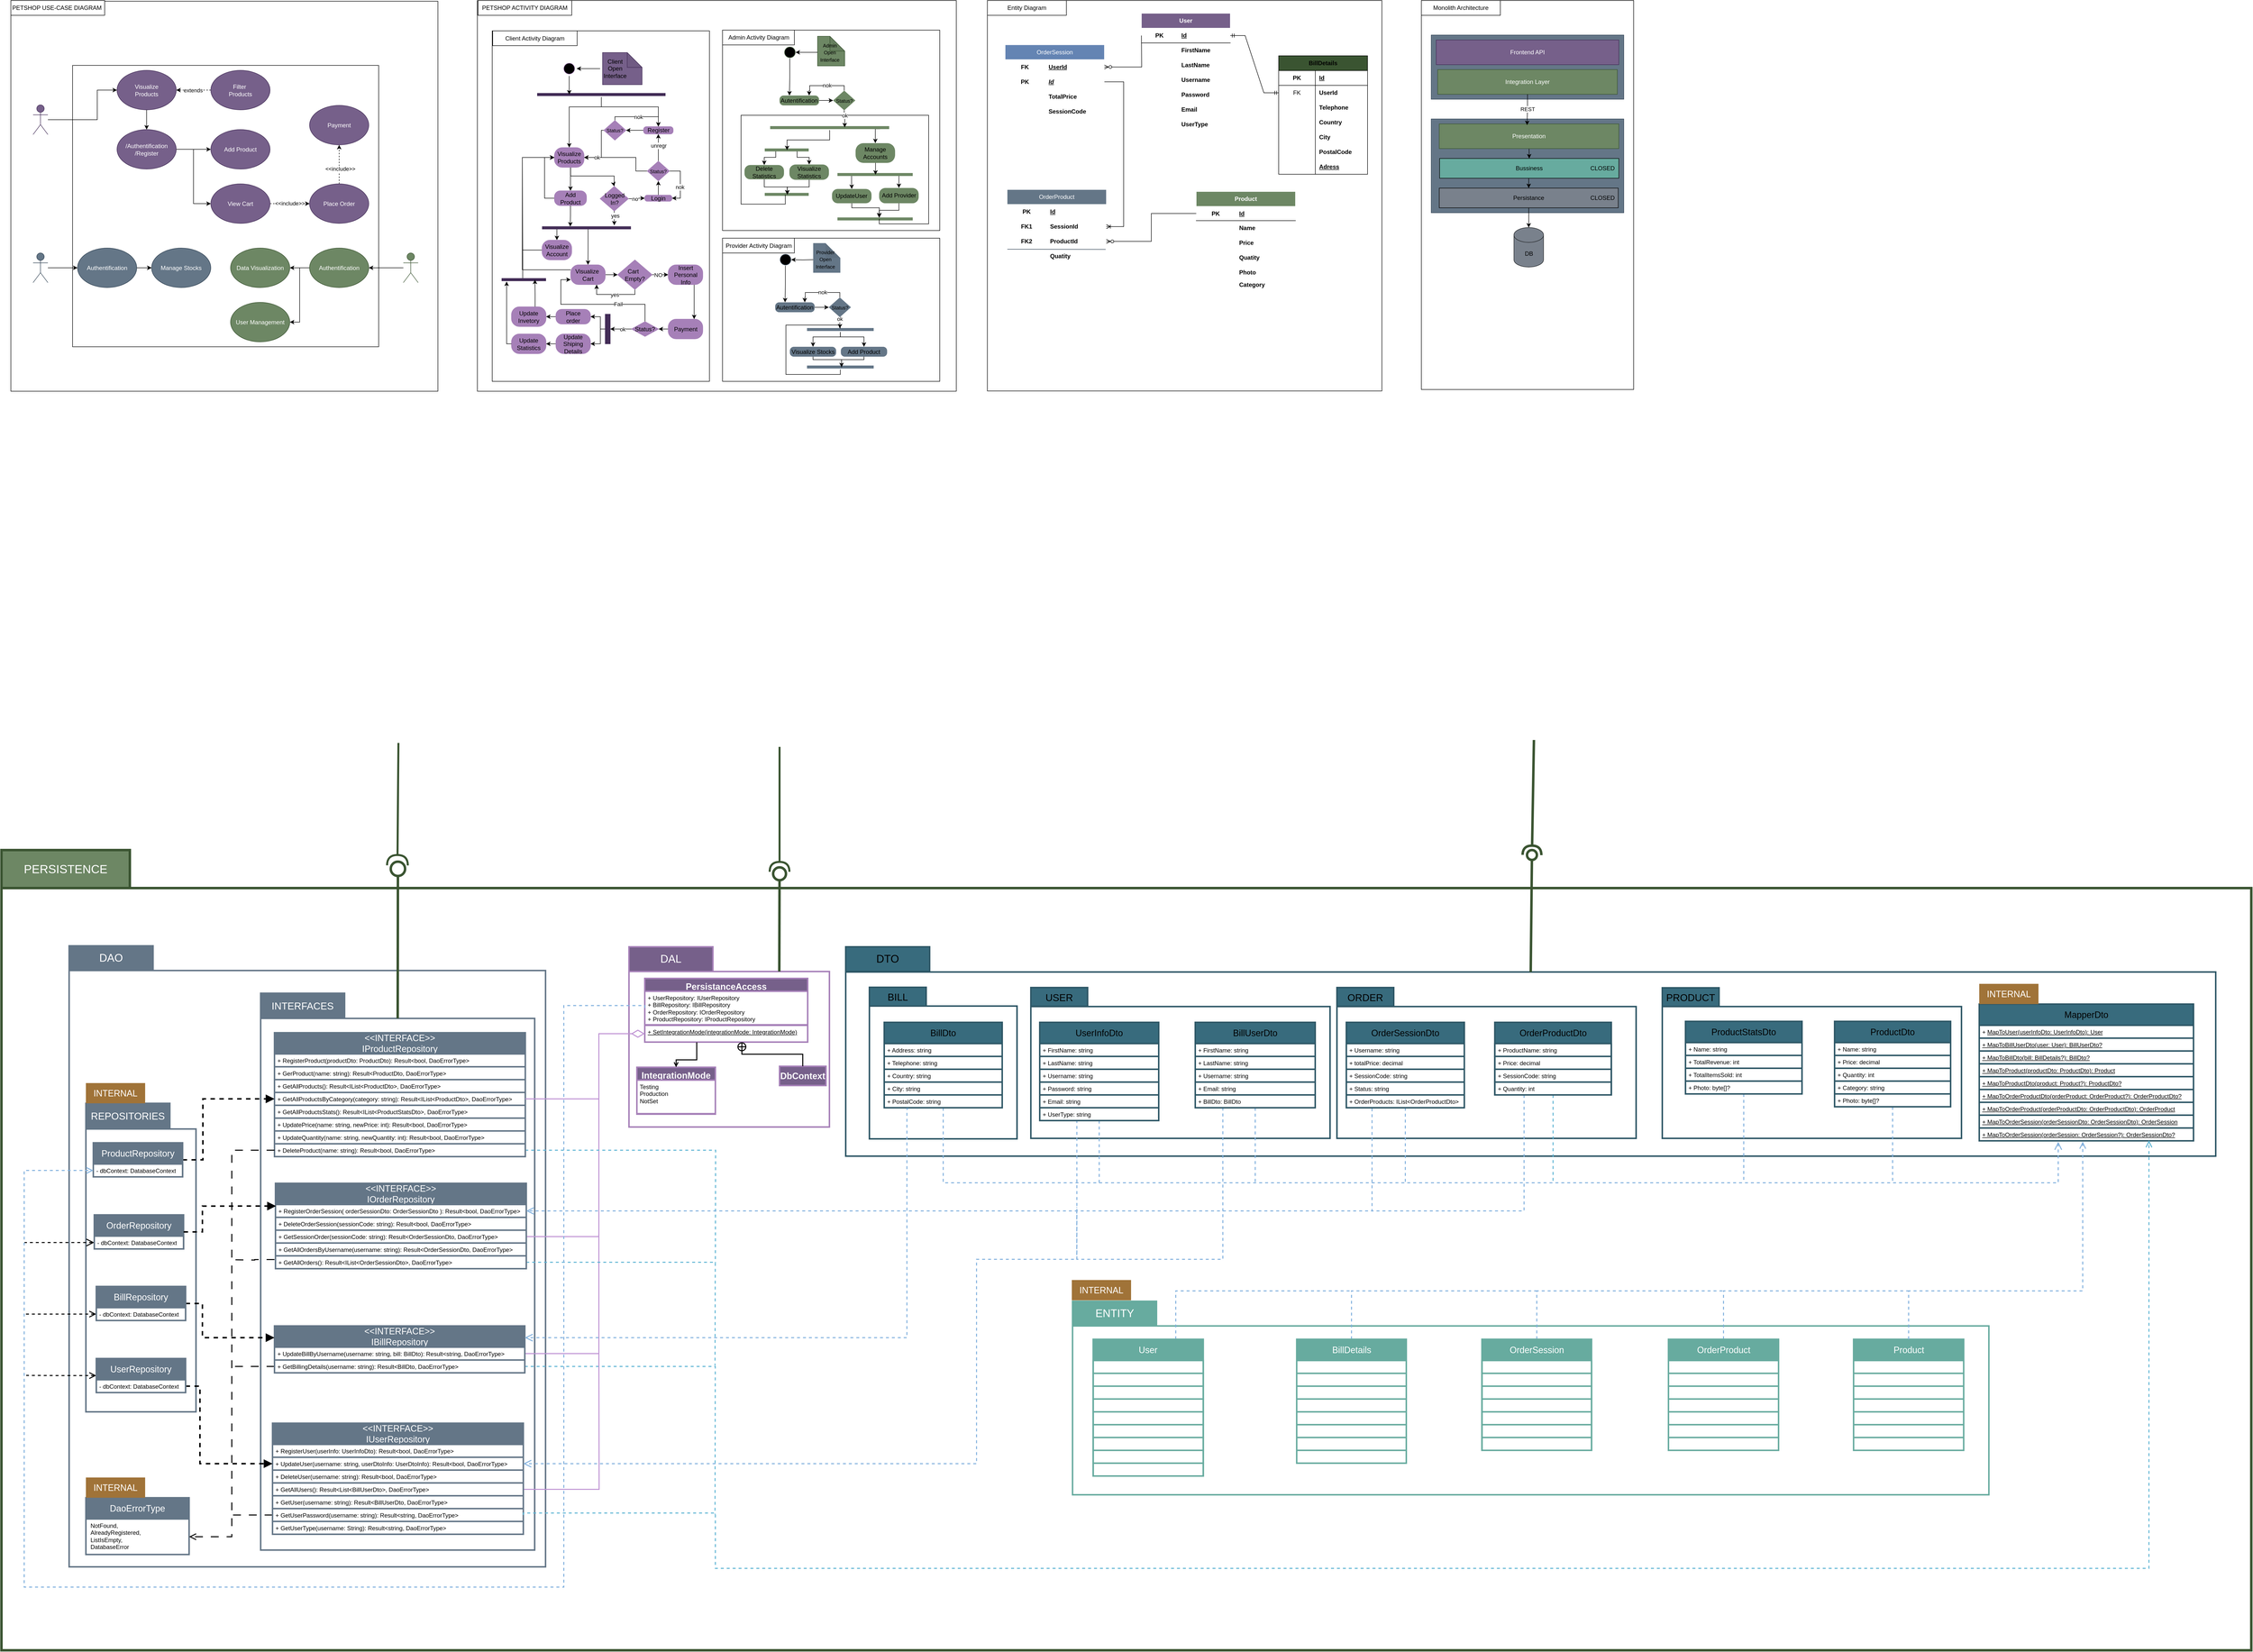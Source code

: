 <mxfile version="24.1.0" type="device">
  <diagram name="Page-1" id="5ZX7TgxYyZlvU3amRxQg">
    <mxGraphModel dx="3585" dy="2498" grid="0" gridSize="10" guides="1" tooltips="1" connect="1" arrows="1" fold="1" page="0" pageScale="1" pageWidth="850" pageHeight="1100" math="0" shadow="0">
      <root>
        <mxCell id="0" />
        <mxCell id="1" parent="0" />
        <mxCell id="6j27yBo2x0eW-x4EWcKM-199" value="" style="rounded=0;whiteSpace=wrap;html=1;strokeWidth=5;strokeColor=#3A5431;" parent="1" vertex="1">
          <mxGeometry x="86" y="1698" width="4557" height="1544" as="geometry" />
        </mxCell>
        <mxCell id="6j27yBo2x0eW-x4EWcKM-197" value="" style="rounded=0;whiteSpace=wrap;html=1;strokeColor=#A680B8;strokeWidth=3;" parent="1" vertex="1">
          <mxGeometry x="1357" y="1867" width="406" height="315" as="geometry" />
        </mxCell>
        <mxCell id="6j27yBo2x0eW-x4EWcKM-177" value="" style="rounded=0;whiteSpace=wrap;html=1;strokeColor=#647687;strokeWidth=3;" parent="1" vertex="1">
          <mxGeometry x="223" y="1865" width="965" height="1208" as="geometry" />
        </mxCell>
        <mxCell id="6j27yBo2x0eW-x4EWcKM-173" value="" style="rounded=0;whiteSpace=wrap;html=1;strokeColor=#647687;strokeWidth=3;" parent="1" vertex="1">
          <mxGeometry x="611" y="1962" width="555" height="1077" as="geometry" />
        </mxCell>
        <mxCell id="6j27yBo2x0eW-x4EWcKM-172" value="" style="rounded=0;whiteSpace=wrap;html=1;strokeColor=#647687;strokeWidth=3;" parent="1" vertex="1">
          <mxGeometry x="257" y="2186" width="223" height="573" as="geometry" />
        </mxCell>
        <mxCell id="6j27yBo2x0eW-x4EWcKM-161" value="" style="rounded=0;whiteSpace=wrap;html=1;fillColor=none;strokeColor=#2E5766;strokeWidth=3;" parent="1" vertex="1">
          <mxGeometry x="1796" y="1868" width="2775" height="373" as="geometry" />
        </mxCell>
        <mxCell id="6j27yBo2x0eW-x4EWcKM-168" value="" style="rounded=0;whiteSpace=wrap;html=1;fillColor=none;strokeColor=#2E5766;strokeWidth=3;" parent="1" vertex="1">
          <mxGeometry x="3450" y="1938" width="606" height="267" as="geometry" />
        </mxCell>
        <mxCell id="6j27yBo2x0eW-x4EWcKM-167" value="" style="rounded=0;whiteSpace=wrap;html=1;fillColor=none;strokeColor=#2E5766;strokeWidth=3;" parent="1" vertex="1">
          <mxGeometry x="2791" y="1938" width="606" height="267" as="geometry" />
        </mxCell>
        <mxCell id="6j27yBo2x0eW-x4EWcKM-166" value="" style="rounded=0;whiteSpace=wrap;html=1;fillColor=none;strokeColor=#2E5766;strokeWidth=3;" parent="1" vertex="1">
          <mxGeometry x="2171" y="1938" width="606" height="267" as="geometry" />
        </mxCell>
        <mxCell id="6j27yBo2x0eW-x4EWcKM-164" value="" style="rounded=0;whiteSpace=wrap;html=1;fillColor=none;strokeColor=#2E5766;strokeWidth=3;" parent="1" vertex="1">
          <mxGeometry x="1844" y="1937" width="299" height="269" as="geometry" />
        </mxCell>
        <mxCell id="6j27yBo2x0eW-x4EWcKM-160" value="" style="rounded=0;whiteSpace=wrap;html=1;fillColor=none;fontColor=#ffffff;strokeColor=#67AB9F;strokeWidth=3;" parent="1" vertex="1">
          <mxGeometry x="2255.5" y="2585" width="1856" height="342" as="geometry" />
        </mxCell>
        <mxCell id="Q6Gimb9RM9t8x7_9Zu4_-198" value="" style="rounded=0;whiteSpace=wrap;html=1;" parent="1" vertex="1">
          <mxGeometry x="2083" y="-100" width="799" height="791" as="geometry" />
        </mxCell>
        <mxCell id="X5GNQbbb3iFWb6tz6MKN-188" value="" style="rounded=0;whiteSpace=wrap;html=1;" parent="1" vertex="1">
          <mxGeometry x="1050" y="-100" width="970" height="791.5" as="geometry" />
        </mxCell>
        <mxCell id="X5GNQbbb3iFWb6tz6MKN-313" value="" style="rounded=0;whiteSpace=wrap;html=1;" parent="1" vertex="1">
          <mxGeometry x="1546.5" y="381.5" width="440" height="290" as="geometry" />
        </mxCell>
        <mxCell id="X5GNQbbb3iFWb6tz6MKN-311" value="" style="rounded=0;whiteSpace=wrap;html=1;" parent="1" vertex="1">
          <mxGeometry x="1546.5" y="-40" width="440" height="406" as="geometry" />
        </mxCell>
        <mxCell id="X5GNQbbb3iFWb6tz6MKN-176" value="" style="rounded=0;whiteSpace=wrap;html=1;" parent="1" vertex="1">
          <mxGeometry x="1080" y="-38.5" width="440" height="710" as="geometry" />
        </mxCell>
        <mxCell id="X5GNQbbb3iFWb6tz6MKN-1" value="" style="rounded=0;whiteSpace=wrap;html=1;" parent="1" vertex="1">
          <mxGeometry x="105" y="-98.5" width="865" height="790" as="geometry" />
        </mxCell>
        <mxCell id="2nUYefRwAOUHqMY0qum0-52" value="" style="rounded=0;whiteSpace=wrap;html=1;" parent="1" vertex="1">
          <mxGeometry x="230" y="31.5" width="620" height="570" as="geometry" />
        </mxCell>
        <mxCell id="2nUYefRwAOUHqMY0qum0-51" style="edgeStyle=orthogonalEdgeStyle;rounded=0;orthogonalLoop=1;jettySize=auto;html=1;entryX=0;entryY=0.5;entryDx=0;entryDy=0;" parent="1" source="2nUYefRwAOUHqMY0qum0-2" target="2nUYefRwAOUHqMY0qum0-46" edge="1">
          <mxGeometry relative="1" as="geometry" />
        </mxCell>
        <mxCell id="2nUYefRwAOUHqMY0qum0-2" value="Provider" style="shape=umlActor;verticalLabelPosition=bottom;verticalAlign=top;html=1;fillColor=#647687;fontColor=#ffffff;strokeColor=#314354;" parent="1" vertex="1">
          <mxGeometry x="150" y="411.5" width="30" height="60" as="geometry" />
        </mxCell>
        <mxCell id="2nUYefRwAOUHqMY0qum0-20" style="edgeStyle=orthogonalEdgeStyle;rounded=0;orthogonalLoop=1;jettySize=auto;html=1;entryX=0;entryY=0.5;entryDx=0;entryDy=0;exitX=1;exitY=0.5;exitDx=0;exitDy=0;" parent="1" source="2nUYefRwAOUHqMY0qum0-13" target="2nUYefRwAOUHqMY0qum0-19" edge="1">
          <mxGeometry relative="1" as="geometry" />
        </mxCell>
        <mxCell id="2nUYefRwAOUHqMY0qum0-21" style="edgeStyle=orthogonalEdgeStyle;rounded=0;orthogonalLoop=1;jettySize=auto;html=1;entryX=0.5;entryY=0;entryDx=0;entryDy=0;exitX=0.347;exitY=0.975;exitDx=0;exitDy=0;exitPerimeter=0;" parent="1" source="2nUYefRwAOUHqMY0qum0-6" target="2nUYefRwAOUHqMY0qum0-13" edge="1">
          <mxGeometry relative="1" as="geometry">
            <Array as="points">
              <mxPoint x="380" y="119.5" />
            </Array>
          </mxGeometry>
        </mxCell>
        <mxCell id="2nUYefRwAOUHqMY0qum0-6" value="Visualize&lt;br&gt;Products" style="ellipse;whiteSpace=wrap;html=1;fillColor=#76608a;fontColor=#ffffff;strokeColor=#432D57;" parent="1" vertex="1">
          <mxGeometry x="320" y="41.5" width="120" height="80" as="geometry" />
        </mxCell>
        <mxCell id="2nUYefRwAOUHqMY0qum0-11" style="edgeStyle=orthogonalEdgeStyle;rounded=0;orthogonalLoop=1;jettySize=auto;html=1;dashed=1;" parent="1" source="2nUYefRwAOUHqMY0qum0-7" target="2nUYefRwAOUHqMY0qum0-6" edge="1">
          <mxGeometry relative="1" as="geometry" />
        </mxCell>
        <mxCell id="2nUYefRwAOUHqMY0qum0-12" value="extends" style="edgeLabel;html=1;align=center;verticalAlign=middle;resizable=0;points=[];" parent="2nUYefRwAOUHqMY0qum0-11" vertex="1" connectable="0">
          <mxGeometry x="0.033" y="4" relative="1" as="geometry">
            <mxPoint y="-4" as="offset" />
          </mxGeometry>
        </mxCell>
        <mxCell id="2nUYefRwAOUHqMY0qum0-7" value="Filter&amp;nbsp;&lt;br&gt;Products" style="ellipse;whiteSpace=wrap;html=1;fillColor=#76608a;fontColor=#ffffff;strokeColor=#432D57;" parent="1" vertex="1">
          <mxGeometry x="510" y="41.5" width="120" height="80" as="geometry" />
        </mxCell>
        <mxCell id="2nUYefRwAOUHqMY0qum0-15" style="edgeStyle=orthogonalEdgeStyle;rounded=0;orthogonalLoop=1;jettySize=auto;html=1;entryX=0;entryY=0.5;entryDx=0;entryDy=0;" parent="1" source="2nUYefRwAOUHqMY0qum0-8" target="2nUYefRwAOUHqMY0qum0-6" edge="1">
          <mxGeometry relative="1" as="geometry">
            <Array as="points">
              <mxPoint x="280" y="141.5" />
              <mxPoint x="280" y="81.5" />
            </Array>
          </mxGeometry>
        </mxCell>
        <mxCell id="2nUYefRwAOUHqMY0qum0-8" value="Client" style="shape=umlActor;verticalLabelPosition=bottom;verticalAlign=top;html=1;fillColor=#76608a;fontColor=#ffffff;strokeColor=#432D57;" parent="1" vertex="1">
          <mxGeometry x="150" y="111.5" width="30" height="60" as="geometry" />
        </mxCell>
        <mxCell id="2nUYefRwAOUHqMY0qum0-24" style="edgeStyle=orthogonalEdgeStyle;rounded=0;orthogonalLoop=1;jettySize=auto;html=1;entryX=0;entryY=0.5;entryDx=0;entryDy=0;" parent="1" source="2nUYefRwAOUHqMY0qum0-13" target="2nUYefRwAOUHqMY0qum0-23" edge="1">
          <mxGeometry relative="1" as="geometry" />
        </mxCell>
        <mxCell id="2nUYefRwAOUHqMY0qum0-13" value="/Authentification&lt;br&gt;/Register" style="ellipse;whiteSpace=wrap;html=1;fillColor=#76608a;fontColor=#ffffff;strokeColor=#432D57;" parent="1" vertex="1">
          <mxGeometry x="320" y="161.5" width="120" height="80" as="geometry" />
        </mxCell>
        <mxCell id="2nUYefRwAOUHqMY0qum0-19" value="Add Product" style="ellipse;whiteSpace=wrap;html=1;fillColor=#76608a;fontColor=#ffffff;strokeColor=#432D57;" parent="1" vertex="1">
          <mxGeometry x="510" y="161.5" width="120" height="80" as="geometry" />
        </mxCell>
        <mxCell id="2nUYefRwAOUHqMY0qum0-26" style="edgeStyle=orthogonalEdgeStyle;rounded=0;orthogonalLoop=1;jettySize=auto;html=1;entryX=0;entryY=0.5;entryDx=0;entryDy=0;dashed=1;" parent="1" source="2nUYefRwAOUHqMY0qum0-23" target="2nUYefRwAOUHqMY0qum0-25" edge="1">
          <mxGeometry relative="1" as="geometry" />
        </mxCell>
        <mxCell id="2nUYefRwAOUHqMY0qum0-27" value="&amp;lt;&amp;lt;include&amp;gt;&amp;gt;" style="edgeLabel;html=1;align=center;verticalAlign=middle;resizable=0;points=[];" parent="2nUYefRwAOUHqMY0qum0-26" vertex="1" connectable="0">
          <mxGeometry y="1" relative="1" as="geometry">
            <mxPoint as="offset" />
          </mxGeometry>
        </mxCell>
        <mxCell id="2nUYefRwAOUHqMY0qum0-23" value="View Cart" style="ellipse;whiteSpace=wrap;html=1;fillColor=#76608a;fontColor=#ffffff;strokeColor=#432D57;" parent="1" vertex="1">
          <mxGeometry x="510" y="271.5" width="120" height="80" as="geometry" />
        </mxCell>
        <mxCell id="2nUYefRwAOUHqMY0qum0-31" style="edgeStyle=orthogonalEdgeStyle;rounded=0;orthogonalLoop=1;jettySize=auto;html=1;entryX=0.5;entryY=1;entryDx=0;entryDy=0;dashed=1;" parent="1" source="2nUYefRwAOUHqMY0qum0-25" target="2nUYefRwAOUHqMY0qum0-28" edge="1">
          <mxGeometry relative="1" as="geometry" />
        </mxCell>
        <mxCell id="2nUYefRwAOUHqMY0qum0-32" value="&amp;lt;&amp;lt;include&amp;gt;&amp;gt;" style="edgeLabel;html=1;align=center;verticalAlign=middle;resizable=0;points=[];" parent="2nUYefRwAOUHqMY0qum0-31" vertex="1" connectable="0">
          <mxGeometry x="-0.224" y="-2" relative="1" as="geometry">
            <mxPoint as="offset" />
          </mxGeometry>
        </mxCell>
        <mxCell id="2nUYefRwAOUHqMY0qum0-25" value="Place Order" style="ellipse;whiteSpace=wrap;html=1;fillColor=#76608a;fontColor=#ffffff;strokeColor=#432D57;" parent="1" vertex="1">
          <mxGeometry x="710" y="271.5" width="120" height="80" as="geometry" />
        </mxCell>
        <mxCell id="2nUYefRwAOUHqMY0qum0-28" value="Payment" style="ellipse;whiteSpace=wrap;html=1;fillColor=#76608a;fontColor=#ffffff;strokeColor=#432D57;" parent="1" vertex="1">
          <mxGeometry x="710" y="112.5" width="120" height="80" as="geometry" />
        </mxCell>
        <mxCell id="2nUYefRwAOUHqMY0qum0-33" value="Manage Stocks" style="ellipse;whiteSpace=wrap;html=1;fillColor=#647687;fontColor=#ffffff;strokeColor=#314354;" parent="1" vertex="1">
          <mxGeometry x="390" y="401.5" width="120" height="80" as="geometry" />
        </mxCell>
        <mxCell id="2nUYefRwAOUHqMY0qum0-43" style="edgeStyle=orthogonalEdgeStyle;rounded=0;orthogonalLoop=1;jettySize=auto;html=1;" parent="1" source="2nUYefRwAOUHqMY0qum0-35" target="2nUYefRwAOUHqMY0qum0-42" edge="1">
          <mxGeometry relative="1" as="geometry" />
        </mxCell>
        <mxCell id="2nUYefRwAOUHqMY0qum0-35" value="Administrator" style="shape=umlActor;verticalLabelPosition=bottom;verticalAlign=top;html=1;fillColor=#6d8764;fontColor=#ffffff;strokeColor=#3A5431;" parent="1" vertex="1">
          <mxGeometry x="900" y="411.5" width="30" height="60" as="geometry" />
        </mxCell>
        <mxCell id="2nUYefRwAOUHqMY0qum0-36" value="User Management" style="ellipse;whiteSpace=wrap;html=1;fillColor=#6d8764;fontColor=#ffffff;strokeColor=#3A5431;" parent="1" vertex="1">
          <mxGeometry x="550" y="511.5" width="120" height="80" as="geometry" />
        </mxCell>
        <mxCell id="2nUYefRwAOUHqMY0qum0-38" value="Data Visualization" style="ellipse;whiteSpace=wrap;html=1;fillColor=#6d8764;fontColor=#ffffff;strokeColor=#3A5431;" parent="1" vertex="1">
          <mxGeometry x="550" y="401.5" width="120" height="80" as="geometry" />
        </mxCell>
        <mxCell id="2nUYefRwAOUHqMY0qum0-44" style="edgeStyle=orthogonalEdgeStyle;rounded=0;orthogonalLoop=1;jettySize=auto;html=1;entryX=1;entryY=0.5;entryDx=0;entryDy=0;" parent="1" source="2nUYefRwAOUHqMY0qum0-42" target="2nUYefRwAOUHqMY0qum0-38" edge="1">
          <mxGeometry relative="1" as="geometry" />
        </mxCell>
        <mxCell id="2nUYefRwAOUHqMY0qum0-45" style="edgeStyle=orthogonalEdgeStyle;rounded=0;orthogonalLoop=1;jettySize=auto;html=1;entryX=1;entryY=0.5;entryDx=0;entryDy=0;" parent="1" source="2nUYefRwAOUHqMY0qum0-42" target="2nUYefRwAOUHqMY0qum0-36" edge="1">
          <mxGeometry relative="1" as="geometry" />
        </mxCell>
        <mxCell id="2nUYefRwAOUHqMY0qum0-42" value="Authentification" style="ellipse;whiteSpace=wrap;html=1;fillColor=#6d8764;fontColor=#ffffff;strokeColor=#3A5431;" parent="1" vertex="1">
          <mxGeometry x="710" y="401.5" width="120" height="80" as="geometry" />
        </mxCell>
        <mxCell id="2nUYefRwAOUHqMY0qum0-47" style="edgeStyle=orthogonalEdgeStyle;rounded=0;orthogonalLoop=1;jettySize=auto;html=1;entryX=0;entryY=0.5;entryDx=0;entryDy=0;" parent="1" source="2nUYefRwAOUHqMY0qum0-46" target="2nUYefRwAOUHqMY0qum0-33" edge="1">
          <mxGeometry relative="1" as="geometry" />
        </mxCell>
        <mxCell id="2nUYefRwAOUHqMY0qum0-48" value="" style="edgeStyle=orthogonalEdgeStyle;rounded=0;orthogonalLoop=1;jettySize=auto;html=1;" parent="1" source="2nUYefRwAOUHqMY0qum0-46" target="2nUYefRwAOUHqMY0qum0-33" edge="1">
          <mxGeometry relative="1" as="geometry" />
        </mxCell>
        <mxCell id="2nUYefRwAOUHqMY0qum0-46" value="Authentification" style="ellipse;whiteSpace=wrap;html=1;fillColor=#647687;fontColor=#ffffff;strokeColor=#314354;" parent="1" vertex="1">
          <mxGeometry x="240" y="401.5" width="120" height="80" as="geometry" />
        </mxCell>
        <mxCell id="2nUYefRwAOUHqMY0qum0-53" value="PETSHOP USE-CASE DIAGRAM&amp;nbsp;" style="rounded=0;whiteSpace=wrap;html=1;" parent="1" vertex="1">
          <mxGeometry x="105" y="-100" width="190" height="30" as="geometry" />
        </mxCell>
        <mxCell id="X5GNQbbb3iFWb6tz6MKN-2" value="" style="ellipse;html=1;shape=startState;fillColor=#000000;strokeColor=#A680B8;" parent="1" vertex="1">
          <mxGeometry x="1221" y="23" width="30" height="30" as="geometry" />
        </mxCell>
        <mxCell id="X5GNQbbb3iFWb6tz6MKN-6" style="edgeStyle=orthogonalEdgeStyle;rounded=0;orthogonalLoop=1;jettySize=auto;html=1;exitX=0.5;exitY=1;exitDx=0;exitDy=0;" parent="1" edge="1">
          <mxGeometry relative="1" as="geometry">
            <mxPoint x="1341.5" y="50.5" as="sourcePoint" />
            <mxPoint x="1341.5" y="50.5" as="targetPoint" />
          </mxGeometry>
        </mxCell>
        <mxCell id="X5GNQbbb3iFWb6tz6MKN-71" style="edgeStyle=orthogonalEdgeStyle;rounded=0;orthogonalLoop=1;jettySize=auto;html=1;entryX=0.5;entryY=0;entryDx=0;entryDy=0;" parent="1" source="X5GNQbbb3iFWb6tz6MKN-16" target="X5GNQbbb3iFWb6tz6MKN-70" edge="1">
          <mxGeometry relative="1" as="geometry">
            <Array as="points">
              <mxPoint x="1239" y="265.5" />
            </Array>
          </mxGeometry>
        </mxCell>
        <mxCell id="X5GNQbbb3iFWb6tz6MKN-140" style="edgeStyle=orthogonalEdgeStyle;rounded=0;orthogonalLoop=1;jettySize=auto;html=1;exitX=0.545;exitY=1.011;exitDx=0;exitDy=0;exitPerimeter=0;entryX=0.5;entryY=0;entryDx=0;entryDy=0;" parent="1" source="X5GNQbbb3iFWb6tz6MKN-16" target="X5GNQbbb3iFWb6tz6MKN-141" edge="1">
          <mxGeometry relative="1" as="geometry">
            <mxPoint x="1331" y="305.5" as="targetPoint" />
            <Array as="points">
              <mxPoint x="1239" y="255.5" />
              <mxPoint x="1327" y="255.5" />
              <mxPoint x="1327" y="275.5" />
            </Array>
          </mxGeometry>
        </mxCell>
        <mxCell id="X5GNQbbb3iFWb6tz6MKN-16" value="Visualize Products" style="rounded=1;whiteSpace=wrap;html=1;arcSize=40;fontColor=#000000;fillColor=#A680B8;strokeColor=#A680B8;" parent="1" vertex="1">
          <mxGeometry x="1206" y="198" width="60" height="40" as="geometry" />
        </mxCell>
        <mxCell id="X5GNQbbb3iFWb6tz6MKN-170" style="edgeStyle=orthogonalEdgeStyle;rounded=0;orthogonalLoop=1;jettySize=auto;html=1;entryX=1;entryY=0.5;entryDx=0;entryDy=0;" parent="1" source="X5GNQbbb3iFWb6tz6MKN-30" target="X5GNQbbb3iFWb6tz6MKN-154" edge="1">
          <mxGeometry relative="1" as="geometry" />
        </mxCell>
        <mxCell id="X5GNQbbb3iFWb6tz6MKN-30" value="Register" style="rounded=1;whiteSpace=wrap;html=1;arcSize=40;fontColor=#000000;fillColor=#A680B8;strokeColor=#A680B8;" parent="1" vertex="1">
          <mxGeometry x="1386.5" y="155.5" width="60" height="15" as="geometry" />
        </mxCell>
        <mxCell id="X5GNQbbb3iFWb6tz6MKN-185" style="edgeStyle=orthogonalEdgeStyle;rounded=0;orthogonalLoop=1;jettySize=auto;html=1;exitX=0.25;exitY=0.5;exitDx=0;exitDy=0;exitPerimeter=0;entryX=0.5;entryY=0;entryDx=0;entryDy=0;" parent="1" source="X5GNQbbb3iFWb6tz6MKN-41" target="X5GNQbbb3iFWb6tz6MKN-184" edge="1">
          <mxGeometry relative="1" as="geometry">
            <Array as="points">
              <mxPoint x="1211" y="360.5" />
            </Array>
          </mxGeometry>
        </mxCell>
        <mxCell id="X5GNQbbb3iFWb6tz6MKN-187" style="edgeStyle=orthogonalEdgeStyle;rounded=0;orthogonalLoop=1;jettySize=auto;html=1;entryX=0.5;entryY=0;entryDx=0;entryDy=0;exitX=0.518;exitY=0.476;exitDx=0;exitDy=0;exitPerimeter=0;" parent="1" source="X5GNQbbb3iFWb6tz6MKN-41" target="X5GNQbbb3iFWb6tz6MKN-56" edge="1">
          <mxGeometry relative="1" as="geometry">
            <Array as="points" />
          </mxGeometry>
        </mxCell>
        <mxCell id="X5GNQbbb3iFWb6tz6MKN-41" value="" style="shape=line;html=1;strokeWidth=6;strokeColor=#432D57;fillColor=#76608a;fontColor=#ffffff;" parent="1" vertex="1">
          <mxGeometry x="1181" y="355.5" width="180" height="10" as="geometry" />
        </mxCell>
        <mxCell id="X5GNQbbb3iFWb6tz6MKN-149" style="edgeStyle=orthogonalEdgeStyle;rounded=0;orthogonalLoop=1;jettySize=auto;html=1;entryX=0.5;entryY=1;entryDx=0;entryDy=0;" parent="1" source="X5GNQbbb3iFWb6tz6MKN-43" target="X5GNQbbb3iFWb6tz6MKN-147" edge="1">
          <mxGeometry relative="1" as="geometry" />
        </mxCell>
        <mxCell id="X5GNQbbb3iFWb6tz6MKN-43" value="Login" style="rounded=1;whiteSpace=wrap;html=1;arcSize=40;fontColor=#000000;fillColor=#A680B8;strokeColor=#A680B8;" parent="1" vertex="1">
          <mxGeometry x="1389" y="294.25" width="55" height="12.5" as="geometry" />
        </mxCell>
        <mxCell id="X5GNQbbb3iFWb6tz6MKN-65" style="edgeStyle=orthogonalEdgeStyle;rounded=0;orthogonalLoop=1;jettySize=auto;html=1;entryX=0;entryY=0.5;entryDx=0;entryDy=0;" parent="1" source="X5GNQbbb3iFWb6tz6MKN-56" target="X5GNQbbb3iFWb6tz6MKN-64" edge="1">
          <mxGeometry relative="1" as="geometry" />
        </mxCell>
        <mxCell id="X5GNQbbb3iFWb6tz6MKN-91" style="edgeStyle=orthogonalEdgeStyle;rounded=0;orthogonalLoop=1;jettySize=auto;html=1;entryX=0;entryY=0.5;entryDx=0;entryDy=0;exitX=0;exitY=0.25;exitDx=0;exitDy=0;" parent="1" source="X5GNQbbb3iFWb6tz6MKN-56" target="X5GNQbbb3iFWb6tz6MKN-16" edge="1">
          <mxGeometry relative="1" as="geometry">
            <Array as="points">
              <mxPoint x="1141" y="445.5" />
              <mxPoint x="1141" y="217.5" />
            </Array>
          </mxGeometry>
        </mxCell>
        <mxCell id="X5GNQbbb3iFWb6tz6MKN-56" value="Visualize&amp;nbsp;&lt;div&gt;Cart&lt;/div&gt;" style="rounded=1;whiteSpace=wrap;html=1;arcSize=40;fontColor=#000000;fillColor=#A680B8;strokeColor=#A680B8;" parent="1" vertex="1">
          <mxGeometry x="1239" y="435.5" width="70" height="40" as="geometry" />
        </mxCell>
        <mxCell id="X5GNQbbb3iFWb6tz6MKN-66" style="edgeStyle=orthogonalEdgeStyle;rounded=0;orthogonalLoop=1;jettySize=auto;html=1;entryX=0;entryY=0.5;entryDx=0;entryDy=0;" parent="1" source="X5GNQbbb3iFWb6tz6MKN-64" target="X5GNQbbb3iFWb6tz6MKN-88" edge="1">
          <mxGeometry relative="1" as="geometry">
            <mxPoint x="1479" y="455.5" as="targetPoint" />
          </mxGeometry>
        </mxCell>
        <mxCell id="X5GNQbbb3iFWb6tz6MKN-67" value="NO" style="edgeLabel;html=1;align=center;verticalAlign=middle;resizable=0;points=[];" parent="X5GNQbbb3iFWb6tz6MKN-66" vertex="1" connectable="0">
          <mxGeometry x="-0.238" y="1" relative="1" as="geometry">
            <mxPoint x="-6" y="1" as="offset" />
          </mxGeometry>
        </mxCell>
        <mxCell id="X5GNQbbb3iFWb6tz6MKN-103" style="edgeStyle=orthogonalEdgeStyle;rounded=0;orthogonalLoop=1;jettySize=auto;html=1;entryX=0.75;entryY=1;entryDx=0;entryDy=0;" parent="1" source="X5GNQbbb3iFWb6tz6MKN-64" target="X5GNQbbb3iFWb6tz6MKN-56" edge="1">
          <mxGeometry relative="1" as="geometry">
            <Array as="points">
              <mxPoint x="1369" y="495.5" />
              <mxPoint x="1292" y="495.5" />
            </Array>
          </mxGeometry>
        </mxCell>
        <mxCell id="X5GNQbbb3iFWb6tz6MKN-104" value="yes" style="edgeLabel;html=1;align=center;verticalAlign=middle;resizable=0;points=[];" parent="X5GNQbbb3iFWb6tz6MKN-103" vertex="1" connectable="0">
          <mxGeometry x="-0.043" relative="1" as="geometry">
            <mxPoint as="offset" />
          </mxGeometry>
        </mxCell>
        <mxCell id="X5GNQbbb3iFWb6tz6MKN-64" value="Cart&amp;nbsp;&amp;nbsp;&lt;br&gt;Empty?" style="rhombus;whiteSpace=wrap;html=1;fontColor=#000000;fillColor=#A680B8;strokeColor=#A680B8;" parent="1" vertex="1">
          <mxGeometry x="1334" y="425.5" width="70" height="60" as="geometry" />
        </mxCell>
        <mxCell id="X5GNQbbb3iFWb6tz6MKN-86" style="edgeStyle=orthogonalEdgeStyle;rounded=0;orthogonalLoop=1;jettySize=auto;html=1;entryX=0;entryY=0.5;entryDx=0;entryDy=0;" parent="1" source="X5GNQbbb3iFWb6tz6MKN-70" target="X5GNQbbb3iFWb6tz6MKN-16" edge="1">
          <mxGeometry relative="1" as="geometry">
            <Array as="points">
              <mxPoint x="1186" y="300.5" />
              <mxPoint x="1186" y="217.5" />
            </Array>
          </mxGeometry>
        </mxCell>
        <mxCell id="X5GNQbbb3iFWb6tz6MKN-70" value="Add Product" style="rounded=1;whiteSpace=wrap;html=1;arcSize=40;fontColor=#000000;fillColor=#A680B8;strokeColor=#A680B8;" parent="1" vertex="1">
          <mxGeometry x="1206" y="285.5" width="65" height="30" as="geometry" />
        </mxCell>
        <mxCell id="X5GNQbbb3iFWb6tz6MKN-80" style="edgeStyle=orthogonalEdgeStyle;rounded=0;orthogonalLoop=1;jettySize=auto;html=1;entryX=0.317;entryY=0.238;entryDx=0;entryDy=0;entryPerimeter=0;" parent="1" source="X5GNQbbb3iFWb6tz6MKN-70" target="X5GNQbbb3iFWb6tz6MKN-41" edge="1">
          <mxGeometry relative="1" as="geometry">
            <mxPoint x="1235" y="365.5" as="targetPoint" />
          </mxGeometry>
        </mxCell>
        <mxCell id="X5GNQbbb3iFWb6tz6MKN-90" style="edgeStyle=orthogonalEdgeStyle;rounded=0;orthogonalLoop=1;jettySize=auto;html=1;entryX=0.75;entryY=0;entryDx=0;entryDy=0;exitX=0.75;exitY=1;exitDx=0;exitDy=0;" parent="1" source="X5GNQbbb3iFWb6tz6MKN-88" target="X5GNQbbb3iFWb6tz6MKN-89" edge="1">
          <mxGeometry relative="1" as="geometry" />
        </mxCell>
        <mxCell id="X5GNQbbb3iFWb6tz6MKN-88" value="Insert Personal&lt;br&gt;Info" style="rounded=1;whiteSpace=wrap;html=1;arcSize=40;fontColor=#000000;fillColor=#A680B8;strokeColor=#A680B8;" parent="1" vertex="1">
          <mxGeometry x="1436.5" y="435.5" width="70" height="40" as="geometry" />
        </mxCell>
        <mxCell id="X5GNQbbb3iFWb6tz6MKN-98" style="edgeStyle=orthogonalEdgeStyle;rounded=0;orthogonalLoop=1;jettySize=auto;html=1;" parent="1" source="X5GNQbbb3iFWb6tz6MKN-89" target="X5GNQbbb3iFWb6tz6MKN-94" edge="1">
          <mxGeometry relative="1" as="geometry" />
        </mxCell>
        <mxCell id="X5GNQbbb3iFWb6tz6MKN-89" value="Payment" style="rounded=1;whiteSpace=wrap;html=1;arcSize=40;fontColor=#000000;fillColor=#A680B8;strokeColor=#A680B8;" parent="1" vertex="1">
          <mxGeometry x="1436.5" y="545.5" width="70" height="40" as="geometry" />
        </mxCell>
        <mxCell id="X5GNQbbb3iFWb6tz6MKN-99" style="edgeStyle=orthogonalEdgeStyle;rounded=0;orthogonalLoop=1;jettySize=auto;html=1;entryX=0;entryY=0.75;entryDx=0;entryDy=0;" parent="1" source="X5GNQbbb3iFWb6tz6MKN-94" target="X5GNQbbb3iFWb6tz6MKN-56" edge="1">
          <mxGeometry relative="1" as="geometry">
            <Array as="points">
              <mxPoint x="1390" y="515.5" />
              <mxPoint x="1219" y="515.5" />
              <mxPoint x="1219" y="465.5" />
            </Array>
          </mxGeometry>
        </mxCell>
        <mxCell id="X5GNQbbb3iFWb6tz6MKN-100" value="Fail" style="edgeLabel;html=1;align=center;verticalAlign=middle;resizable=0;points=[];" parent="X5GNQbbb3iFWb6tz6MKN-99" vertex="1" connectable="0">
          <mxGeometry x="-0.525" y="-1" relative="1" as="geometry">
            <mxPoint x="-24" as="offset" />
          </mxGeometry>
        </mxCell>
        <mxCell id="X5GNQbbb3iFWb6tz6MKN-94" value="Status?" style="rhombus;whiteSpace=wrap;html=1;fontColor=#000000;fillColor=#A680B8;strokeColor=#A680B8;" parent="1" vertex="1">
          <mxGeometry x="1362" y="550.5" width="55" height="30" as="geometry" />
        </mxCell>
        <mxCell id="X5GNQbbb3iFWb6tz6MKN-127" style="edgeStyle=orthogonalEdgeStyle;rounded=0;orthogonalLoop=1;jettySize=auto;html=1;entryX=1;entryY=0.5;entryDx=0;entryDy=0;" parent="1" source="X5GNQbbb3iFWb6tz6MKN-113" target="X5GNQbbb3iFWb6tz6MKN-122" edge="1">
          <mxGeometry relative="1" as="geometry" />
        </mxCell>
        <mxCell id="X5GNQbbb3iFWb6tz6MKN-113" value="Update&lt;br&gt;Shiping&lt;br&gt;Details" style="rounded=1;whiteSpace=wrap;html=1;arcSize=40;fontColor=#000000;fillColor=#A680B8;strokeColor=#A680B8;" parent="1" vertex="1">
          <mxGeometry x="1209" y="575.5" width="70" height="40" as="geometry" />
        </mxCell>
        <mxCell id="X5GNQbbb3iFWb6tz6MKN-115" style="edgeStyle=orthogonalEdgeStyle;rounded=0;orthogonalLoop=1;jettySize=auto;html=1;entryX=1;entryY=0.5;entryDx=0;entryDy=0;" parent="1" source="X5GNQbbb3iFWb6tz6MKN-94" target="X5GNQbbb3iFWb6tz6MKN-124" edge="1">
          <mxGeometry relative="1" as="geometry">
            <mxPoint x="1350.62" y="618.06" as="targetPoint" />
          </mxGeometry>
        </mxCell>
        <mxCell id="X5GNQbbb3iFWb6tz6MKN-116" value="ok" style="edgeLabel;html=1;align=center;verticalAlign=middle;resizable=0;points=[];" parent="X5GNQbbb3iFWb6tz6MKN-115" vertex="1" connectable="0">
          <mxGeometry x="-0.173" relative="1" as="geometry">
            <mxPoint as="offset" />
          </mxGeometry>
        </mxCell>
        <mxCell id="X5GNQbbb3iFWb6tz6MKN-128" style="edgeStyle=orthogonalEdgeStyle;rounded=0;orthogonalLoop=1;jettySize=auto;html=1;entryX=1;entryY=0.5;entryDx=0;entryDy=0;" parent="1" source="X5GNQbbb3iFWb6tz6MKN-118" target="X5GNQbbb3iFWb6tz6MKN-120" edge="1">
          <mxGeometry relative="1" as="geometry" />
        </mxCell>
        <mxCell id="X5GNQbbb3iFWb6tz6MKN-118" value="Place&lt;br&gt;order" style="rounded=1;whiteSpace=wrap;html=1;arcSize=40;fontColor=#000000;fillColor=#A680B8;strokeColor=#A680B8;" parent="1" vertex="1">
          <mxGeometry x="1209" y="525.5" width="70" height="30" as="geometry" />
        </mxCell>
        <mxCell id="X5GNQbbb3iFWb6tz6MKN-120" value="Update&lt;br&gt;Invetory" style="rounded=1;whiteSpace=wrap;html=1;arcSize=40;fontColor=#000000;fillColor=#A680B8;strokeColor=#A680B8;" parent="1" vertex="1">
          <mxGeometry x="1119" y="520.5" width="70" height="40" as="geometry" />
        </mxCell>
        <mxCell id="X5GNQbbb3iFWb6tz6MKN-122" value="Update&lt;br&gt;Statistics" style="rounded=1;whiteSpace=wrap;html=1;arcSize=40;fontColor=#000000;fillColor=#A680B8;strokeColor=#A680B8;" parent="1" vertex="1">
          <mxGeometry x="1119" y="575.5" width="70" height="40" as="geometry" />
        </mxCell>
        <mxCell id="X5GNQbbb3iFWb6tz6MKN-125" style="edgeStyle=orthogonalEdgeStyle;rounded=0;orthogonalLoop=1;jettySize=auto;html=1;entryX=1;entryY=0.5;entryDx=0;entryDy=0;" parent="1" source="X5GNQbbb3iFWb6tz6MKN-124" target="X5GNQbbb3iFWb6tz6MKN-118" edge="1">
          <mxGeometry relative="1" as="geometry">
            <Array as="points">
              <mxPoint x="1299" y="565.5" />
              <mxPoint x="1299" y="540.5" />
            </Array>
          </mxGeometry>
        </mxCell>
        <mxCell id="X5GNQbbb3iFWb6tz6MKN-126" style="edgeStyle=orthogonalEdgeStyle;rounded=0;orthogonalLoop=1;jettySize=auto;html=1;entryX=1;entryY=0.5;entryDx=0;entryDy=0;" parent="1" source="X5GNQbbb3iFWb6tz6MKN-124" target="X5GNQbbb3iFWb6tz6MKN-113" edge="1">
          <mxGeometry relative="1" as="geometry">
            <Array as="points">
              <mxPoint x="1299" y="565.5" />
              <mxPoint x="1299" y="595.5" />
            </Array>
          </mxGeometry>
        </mxCell>
        <mxCell id="X5GNQbbb3iFWb6tz6MKN-124" value="" style="rounded=0;whiteSpace=wrap;html=1;fillColor=#432D57;fontColor=#ffffff;strokeColor=#432D57;" parent="1" vertex="1">
          <mxGeometry x="1309" y="535.5" width="10" height="60" as="geometry" />
        </mxCell>
        <mxCell id="X5GNQbbb3iFWb6tz6MKN-132" style="edgeStyle=orthogonalEdgeStyle;rounded=0;orthogonalLoop=1;jettySize=auto;html=1;entryX=0;entryY=0.5;entryDx=0;entryDy=0;exitX=0.475;exitY=0.2;exitDx=0;exitDy=0;exitPerimeter=0;" parent="1" source="X5GNQbbb3iFWb6tz6MKN-129" target="X5GNQbbb3iFWb6tz6MKN-16" edge="1">
          <mxGeometry relative="1" as="geometry">
            <Array as="points">
              <mxPoint x="1142" y="432.5" />
              <mxPoint x="1141" y="432.5" />
              <mxPoint x="1141" y="217.5" />
            </Array>
          </mxGeometry>
        </mxCell>
        <mxCell id="X5GNQbbb3iFWb6tz6MKN-129" value="" style="shape=line;html=1;strokeWidth=6;strokeColor=#432D57;fillColor=#76608a;fontColor=#ffffff;" parent="1" vertex="1">
          <mxGeometry x="1099" y="460.5" width="90" height="10" as="geometry" />
        </mxCell>
        <mxCell id="X5GNQbbb3iFWb6tz6MKN-130" style="edgeStyle=orthogonalEdgeStyle;rounded=0;orthogonalLoop=1;jettySize=auto;html=1;entryX=0.75;entryY=0.5;entryDx=0;entryDy=0;entryPerimeter=0;exitX=0.684;exitY=-0.007;exitDx=0;exitDy=0;exitPerimeter=0;" parent="1" source="X5GNQbbb3iFWb6tz6MKN-120" target="X5GNQbbb3iFWb6tz6MKN-129" edge="1">
          <mxGeometry relative="1" as="geometry">
            <Array as="points">
              <mxPoint x="1167" y="495.5" />
            </Array>
          </mxGeometry>
        </mxCell>
        <mxCell id="X5GNQbbb3iFWb6tz6MKN-131" style="edgeStyle=orthogonalEdgeStyle;rounded=0;orthogonalLoop=1;jettySize=auto;html=1;entryX=0.113;entryY=0.886;entryDx=0;entryDy=0;entryPerimeter=0;" parent="1" source="X5GNQbbb3iFWb6tz6MKN-122" target="X5GNQbbb3iFWb6tz6MKN-129" edge="1">
          <mxGeometry relative="1" as="geometry">
            <Array as="points">
              <mxPoint x="1109" y="595.5" />
            </Array>
          </mxGeometry>
        </mxCell>
        <mxCell id="X5GNQbbb3iFWb6tz6MKN-134" value="" style="shape=note;whiteSpace=wrap;html=1;backgroundOutline=1;darkOpacity=0.05;fillColor=#76608a;fontColor=#ffffff;strokeColor=#432D57;" parent="1" vertex="1">
          <mxGeometry x="1303.5" y="5.5" width="80" height="65" as="geometry" />
        </mxCell>
        <mxCell id="X5GNQbbb3iFWb6tz6MKN-138" style="edgeStyle=orthogonalEdgeStyle;rounded=0;orthogonalLoop=1;jettySize=auto;html=1;entryX=1;entryY=0.5;entryDx=0;entryDy=0;" parent="1" source="X5GNQbbb3iFWb6tz6MKN-133" target="X5GNQbbb3iFWb6tz6MKN-2" edge="1">
          <mxGeometry relative="1" as="geometry" />
        </mxCell>
        <mxCell id="X5GNQbbb3iFWb6tz6MKN-133" value="&lt;font color=&quot;#000000&quot;&gt;Client&lt;/font&gt;&lt;br style=&quot;color: rgb(0, 0, 0);&quot;&gt;&lt;span style=&quot;color: rgb(0, 0, 0);&quot;&gt;Open Interface&lt;/span&gt;" style="text;html=1;align=center;verticalAlign=middle;whiteSpace=wrap;rounded=0;" parent="1" vertex="1">
          <mxGeometry x="1298.5" y="5.5" width="60" height="65" as="geometry" />
        </mxCell>
        <mxCell id="X5GNQbbb3iFWb6tz6MKN-145" style="edgeStyle=orthogonalEdgeStyle;rounded=0;orthogonalLoop=1;jettySize=auto;html=1;entryX=0;entryY=0.5;entryDx=0;entryDy=0;" parent="1" source="X5GNQbbb3iFWb6tz6MKN-141" target="X5GNQbbb3iFWb6tz6MKN-43" edge="1">
          <mxGeometry relative="1" as="geometry" />
        </mxCell>
        <mxCell id="X5GNQbbb3iFWb6tz6MKN-146" value="no" style="edgeLabel;html=1;align=center;verticalAlign=middle;resizable=0;points=[];" parent="X5GNQbbb3iFWb6tz6MKN-145" vertex="1" connectable="0">
          <mxGeometry x="-0.49" relative="1" as="geometry">
            <mxPoint x="4" as="offset" />
          </mxGeometry>
        </mxCell>
        <mxCell id="X5GNQbbb3iFWb6tz6MKN-141" value="Logged &lt;br&gt;In?" style="rhombus;whiteSpace=wrap;html=1;fontColor=#000000;fillColor=#A680B8;strokeColor=#A680B8;" parent="1" vertex="1">
          <mxGeometry x="1298.5" y="276.5" width="57.5" height="50" as="geometry" />
        </mxCell>
        <mxCell id="X5GNQbbb3iFWb6tz6MKN-143" style="edgeStyle=orthogonalEdgeStyle;rounded=0;orthogonalLoop=1;jettySize=auto;html=1;" parent="1" source="X5GNQbbb3iFWb6tz6MKN-141" edge="1">
          <mxGeometry relative="1" as="geometry">
            <mxPoint x="1327" y="355.5" as="targetPoint" />
            <Array as="points">
              <mxPoint x="1327" y="355.5" />
              <mxPoint x="1327" y="355.5" />
            </Array>
          </mxGeometry>
        </mxCell>
        <mxCell id="X5GNQbbb3iFWb6tz6MKN-144" value="yes" style="edgeLabel;html=1;align=center;verticalAlign=middle;resizable=0;points=[];" parent="X5GNQbbb3iFWb6tz6MKN-143" vertex="1" connectable="0">
          <mxGeometry x="-0.026" y="-1" relative="1" as="geometry">
            <mxPoint x="2" y="-5" as="offset" />
          </mxGeometry>
        </mxCell>
        <mxCell id="X5GNQbbb3iFWb6tz6MKN-161" style="edgeStyle=orthogonalEdgeStyle;rounded=0;orthogonalLoop=1;jettySize=auto;html=1;entryX=1;entryY=0.5;entryDx=0;entryDy=0;" parent="1" source="X5GNQbbb3iFWb6tz6MKN-147" target="X5GNQbbb3iFWb6tz6MKN-16" edge="1">
          <mxGeometry relative="1" as="geometry">
            <Array as="points">
              <mxPoint x="1371" y="245.5" />
              <mxPoint x="1371" y="217.5" />
            </Array>
          </mxGeometry>
        </mxCell>
        <mxCell id="X5GNQbbb3iFWb6tz6MKN-165" style="edgeStyle=orthogonalEdgeStyle;rounded=0;orthogonalLoop=1;jettySize=auto;html=1;entryX=1;entryY=0.5;entryDx=0;entryDy=0;exitX=1;exitY=0.5;exitDx=0;exitDy=0;" parent="1" source="X5GNQbbb3iFWb6tz6MKN-147" target="X5GNQbbb3iFWb6tz6MKN-43" edge="1">
          <mxGeometry relative="1" as="geometry">
            <Array as="points">
              <mxPoint x="1461" y="245.5" />
              <mxPoint x="1461" y="300.5" />
            </Array>
          </mxGeometry>
        </mxCell>
        <mxCell id="X5GNQbbb3iFWb6tz6MKN-166" value="nok" style="edgeLabel;html=1;align=center;verticalAlign=middle;resizable=0;points=[];" parent="X5GNQbbb3iFWb6tz6MKN-165" vertex="1" connectable="0">
          <mxGeometry x="0.16" y="-1" relative="1" as="geometry">
            <mxPoint as="offset" />
          </mxGeometry>
        </mxCell>
        <mxCell id="X5GNQbbb3iFWb6tz6MKN-168" style="edgeStyle=orthogonalEdgeStyle;rounded=0;orthogonalLoop=1;jettySize=auto;html=1;" parent="1" source="X5GNQbbb3iFWb6tz6MKN-147" target="X5GNQbbb3iFWb6tz6MKN-30" edge="1">
          <mxGeometry relative="1" as="geometry" />
        </mxCell>
        <mxCell id="X5GNQbbb3iFWb6tz6MKN-169" value="unregr" style="edgeLabel;html=1;align=center;verticalAlign=middle;resizable=0;points=[];" parent="X5GNQbbb3iFWb6tz6MKN-168" vertex="1" connectable="0">
          <mxGeometry x="0.154" relative="1" as="geometry">
            <mxPoint as="offset" />
          </mxGeometry>
        </mxCell>
        <mxCell id="X5GNQbbb3iFWb6tz6MKN-147" value="&lt;font style=&quot;font-size: 10px;&quot;&gt;Status?&lt;/font&gt;" style="rhombus;whiteSpace=wrap;html=1;fontColor=#000000;fillColor=#A680B8;strokeColor=#A680B8;" parent="1" vertex="1">
          <mxGeometry x="1394" y="225.5" width="45" height="40" as="geometry" />
        </mxCell>
        <mxCell id="X5GNQbbb3iFWb6tz6MKN-171" style="edgeStyle=orthogonalEdgeStyle;rounded=0;orthogonalLoop=1;jettySize=auto;html=1;entryX=0.5;entryY=0;entryDx=0;entryDy=0;exitX=0.5;exitY=0;exitDx=0;exitDy=0;" parent="1" source="X5GNQbbb3iFWb6tz6MKN-154" target="X5GNQbbb3iFWb6tz6MKN-30" edge="1">
          <mxGeometry relative="1" as="geometry">
            <Array as="points">
              <mxPoint x="1328" y="135.5" />
              <mxPoint x="1416" y="135.5" />
            </Array>
          </mxGeometry>
        </mxCell>
        <mxCell id="X5GNQbbb3iFWb6tz6MKN-172" value="nok" style="edgeLabel;html=1;align=center;verticalAlign=middle;resizable=0;points=[];" parent="X5GNQbbb3iFWb6tz6MKN-171" vertex="1" connectable="0">
          <mxGeometry x="-0.044" relative="1" as="geometry">
            <mxPoint as="offset" />
          </mxGeometry>
        </mxCell>
        <mxCell id="X5GNQbbb3iFWb6tz6MKN-173" style="edgeStyle=orthogonalEdgeStyle;rounded=0;orthogonalLoop=1;jettySize=auto;html=1;entryX=1;entryY=0.5;entryDx=0;entryDy=0;" parent="1" source="X5GNQbbb3iFWb6tz6MKN-154" target="X5GNQbbb3iFWb6tz6MKN-16" edge="1">
          <mxGeometry relative="1" as="geometry">
            <Array as="points">
              <mxPoint x="1301" y="163.5" />
              <mxPoint x="1301" y="218.5" />
            </Array>
          </mxGeometry>
        </mxCell>
        <mxCell id="X5GNQbbb3iFWb6tz6MKN-174" value="ok" style="edgeLabel;html=1;align=center;verticalAlign=middle;resizable=0;points=[];" parent="X5GNQbbb3iFWb6tz6MKN-173" vertex="1" connectable="0">
          <mxGeometry x="0.639" y="-1" relative="1" as="geometry">
            <mxPoint x="9" y="1" as="offset" />
          </mxGeometry>
        </mxCell>
        <mxCell id="X5GNQbbb3iFWb6tz6MKN-154" value="&lt;font style=&quot;font-size: 10px;&quot;&gt;Status?&lt;/font&gt;" style="rhombus;whiteSpace=wrap;html=1;fontColor=#000000;fillColor=#A680B8;strokeColor=#A680B8;" parent="1" vertex="1">
          <mxGeometry x="1306" y="143" width="45" height="40" as="geometry" />
        </mxCell>
        <mxCell id="X5GNQbbb3iFWb6tz6MKN-177" value="Client Activity Diagram" style="rounded=0;whiteSpace=wrap;html=1;" parent="1" vertex="1">
          <mxGeometry x="1081" y="-38.5" width="171" height="30" as="geometry" />
        </mxCell>
        <mxCell id="X5GNQbbb3iFWb6tz6MKN-182" style="edgeStyle=orthogonalEdgeStyle;rounded=0;orthogonalLoop=1;jettySize=auto;html=1;entryX=0.5;entryY=0;entryDx=0;entryDy=0;" parent="1" source="X5GNQbbb3iFWb6tz6MKN-180" target="X5GNQbbb3iFWb6tz6MKN-30" edge="1">
          <mxGeometry relative="1" as="geometry">
            <Array as="points">
              <mxPoint x="1301" y="115.5" />
              <mxPoint x="1416" y="115.5" />
            </Array>
          </mxGeometry>
        </mxCell>
        <mxCell id="X5GNQbbb3iFWb6tz6MKN-183" style="edgeStyle=orthogonalEdgeStyle;rounded=0;orthogonalLoop=1;jettySize=auto;html=1;entryX=0.5;entryY=0;entryDx=0;entryDy=0;" parent="1" source="X5GNQbbb3iFWb6tz6MKN-180" target="X5GNQbbb3iFWb6tz6MKN-16" edge="1">
          <mxGeometry relative="1" as="geometry">
            <Array as="points">
              <mxPoint x="1301" y="115.5" />
              <mxPoint x="1236" y="115.5" />
            </Array>
          </mxGeometry>
        </mxCell>
        <mxCell id="X5GNQbbb3iFWb6tz6MKN-180" value="" style="shape=line;html=1;strokeWidth=6;strokeColor=#432D57;fillColor=#76608a;fontColor=#ffffff;" parent="1" vertex="1">
          <mxGeometry x="1171" y="85.5" width="260" height="10" as="geometry" />
        </mxCell>
        <mxCell id="X5GNQbbb3iFWb6tz6MKN-181" style="edgeStyle=orthogonalEdgeStyle;rounded=0;orthogonalLoop=1;jettySize=auto;html=1;entryX=0.25;entryY=0.5;entryDx=0;entryDy=0;entryPerimeter=0;" parent="1" source="X5GNQbbb3iFWb6tz6MKN-2" target="X5GNQbbb3iFWb6tz6MKN-180" edge="1">
          <mxGeometry relative="1" as="geometry" />
        </mxCell>
        <mxCell id="X5GNQbbb3iFWb6tz6MKN-186" style="edgeStyle=orthogonalEdgeStyle;rounded=0;orthogonalLoop=1;jettySize=auto;html=1;entryX=0;entryY=0.5;entryDx=0;entryDy=0;" parent="1" source="X5GNQbbb3iFWb6tz6MKN-184" target="X5GNQbbb3iFWb6tz6MKN-16" edge="1">
          <mxGeometry relative="1" as="geometry">
            <Array as="points">
              <mxPoint x="1141" y="405.5" />
              <mxPoint x="1141" y="218.5" />
            </Array>
          </mxGeometry>
        </mxCell>
        <mxCell id="X5GNQbbb3iFWb6tz6MKN-184" value="Visualize Account" style="rounded=1;whiteSpace=wrap;html=1;arcSize=40;fontColor=#000000;fillColor=#A680B8;strokeColor=#A680B8;" parent="1" vertex="1">
          <mxGeometry x="1181" y="385.5" width="60" height="40" as="geometry" />
        </mxCell>
        <mxCell id="X5GNQbbb3iFWb6tz6MKN-189" value="PETSHOP ACTIVITY DIAGRAM" style="rounded=0;whiteSpace=wrap;html=1;" parent="1" vertex="1">
          <mxGeometry x="1051" y="-100" width="190" height="30" as="geometry" />
        </mxCell>
        <mxCell id="X5GNQbbb3iFWb6tz6MKN-191" value="" style="ellipse;html=1;shape=startState;fillColor=#000000;strokeColor=#6D8764;" parent="1" vertex="1">
          <mxGeometry x="1668" y="-10.0" width="30" height="30" as="geometry" />
        </mxCell>
        <mxCell id="X5GNQbbb3iFWb6tz6MKN-192" style="edgeStyle=orthogonalEdgeStyle;rounded=0;orthogonalLoop=1;jettySize=auto;html=1;exitX=0.5;exitY=1;exitDx=0;exitDy=0;" parent="1" edge="1">
          <mxGeometry relative="1" as="geometry">
            <mxPoint x="1777" y="17.5" as="sourcePoint" />
            <mxPoint x="1777" y="17.5" as="targetPoint" />
          </mxGeometry>
        </mxCell>
        <mxCell id="X5GNQbbb3iFWb6tz6MKN-193" value="" style="shape=note;whiteSpace=wrap;html=1;backgroundOutline=1;darkOpacity=0.05;fillColor=#6D8764;fontColor=#ffffff;strokeColor=#3A5431;" parent="1" vertex="1">
          <mxGeometry x="1739" y="-27.5" width="55" height="60" as="geometry" />
        </mxCell>
        <mxCell id="X5GNQbbb3iFWb6tz6MKN-194" style="edgeStyle=orthogonalEdgeStyle;rounded=0;orthogonalLoop=1;jettySize=auto;html=1;entryX=0.878;entryY=0.5;entryDx=0;entryDy=0;entryPerimeter=0;" parent="1" source="X5GNQbbb3iFWb6tz6MKN-195" target="X5GNQbbb3iFWb6tz6MKN-191" edge="1">
          <mxGeometry relative="1" as="geometry" />
        </mxCell>
        <mxCell id="X5GNQbbb3iFWb6tz6MKN-195" value="&lt;font style=&quot;font-size: 10px;&quot;&gt;&lt;font style=&quot;font-size: 10px;&quot; color=&quot;#000000&quot;&gt;Admin&lt;/font&gt;&lt;br style=&quot;color: rgb(0, 0, 0);&quot;&gt;&lt;span style=&quot;color: rgb(0, 0, 0);&quot;&gt;Open Interface&lt;/span&gt;&lt;/font&gt;" style="text;html=1;align=center;verticalAlign=middle;whiteSpace=wrap;rounded=0;" parent="1" vertex="1">
          <mxGeometry x="1739" y="-27.5" width="50" height="65" as="geometry" />
        </mxCell>
        <mxCell id="X5GNQbbb3iFWb6tz6MKN-196" style="edgeStyle=orthogonalEdgeStyle;rounded=0;orthogonalLoop=1;jettySize=auto;html=1;entryX=0.25;entryY=0;entryDx=0;entryDy=0;exitX=0.489;exitY=0.903;exitDx=0;exitDy=0;exitPerimeter=0;" parent="1" source="X5GNQbbb3iFWb6tz6MKN-191" target="X5GNQbbb3iFWb6tz6MKN-197" edge="1">
          <mxGeometry relative="1" as="geometry">
            <mxPoint x="1704" y="67.5" as="targetPoint" />
          </mxGeometry>
        </mxCell>
        <mxCell id="X5GNQbbb3iFWb6tz6MKN-203" style="edgeStyle=orthogonalEdgeStyle;rounded=0;orthogonalLoop=1;jettySize=auto;html=1;entryX=0;entryY=0.5;entryDx=0;entryDy=0;" parent="1" source="X5GNQbbb3iFWb6tz6MKN-197" target="X5GNQbbb3iFWb6tz6MKN-199" edge="1">
          <mxGeometry relative="1" as="geometry" />
        </mxCell>
        <mxCell id="X5GNQbbb3iFWb6tz6MKN-197" value="Autentification" style="rounded=1;whiteSpace=wrap;html=1;arcSize=40;fontColor=#000000;fillColor=#6D8764;strokeColor=none;" parent="1" vertex="1">
          <mxGeometry x="1662" y="92.5" width="80" height="20" as="geometry" />
        </mxCell>
        <mxCell id="X5GNQbbb3iFWb6tz6MKN-204" style="edgeStyle=orthogonalEdgeStyle;rounded=0;orthogonalLoop=1;jettySize=auto;html=1;entryX=0.75;entryY=0;entryDx=0;entryDy=0;" parent="1" source="X5GNQbbb3iFWb6tz6MKN-199" target="X5GNQbbb3iFWb6tz6MKN-197" edge="1">
          <mxGeometry relative="1" as="geometry">
            <Array as="points">
              <mxPoint x="1793" y="72.5" />
              <mxPoint x="1723" y="72.5" />
              <mxPoint x="1723" y="82.5" />
              <mxPoint x="1722" y="82.5" />
            </Array>
          </mxGeometry>
        </mxCell>
        <mxCell id="X5GNQbbb3iFWb6tz6MKN-205" value="nok" style="edgeLabel;html=1;align=center;verticalAlign=middle;resizable=0;points=[];" parent="X5GNQbbb3iFWb6tz6MKN-204" vertex="1" connectable="0">
          <mxGeometry x="0.044" y="-2" relative="1" as="geometry">
            <mxPoint x="7" y="1" as="offset" />
          </mxGeometry>
        </mxCell>
        <mxCell id="X5GNQbbb3iFWb6tz6MKN-199" value="&lt;font style=&quot;font-size: 10px;&quot;&gt;Status?&lt;/font&gt;" style="rhombus;whiteSpace=wrap;html=1;fontColor=#000000;fillColor=#6D8764;strokeColor=none;" parent="1" vertex="1">
          <mxGeometry x="1770.5" y="82.5" width="45" height="40" as="geometry" />
        </mxCell>
        <mxCell id="X5GNQbbb3iFWb6tz6MKN-206" value="Manage&lt;br&gt;Accounts" style="rounded=1;whiteSpace=wrap;html=1;arcSize=40;fontColor=#000000;fillColor=#6D8764;strokeColor=none;" parent="1" vertex="1">
          <mxGeometry x="1816" y="189.0" width="80" height="40" as="geometry" />
        </mxCell>
        <mxCell id="X5GNQbbb3iFWb6tz6MKN-215" style="edgeStyle=orthogonalEdgeStyle;rounded=0;orthogonalLoop=1;jettySize=auto;html=1;exitX=0.924;exitY=0.762;exitDx=0;exitDy=0;exitPerimeter=0;entryX=0.5;entryY=0;entryDx=0;entryDy=0;" parent="1" source="X5GNQbbb3iFWb6tz6MKN-209" target="X5GNQbbb3iFWb6tz6MKN-206" edge="1">
          <mxGeometry relative="1" as="geometry" />
        </mxCell>
        <mxCell id="X5GNQbbb3iFWb6tz6MKN-209" value="" style="shape=line;html=1;strokeWidth=6;strokeColor=#6D8764;fillColor=#76608a;fontColor=#ffffff;" parent="1" vertex="1">
          <mxGeometry x="1643" y="152.5" width="241" height="10" as="geometry" />
        </mxCell>
        <mxCell id="X5GNQbbb3iFWb6tz6MKN-223" style="edgeStyle=orthogonalEdgeStyle;rounded=0;orthogonalLoop=1;jettySize=auto;html=1;exitX=0.188;exitY=0.5;exitDx=0;exitDy=0;exitPerimeter=0;entryX=0.5;entryY=0;entryDx=0;entryDy=0;" parent="1" source="X5GNQbbb3iFWb6tz6MKN-218" target="X5GNQbbb3iFWb6tz6MKN-221" edge="1">
          <mxGeometry relative="1" as="geometry">
            <Array as="points">
              <mxPoint x="1807.75" y="267.04" />
              <mxPoint x="1808.75" y="267.04" />
            </Array>
          </mxGeometry>
        </mxCell>
        <mxCell id="X5GNQbbb3iFWb6tz6MKN-281" style="edgeStyle=orthogonalEdgeStyle;rounded=0;orthogonalLoop=1;jettySize=auto;html=1;exitX=0.75;exitY=0.5;exitDx=0;exitDy=0;exitPerimeter=0;entryX=0.5;entryY=0;entryDx=0;entryDy=0;" parent="1" source="X5GNQbbb3iFWb6tz6MKN-218" target="X5GNQbbb3iFWb6tz6MKN-280" edge="1">
          <mxGeometry relative="1" as="geometry" />
        </mxCell>
        <mxCell id="X5GNQbbb3iFWb6tz6MKN-218" value="" style="shape=line;html=1;strokeWidth=6;strokeColor=#6D8764;fillColor=#76608a;fontColor=#ffffff;" parent="1" vertex="1">
          <mxGeometry x="1779.25" y="247.52" width="152.5" height="10" as="geometry" />
        </mxCell>
        <mxCell id="X5GNQbbb3iFWb6tz6MKN-221" value="UpdateUser" style="rounded=1;whiteSpace=wrap;html=1;arcSize=40;fontColor=#000000;fillColor=#6D8764;strokeColor=none;" parent="1" vertex="1">
          <mxGeometry x="1768.25" y="281.77" width="80" height="29" as="geometry" />
        </mxCell>
        <mxCell id="X5GNQbbb3iFWb6tz6MKN-225" value="" style="shape=line;html=1;strokeWidth=6;strokeColor=#6D8764;fillColor=#76608a;fontColor=#ffffff;" parent="1" vertex="1">
          <mxGeometry x="1779.25" y="337.52" width="152.5" height="10" as="geometry" />
        </mxCell>
        <mxCell id="X5GNQbbb3iFWb6tz6MKN-230" style="edgeStyle=orthogonalEdgeStyle;rounded=0;orthogonalLoop=1;jettySize=auto;html=1;entryX=0.506;entryY=0.54;entryDx=0;entryDy=0;entryPerimeter=0;" parent="1" source="X5GNQbbb3iFWb6tz6MKN-206" target="X5GNQbbb3iFWb6tz6MKN-218" edge="1">
          <mxGeometry relative="1" as="geometry">
            <Array as="points">
              <mxPoint x="1856" y="252.52" />
            </Array>
          </mxGeometry>
        </mxCell>
        <mxCell id="X5GNQbbb3iFWb6tz6MKN-231" style="edgeStyle=orthogonalEdgeStyle;rounded=0;orthogonalLoop=1;jettySize=auto;html=1;exitX=0.25;exitY=0.5;exitDx=0;exitDy=0;exitPerimeter=0;entryX=0.5;entryY=0;entryDx=0;entryDy=0;" parent="1" source="X5GNQbbb3iFWb6tz6MKN-233" target="X5GNQbbb3iFWb6tz6MKN-234" edge="1">
          <mxGeometry relative="1" as="geometry">
            <Array as="points">
              <mxPoint x="1654.5" y="217.75" />
              <mxPoint x="1631.5" y="217.75" />
            </Array>
          </mxGeometry>
        </mxCell>
        <mxCell id="X5GNQbbb3iFWb6tz6MKN-232" style="edgeStyle=orthogonalEdgeStyle;rounded=0;orthogonalLoop=1;jettySize=auto;html=1;exitX=0.75;exitY=0.5;exitDx=0;exitDy=0;exitPerimeter=0;entryX=0.5;entryY=0;entryDx=0;entryDy=0;" parent="1" source="X5GNQbbb3iFWb6tz6MKN-233" target="X5GNQbbb3iFWb6tz6MKN-235" edge="1">
          <mxGeometry relative="1" as="geometry">
            <Array as="points">
              <mxPoint x="1697.5" y="202.75" />
              <mxPoint x="1697.5" y="217.75" />
              <mxPoint x="1722.5" y="217.75" />
            </Array>
          </mxGeometry>
        </mxCell>
        <mxCell id="X5GNQbbb3iFWb6tz6MKN-233" value="" style="shape=line;html=1;strokeWidth=6;strokeColor=#6D8764;fillColor=#76608a;fontColor=#ffffff;" parent="1" vertex="1">
          <mxGeometry x="1632" y="197.75" width="89" height="10" as="geometry" />
        </mxCell>
        <mxCell id="X5GNQbbb3iFWb6tz6MKN-234" value="Delete&lt;br&gt;Statistics" style="rounded=1;whiteSpace=wrap;html=1;arcSize=40;fontColor=#000000;fillColor=#6D8764;strokeColor=none;" parent="1" vertex="1">
          <mxGeometry x="1591" y="233.25" width="80" height="29" as="geometry" />
        </mxCell>
        <mxCell id="X5GNQbbb3iFWb6tz6MKN-235" value="Visualize&lt;br&gt;Statistics" style="rounded=1;whiteSpace=wrap;html=1;arcSize=40;fontColor=#000000;fillColor=#6D8764;strokeColor=none;" parent="1" vertex="1">
          <mxGeometry x="1682" y="232.25" width="80" height="31" as="geometry" />
        </mxCell>
        <mxCell id="X5GNQbbb3iFWb6tz6MKN-236" value="" style="shape=line;html=1;strokeWidth=6;strokeColor=#6D8764;fillColor=#76608a;fontColor=#ffffff;" parent="1" vertex="1">
          <mxGeometry x="1632" y="287.75" width="89" height="10" as="geometry" />
        </mxCell>
        <mxCell id="X5GNQbbb3iFWb6tz6MKN-237" style="edgeStyle=orthogonalEdgeStyle;rounded=0;orthogonalLoop=1;jettySize=auto;html=1;exitX=0.5;exitY=1;exitDx=0;exitDy=0;entryX=0.514;entryY=0.524;entryDx=0;entryDy=0;entryPerimeter=0;" parent="1" source="X5GNQbbb3iFWb6tz6MKN-234" target="X5GNQbbb3iFWb6tz6MKN-236" edge="1">
          <mxGeometry relative="1" as="geometry">
            <Array as="points">
              <mxPoint x="1631" y="277.75" />
              <mxPoint x="1678" y="277.75" />
            </Array>
          </mxGeometry>
        </mxCell>
        <mxCell id="X5GNQbbb3iFWb6tz6MKN-238" style="edgeStyle=orthogonalEdgeStyle;rounded=0;orthogonalLoop=1;jettySize=auto;html=1;entryX=0.514;entryY=0.571;entryDx=0;entryDy=0;entryPerimeter=0;" parent="1" source="X5GNQbbb3iFWb6tz6MKN-235" target="X5GNQbbb3iFWb6tz6MKN-236" edge="1">
          <mxGeometry relative="1" as="geometry">
            <Array as="points">
              <mxPoint x="1722" y="277.75" />
              <mxPoint x="1678" y="277.75" />
            </Array>
          </mxGeometry>
        </mxCell>
        <mxCell id="X5GNQbbb3iFWb6tz6MKN-240" style="edgeStyle=orthogonalEdgeStyle;rounded=0;orthogonalLoop=1;jettySize=auto;html=1;entryX=0.508;entryY=0.539;entryDx=0;entryDy=0;entryPerimeter=0;" parent="1" source="X5GNQbbb3iFWb6tz6MKN-209" target="X5GNQbbb3iFWb6tz6MKN-233" edge="1">
          <mxGeometry relative="1" as="geometry">
            <mxPoint x="1677" y="202.5" as="targetPoint" />
            <Array as="points" />
          </mxGeometry>
        </mxCell>
        <mxCell id="X5GNQbbb3iFWb6tz6MKN-241" style="edgeStyle=orthogonalEdgeStyle;rounded=0;orthogonalLoop=1;jettySize=auto;html=1;endArrow=none;endFill=0;exitX=0.468;exitY=0.571;exitDx=0;exitDy=0;exitPerimeter=0;" parent="1" source="X5GNQbbb3iFWb6tz6MKN-236" edge="1">
          <mxGeometry relative="1" as="geometry">
            <mxPoint x="1674.5" y="287.75" as="sourcePoint" />
            <mxPoint x="1794" y="156.5" as="targetPoint" />
            <Array as="points">
              <mxPoint x="1674" y="312.5" />
              <mxPoint x="1584" y="312.5" />
              <mxPoint x="1584" y="132.5" />
              <mxPoint x="1794" y="132.5" />
            </Array>
          </mxGeometry>
        </mxCell>
        <mxCell id="X5GNQbbb3iFWb6tz6MKN-243" value="" style="ellipse;html=1;shape=startState;fillColor=#000000;strokeColor=#647687;" parent="1" vertex="1">
          <mxGeometry x="1659.13" y="410" width="30" height="30" as="geometry" />
        </mxCell>
        <mxCell id="X5GNQbbb3iFWb6tz6MKN-244" style="edgeStyle=orthogonalEdgeStyle;rounded=0;orthogonalLoop=1;jettySize=auto;html=1;exitX=0.5;exitY=1;exitDx=0;exitDy=0;" parent="1" edge="1">
          <mxGeometry relative="1" as="geometry">
            <mxPoint x="1768.13" y="437.5" as="sourcePoint" />
            <mxPoint x="1768.13" y="437.5" as="targetPoint" />
          </mxGeometry>
        </mxCell>
        <mxCell id="X5GNQbbb3iFWb6tz6MKN-245" value="" style="shape=note;whiteSpace=wrap;html=1;backgroundOutline=1;darkOpacity=0.05;fillColor=#647687;fontColor=#ffffff;strokeColor=none;" parent="1" vertex="1">
          <mxGeometry x="1730.13" y="391.5" width="55" height="60" as="geometry" />
        </mxCell>
        <mxCell id="X5GNQbbb3iFWb6tz6MKN-246" style="edgeStyle=orthogonalEdgeStyle;rounded=0;orthogonalLoop=1;jettySize=auto;html=1;entryX=0.878;entryY=0.5;entryDx=0;entryDy=0;entryPerimeter=0;" parent="1" target="X5GNQbbb3iFWb6tz6MKN-243" edge="1">
          <mxGeometry relative="1" as="geometry">
            <mxPoint x="1730.13" y="425" as="sourcePoint" />
          </mxGeometry>
        </mxCell>
        <mxCell id="X5GNQbbb3iFWb6tz6MKN-247" value="&lt;font style=&quot;font-size: 10px;&quot;&gt;&lt;font color=&quot;#000000&quot;&gt;Provider&lt;/font&gt;&lt;br style=&quot;color: rgb(0, 0, 0);&quot;&gt;&lt;span style=&quot;color: rgb(0, 0, 0);&quot;&gt;Open Interface&lt;/span&gt;&lt;/font&gt;" style="text;html=1;align=center;verticalAlign=middle;whiteSpace=wrap;rounded=0;" parent="1" vertex="1">
          <mxGeometry x="1730.13" y="391.5" width="50" height="65" as="geometry" />
        </mxCell>
        <mxCell id="X5GNQbbb3iFWb6tz6MKN-248" style="edgeStyle=orthogonalEdgeStyle;rounded=0;orthogonalLoop=1;jettySize=auto;html=1;entryX=0.25;entryY=0;entryDx=0;entryDy=0;exitX=0.489;exitY=0.903;exitDx=0;exitDy=0;exitPerimeter=0;" parent="1" source="X5GNQbbb3iFWb6tz6MKN-243" target="X5GNQbbb3iFWb6tz6MKN-250" edge="1">
          <mxGeometry relative="1" as="geometry">
            <mxPoint x="1695.13" y="486.5" as="targetPoint" />
          </mxGeometry>
        </mxCell>
        <mxCell id="X5GNQbbb3iFWb6tz6MKN-249" style="edgeStyle=orthogonalEdgeStyle;rounded=0;orthogonalLoop=1;jettySize=auto;html=1;entryX=0;entryY=0.5;entryDx=0;entryDy=0;" parent="1" source="X5GNQbbb3iFWb6tz6MKN-250" target="X5GNQbbb3iFWb6tz6MKN-253" edge="1">
          <mxGeometry relative="1" as="geometry" />
        </mxCell>
        <mxCell id="X5GNQbbb3iFWb6tz6MKN-250" value="Autentification" style="rounded=1;whiteSpace=wrap;html=1;arcSize=40;fontColor=#000000;fillColor=#647687;strokeColor=none;" parent="1" vertex="1">
          <mxGeometry x="1653.13" y="511.5" width="80" height="20" as="geometry" />
        </mxCell>
        <mxCell id="X5GNQbbb3iFWb6tz6MKN-251" style="edgeStyle=orthogonalEdgeStyle;rounded=0;orthogonalLoop=1;jettySize=auto;html=1;entryX=0.75;entryY=0;entryDx=0;entryDy=0;" parent="1" source="X5GNQbbb3iFWb6tz6MKN-253" target="X5GNQbbb3iFWb6tz6MKN-250" edge="1">
          <mxGeometry relative="1" as="geometry">
            <Array as="points">
              <mxPoint x="1784.13" y="491.5" />
              <mxPoint x="1714.13" y="491.5" />
              <mxPoint x="1714.13" y="501.5" />
              <mxPoint x="1713.13" y="501.5" />
            </Array>
          </mxGeometry>
        </mxCell>
        <mxCell id="X5GNQbbb3iFWb6tz6MKN-252" value="nok" style="edgeLabel;html=1;align=center;verticalAlign=middle;resizable=0;points=[];" parent="X5GNQbbb3iFWb6tz6MKN-251" vertex="1" connectable="0">
          <mxGeometry x="0.044" y="-2" relative="1" as="geometry">
            <mxPoint x="7" y="1" as="offset" />
          </mxGeometry>
        </mxCell>
        <mxCell id="X5GNQbbb3iFWb6tz6MKN-296" style="edgeStyle=orthogonalEdgeStyle;rounded=0;orthogonalLoop=1;jettySize=auto;html=1;entryX=0.491;entryY=0.267;entryDx=0;entryDy=0;entryPerimeter=0;" parent="1" source="X5GNQbbb3iFWb6tz6MKN-253" target="X5GNQbbb3iFWb6tz6MKN-298" edge="1">
          <mxGeometry relative="1" as="geometry">
            <mxPoint x="1784.135" y="571.5" as="targetPoint" />
          </mxGeometry>
        </mxCell>
        <mxCell id="X5GNQbbb3iFWb6tz6MKN-297" value="ok" style="edgeLabel;html=1;align=center;verticalAlign=middle;resizable=0;points=[];" parent="X5GNQbbb3iFWb6tz6MKN-296" vertex="1" connectable="0">
          <mxGeometry x="0.192" y="-1" relative="1" as="geometry">
            <mxPoint x="1" y="-10" as="offset" />
          </mxGeometry>
        </mxCell>
        <mxCell id="X5GNQbbb3iFWb6tz6MKN-253" value="&lt;font style=&quot;font-size: 10px;&quot;&gt;Status?&lt;/font&gt;" style="rhombus;whiteSpace=wrap;html=1;fontColor=#000000;fillColor=#647687;strokeColor=none;" parent="1" vertex="1">
          <mxGeometry x="1761.63" y="501.5" width="45" height="40" as="geometry" />
        </mxCell>
        <mxCell id="X5GNQbbb3iFWb6tz6MKN-280" value="Add Provider" style="rounded=1;whiteSpace=wrap;html=1;arcSize=40;fontColor=#000000;fillColor=#6D8764;strokeColor=none;" parent="1" vertex="1">
          <mxGeometry x="1863.75" y="279.77" width="80" height="31" as="geometry" />
        </mxCell>
        <mxCell id="X5GNQbbb3iFWb6tz6MKN-288" style="edgeStyle=orthogonalEdgeStyle;rounded=0;orthogonalLoop=1;jettySize=auto;html=1;entryX=0.555;entryY=0.272;entryDx=0;entryDy=0;entryPerimeter=0;exitX=0.5;exitY=1;exitDx=0;exitDy=0;" parent="1" source="X5GNQbbb3iFWb6tz6MKN-280" target="X5GNQbbb3iFWb6tz6MKN-225" edge="1">
          <mxGeometry relative="1" as="geometry">
            <Array as="points">
              <mxPoint x="1903.75" y="325.04" />
              <mxPoint x="1863.75" y="325.04" />
            </Array>
          </mxGeometry>
        </mxCell>
        <mxCell id="X5GNQbbb3iFWb6tz6MKN-290" style="edgeStyle=orthogonalEdgeStyle;rounded=0;orthogonalLoop=1;jettySize=auto;html=1;endArrow=none;endFill=0;" parent="1" edge="1">
          <mxGeometry relative="1" as="geometry">
            <mxPoint x="1864" y="342.52" as="sourcePoint" />
            <mxPoint x="1794" y="152.52" as="targetPoint" />
            <Array as="points">
              <mxPoint x="1864" y="352.52" />
              <mxPoint x="1964" y="352.52" />
              <mxPoint x="1964" y="132.52" />
              <mxPoint x="1794" y="132.52" />
            </Array>
          </mxGeometry>
        </mxCell>
        <mxCell id="X5GNQbbb3iFWb6tz6MKN-211" style="edgeStyle=orthogonalEdgeStyle;rounded=0;orthogonalLoop=1;jettySize=auto;html=1;entryX=0.63;entryY=0.45;entryDx=0;entryDy=0;entryPerimeter=0;" parent="1" source="X5GNQbbb3iFWb6tz6MKN-199" target="X5GNQbbb3iFWb6tz6MKN-209" edge="1">
          <mxGeometry relative="1" as="geometry">
            <Array as="points">
              <mxPoint x="1793" y="132.5" />
              <mxPoint x="1794" y="132.5" />
              <mxPoint x="1794" y="157.5" />
            </Array>
          </mxGeometry>
        </mxCell>
        <mxCell id="X5GNQbbb3iFWb6tz6MKN-212" value="ok" style="edgeLabel;html=1;align=center;verticalAlign=middle;resizable=0;points=[];" parent="X5GNQbbb3iFWb6tz6MKN-211" vertex="1" connectable="0">
          <mxGeometry x="-0.283" relative="1" as="geometry">
            <mxPoint y="-2" as="offset" />
          </mxGeometry>
        </mxCell>
        <mxCell id="X5GNQbbb3iFWb6tz6MKN-303" style="edgeStyle=orthogonalEdgeStyle;rounded=0;orthogonalLoop=1;jettySize=auto;html=1;entryX=0.5;entryY=0;entryDx=0;entryDy=0;" parent="1" source="X5GNQbbb3iFWb6tz6MKN-298" target="X5GNQbbb3iFWb6tz6MKN-302" edge="1">
          <mxGeometry relative="1" as="geometry">
            <Array as="points">
              <mxPoint x="1784.88" y="581.5" />
              <mxPoint x="1729.88" y="581.5" />
            </Array>
          </mxGeometry>
        </mxCell>
        <mxCell id="X5GNQbbb3iFWb6tz6MKN-305" style="edgeStyle=orthogonalEdgeStyle;rounded=0;orthogonalLoop=1;jettySize=auto;html=1;entryX=0.5;entryY=0;entryDx=0;entryDy=0;" parent="1" source="X5GNQbbb3iFWb6tz6MKN-298" target="X5GNQbbb3iFWb6tz6MKN-304" edge="1">
          <mxGeometry relative="1" as="geometry">
            <Array as="points">
              <mxPoint x="1784.88" y="581.5" />
              <mxPoint x="1832.88" y="581.5" />
            </Array>
          </mxGeometry>
        </mxCell>
        <mxCell id="X5GNQbbb3iFWb6tz6MKN-298" value="" style="shape=line;html=1;strokeWidth=6;strokeColor=#647687;fillColor=#76608a;fontColor=#ffffff;" parent="1" vertex="1">
          <mxGeometry x="1717.64" y="561.5" width="135" height="10" as="geometry" />
        </mxCell>
        <mxCell id="X5GNQbbb3iFWb6tz6MKN-302" value="Visualize Stocks" style="rounded=1;whiteSpace=wrap;html=1;arcSize=40;fontColor=#000000;fillColor=#647687;strokeColor=none;" parent="1" vertex="1">
          <mxGeometry x="1682.88" y="601.5" width="93.75" height="20" as="geometry" />
        </mxCell>
        <mxCell id="X5GNQbbb3iFWb6tz6MKN-304" value="Add Product" style="rounded=1;whiteSpace=wrap;html=1;arcSize=40;fontColor=#000000;fillColor=#647687;strokeColor=none;" parent="1" vertex="1">
          <mxGeometry x="1786.13" y="601.5" width="93.75" height="20" as="geometry" />
        </mxCell>
        <mxCell id="X5GNQbbb3iFWb6tz6MKN-306" value="" style="shape=line;html=1;strokeWidth=6;strokeColor=#647687;fillColor=#76608a;fontColor=#ffffff;" parent="1" vertex="1">
          <mxGeometry x="1717.64" y="637.5" width="135" height="10" as="geometry" />
        </mxCell>
        <mxCell id="X5GNQbbb3iFWb6tz6MKN-307" style="edgeStyle=orthogonalEdgeStyle;rounded=0;orthogonalLoop=1;jettySize=auto;html=1;entryX=0.518;entryY=0.533;entryDx=0;entryDy=0;entryPerimeter=0;" parent="1" source="X5GNQbbb3iFWb6tz6MKN-302" target="X5GNQbbb3iFWb6tz6MKN-306" edge="1">
          <mxGeometry relative="1" as="geometry">
            <Array as="points">
              <mxPoint x="1729.88" y="627.5" />
              <mxPoint x="1787.88" y="627.5" />
            </Array>
          </mxGeometry>
        </mxCell>
        <mxCell id="X5GNQbbb3iFWb6tz6MKN-309" style="edgeStyle=orthogonalEdgeStyle;rounded=0;orthogonalLoop=1;jettySize=auto;html=1;entryX=0.518;entryY=0.544;entryDx=0;entryDy=0;entryPerimeter=0;endArrow=none;endFill=0;" parent="1" source="X5GNQbbb3iFWb6tz6MKN-304" target="X5GNQbbb3iFWb6tz6MKN-306" edge="1">
          <mxGeometry relative="1" as="geometry">
            <Array as="points">
              <mxPoint x="1832.88" y="627.5" />
              <mxPoint x="1787.88" y="627.5" />
            </Array>
          </mxGeometry>
        </mxCell>
        <mxCell id="X5GNQbbb3iFWb6tz6MKN-310" style="edgeStyle=orthogonalEdgeStyle;rounded=0;orthogonalLoop=1;jettySize=auto;html=1;entryX=0.492;entryY=0.288;entryDx=0;entryDy=0;entryPerimeter=0;endArrow=none;endFill=0;" parent="1" source="X5GNQbbb3iFWb6tz6MKN-306" target="X5GNQbbb3iFWb6tz6MKN-298" edge="1">
          <mxGeometry relative="1" as="geometry">
            <Array as="points">
              <mxPoint x="1784.88" y="657.5" />
              <mxPoint x="1674.88" y="657.5" />
              <mxPoint x="1674.88" y="557.5" />
              <mxPoint x="1784.88" y="557.5" />
              <mxPoint x="1784.88" y="564.5" />
            </Array>
          </mxGeometry>
        </mxCell>
        <mxCell id="X5GNQbbb3iFWb6tz6MKN-315" value="Admin Activity Diagram" style="rounded=0;whiteSpace=wrap;html=1;" parent="1" vertex="1">
          <mxGeometry x="1546.5" y="-40" width="145.5" height="30" as="geometry" />
        </mxCell>
        <mxCell id="X5GNQbbb3iFWb6tz6MKN-316" value="Provider Activity Diagram" style="rounded=0;whiteSpace=wrap;html=1;" parent="1" vertex="1">
          <mxGeometry x="1546.5" y="381.5" width="145.5" height="30" as="geometry" />
        </mxCell>
        <mxCell id="4Hxy9zCTup2Anvg5lc2v-1" style="edgeStyle=orthogonalEdgeStyle;rounded=0;orthogonalLoop=1;jettySize=auto;html=1;entryX=0.557;entryY=0.181;entryDx=0;entryDy=0;entryPerimeter=0;" parent="1" source="X5GNQbbb3iFWb6tz6MKN-221" target="X5GNQbbb3iFWb6tz6MKN-225" edge="1">
          <mxGeometry relative="1" as="geometry">
            <Array as="points">
              <mxPoint x="1808" y="320" />
              <mxPoint x="1864" y="320" />
            </Array>
          </mxGeometry>
        </mxCell>
        <mxCell id="Q6Gimb9RM9t8x7_9Zu4_-5" value="" style="rounded=0;whiteSpace=wrap;html=1;" parent="1" vertex="1">
          <mxGeometry x="2962" y="-100" width="430" height="788" as="geometry" />
        </mxCell>
        <mxCell id="Q6Gimb9RM9t8x7_9Zu4_-6" value="" style="rounded=0;whiteSpace=wrap;html=1;fillColor=#647687;fontColor=#ffffff;strokeColor=#314354;" parent="1" vertex="1">
          <mxGeometry x="2982" y="140" width="390" height="190" as="geometry" />
        </mxCell>
        <mxCell id="Q6Gimb9RM9t8x7_9Zu4_-7" style="edgeStyle=orthogonalEdgeStyle;rounded=0;orthogonalLoop=1;jettySize=auto;html=1;exitX=0.5;exitY=1;exitDx=0;exitDy=0;entryX=0.5;entryY=0;entryDx=0;entryDy=0;" parent="1" source="Q6Gimb9RM9t8x7_9Zu4_-8" target="Q6Gimb9RM9t8x7_9Zu4_-9" edge="1">
          <mxGeometry relative="1" as="geometry" />
        </mxCell>
        <mxCell id="Q6Gimb9RM9t8x7_9Zu4_-8" value="Bussiness" style="rounded=0;whiteSpace=wrap;html=1;fillColor=#67AB9F;" parent="1" vertex="1">
          <mxGeometry x="2999" y="220" width="363" height="40" as="geometry" />
        </mxCell>
        <mxCell id="Q6Gimb9RM9t8x7_9Zu4_-9" value="Persistance" style="rounded=0;whiteSpace=wrap;html=1;fillColor=#79818C;" parent="1" vertex="1">
          <mxGeometry x="2998.25" y="280" width="362.5" height="40" as="geometry" />
        </mxCell>
        <mxCell id="Q6Gimb9RM9t8x7_9Zu4_-10" value="DB" style="shape=cylinder3;whiteSpace=wrap;html=1;boundedLbl=1;backgroundOutline=1;size=15;strokeColor=#232629;fillColor=#79818C;" parent="1" vertex="1">
          <mxGeometry x="3149.5" y="360" width="60" height="80" as="geometry" />
        </mxCell>
        <mxCell id="Q6Gimb9RM9t8x7_9Zu4_-11" style="edgeStyle=orthogonalEdgeStyle;rounded=0;orthogonalLoop=1;jettySize=auto;html=1;exitX=0.5;exitY=1;exitDx=0;exitDy=0;entryX=0.5;entryY=0;entryDx=0;entryDy=0;entryPerimeter=0;" parent="1" source="Q6Gimb9RM9t8x7_9Zu4_-9" target="Q6Gimb9RM9t8x7_9Zu4_-10" edge="1">
          <mxGeometry relative="1" as="geometry" />
        </mxCell>
        <mxCell id="Q6Gimb9RM9t8x7_9Zu4_-12" style="edgeStyle=orthogonalEdgeStyle;rounded=0;orthogonalLoop=1;jettySize=auto;html=1;exitX=0.5;exitY=1;exitDx=0;exitDy=0;entryX=0.5;entryY=0;entryDx=0;entryDy=0;" parent="1" source="Q6Gimb9RM9t8x7_9Zu4_-13" target="Q6Gimb9RM9t8x7_9Zu4_-8" edge="1">
          <mxGeometry relative="1" as="geometry" />
        </mxCell>
        <mxCell id="Q6Gimb9RM9t8x7_9Zu4_-13" value="Presentation" style="rounded=0;whiteSpace=wrap;html=1;fillColor=#6d8764;fontColor=#ffffff;strokeColor=#3A5431;" parent="1" vertex="1">
          <mxGeometry x="2998.25" y="150" width="363.75" height="50" as="geometry" />
        </mxCell>
        <mxCell id="Q6Gimb9RM9t8x7_9Zu4_-14" value="" style="rounded=0;whiteSpace=wrap;html=1;fillColor=#647687;fontColor=#ffffff;strokeColor=#314354;" parent="1" vertex="1">
          <mxGeometry x="2982" y="-30" width="390" height="130" as="geometry" />
        </mxCell>
        <mxCell id="Q6Gimb9RM9t8x7_9Zu4_-15" value="Frontend API" style="rounded=0;whiteSpace=wrap;html=1;fillColor=#76608a;fontColor=#ffffff;strokeColor=#432D57;" parent="1" vertex="1">
          <mxGeometry x="2992" y="-20" width="370" height="50" as="geometry" />
        </mxCell>
        <mxCell id="Q6Gimb9RM9t8x7_9Zu4_-16" value="Integration Layer" style="rounded=0;whiteSpace=wrap;html=1;fillColor=#6d8764;fontColor=#ffffff;strokeColor=#3A5431;" parent="1" vertex="1">
          <mxGeometry x="2995.12" y="40" width="363.75" height="50" as="geometry" />
        </mxCell>
        <mxCell id="Q6Gimb9RM9t8x7_9Zu4_-17" value="Monolith Architecture" style="rounded=0;whiteSpace=wrap;html=1;" parent="1" vertex="1">
          <mxGeometry x="2962" y="-100" width="160" height="30" as="geometry" />
        </mxCell>
        <mxCell id="Q6Gimb9RM9t8x7_9Zu4_-18" style="edgeStyle=orthogonalEdgeStyle;rounded=0;orthogonalLoop=1;jettySize=auto;html=1;entryX=0.489;entryY=0.049;entryDx=0;entryDy=0;entryPerimeter=0;" parent="1" source="Q6Gimb9RM9t8x7_9Zu4_-16" target="Q6Gimb9RM9t8x7_9Zu4_-13" edge="1">
          <mxGeometry relative="1" as="geometry" />
        </mxCell>
        <mxCell id="Q6Gimb9RM9t8x7_9Zu4_-19" value="REST" style="edgeLabel;html=1;align=center;verticalAlign=middle;resizable=0;points=[];" parent="Q6Gimb9RM9t8x7_9Zu4_-18" vertex="1" connectable="0">
          <mxGeometry x="-0.221" y="-1" relative="1" as="geometry">
            <mxPoint x="1" y="5" as="offset" />
          </mxGeometry>
        </mxCell>
        <mxCell id="Q6Gimb9RM9t8x7_9Zu4_-20" value="User" style="shape=table;startSize=30;container=1;collapsible=1;childLayout=tableLayout;fixedRows=1;rowLines=0;fontStyle=1;align=center;resizeLast=1;html=1;whiteSpace=wrap;fillColor=#76608a;fontColor=#ffffff;strokeColor=#FFFFFF;" parent="1" vertex="1">
          <mxGeometry x="2395" y="-74" width="180" height="240" as="geometry" />
        </mxCell>
        <mxCell id="Q6Gimb9RM9t8x7_9Zu4_-24" value="" style="shape=tableRow;horizontal=0;startSize=0;swimlaneHead=0;swimlaneBody=0;fillColor=none;collapsible=0;dropTarget=0;points=[[0,0.5],[1,0.5]];portConstraint=eastwest;top=0;left=0;right=0;bottom=1;html=1;" parent="Q6Gimb9RM9t8x7_9Zu4_-20" vertex="1">
          <mxGeometry y="30" width="180" height="30" as="geometry" />
        </mxCell>
        <mxCell id="Q6Gimb9RM9t8x7_9Zu4_-25" value="PK" style="shape=partialRectangle;connectable=0;fillColor=none;top=0;left=0;bottom=0;right=0;fontStyle=1;overflow=hidden;html=1;whiteSpace=wrap;" parent="Q6Gimb9RM9t8x7_9Zu4_-24" vertex="1">
          <mxGeometry width="72.862" height="30" as="geometry">
            <mxRectangle width="72.862" height="30" as="alternateBounds" />
          </mxGeometry>
        </mxCell>
        <mxCell id="Q6Gimb9RM9t8x7_9Zu4_-26" value="Id" style="shape=partialRectangle;connectable=0;fillColor=none;top=0;left=0;bottom=0;right=0;align=left;spacingLeft=6;fontStyle=5;overflow=hidden;html=1;whiteSpace=wrap;" parent="Q6Gimb9RM9t8x7_9Zu4_-24" vertex="1">
          <mxGeometry x="72.862" width="107.138" height="30" as="geometry">
            <mxRectangle width="107.138" height="30" as="alternateBounds" />
          </mxGeometry>
        </mxCell>
        <mxCell id="Q6Gimb9RM9t8x7_9Zu4_-27" value="" style="shape=tableRow;horizontal=0;startSize=0;swimlaneHead=0;swimlaneBody=0;fillColor=none;collapsible=0;dropTarget=0;points=[[0,0.5],[1,0.5]];portConstraint=eastwest;top=0;left=0;right=0;bottom=0;html=1;" parent="Q6Gimb9RM9t8x7_9Zu4_-20" vertex="1">
          <mxGeometry y="60" width="180" height="30" as="geometry" />
        </mxCell>
        <mxCell id="Q6Gimb9RM9t8x7_9Zu4_-28" value="" style="shape=partialRectangle;connectable=0;fillColor=none;top=0;left=0;bottom=0;right=0;editable=1;overflow=hidden;html=1;whiteSpace=wrap;" parent="Q6Gimb9RM9t8x7_9Zu4_-27" vertex="1">
          <mxGeometry width="72.862" height="30" as="geometry">
            <mxRectangle width="72.862" height="30" as="alternateBounds" />
          </mxGeometry>
        </mxCell>
        <mxCell id="Q6Gimb9RM9t8x7_9Zu4_-29" value="FirstName" style="shape=partialRectangle;connectable=0;fillColor=none;top=0;left=0;bottom=0;right=0;align=left;spacingLeft=6;overflow=hidden;html=1;whiteSpace=wrap;fontStyle=1" parent="Q6Gimb9RM9t8x7_9Zu4_-27" vertex="1">
          <mxGeometry x="72.862" width="107.138" height="30" as="geometry">
            <mxRectangle width="107.138" height="30" as="alternateBounds" />
          </mxGeometry>
        </mxCell>
        <mxCell id="Q6Gimb9RM9t8x7_9Zu4_-30" value="" style="shape=tableRow;horizontal=0;startSize=0;swimlaneHead=0;swimlaneBody=0;fillColor=none;collapsible=0;dropTarget=0;points=[[0,0.5],[1,0.5]];portConstraint=eastwest;top=0;left=0;right=0;bottom=0;html=1;" parent="Q6Gimb9RM9t8x7_9Zu4_-20" vertex="1">
          <mxGeometry y="90" width="180" height="30" as="geometry" />
        </mxCell>
        <mxCell id="Q6Gimb9RM9t8x7_9Zu4_-31" value="" style="shape=partialRectangle;connectable=0;fillColor=none;top=0;left=0;bottom=0;right=0;editable=1;overflow=hidden;html=1;whiteSpace=wrap;" parent="Q6Gimb9RM9t8x7_9Zu4_-30" vertex="1">
          <mxGeometry width="72.862" height="30" as="geometry">
            <mxRectangle width="72.862" height="30" as="alternateBounds" />
          </mxGeometry>
        </mxCell>
        <mxCell id="Q6Gimb9RM9t8x7_9Zu4_-32" value="LastName" style="shape=partialRectangle;connectable=0;fillColor=none;top=0;left=0;bottom=0;right=0;align=left;spacingLeft=6;overflow=hidden;html=1;whiteSpace=wrap;fontStyle=1" parent="Q6Gimb9RM9t8x7_9Zu4_-30" vertex="1">
          <mxGeometry x="72.862" width="107.138" height="30" as="geometry">
            <mxRectangle width="107.138" height="30" as="alternateBounds" />
          </mxGeometry>
        </mxCell>
        <mxCell id="Q6Gimb9RM9t8x7_9Zu4_-74" value="" style="shape=tableRow;horizontal=0;startSize=0;swimlaneHead=0;swimlaneBody=0;fillColor=none;collapsible=0;dropTarget=0;points=[[0,0.5],[1,0.5]];portConstraint=eastwest;top=0;left=0;right=0;bottom=0;html=1;" parent="Q6Gimb9RM9t8x7_9Zu4_-20" vertex="1">
          <mxGeometry y="120" width="180" height="30" as="geometry" />
        </mxCell>
        <mxCell id="Q6Gimb9RM9t8x7_9Zu4_-75" value="" style="shape=partialRectangle;connectable=0;fillColor=none;top=0;left=0;bottom=0;right=0;editable=1;overflow=hidden;html=1;whiteSpace=wrap;" parent="Q6Gimb9RM9t8x7_9Zu4_-74" vertex="1">
          <mxGeometry width="72.862" height="30" as="geometry">
            <mxRectangle width="72.862" height="30" as="alternateBounds" />
          </mxGeometry>
        </mxCell>
        <mxCell id="Q6Gimb9RM9t8x7_9Zu4_-76" value="Username" style="shape=partialRectangle;connectable=0;fillColor=none;top=0;left=0;bottom=0;right=0;align=left;spacingLeft=6;overflow=hidden;html=1;whiteSpace=wrap;fontStyle=1" parent="Q6Gimb9RM9t8x7_9Zu4_-74" vertex="1">
          <mxGeometry x="72.862" width="107.138" height="30" as="geometry">
            <mxRectangle width="107.138" height="30" as="alternateBounds" />
          </mxGeometry>
        </mxCell>
        <mxCell id="Q6Gimb9RM9t8x7_9Zu4_-77" value="" style="shape=tableRow;horizontal=0;startSize=0;swimlaneHead=0;swimlaneBody=0;fillColor=none;collapsible=0;dropTarget=0;points=[[0,0.5],[1,0.5]];portConstraint=eastwest;top=0;left=0;right=0;bottom=0;html=1;" parent="Q6Gimb9RM9t8x7_9Zu4_-20" vertex="1">
          <mxGeometry y="150" width="180" height="30" as="geometry" />
        </mxCell>
        <mxCell id="Q6Gimb9RM9t8x7_9Zu4_-78" value="" style="shape=partialRectangle;connectable=0;fillColor=none;top=0;left=0;bottom=0;right=0;editable=1;overflow=hidden;html=1;whiteSpace=wrap;" parent="Q6Gimb9RM9t8x7_9Zu4_-77" vertex="1">
          <mxGeometry width="72.862" height="30" as="geometry">
            <mxRectangle width="72.862" height="30" as="alternateBounds" />
          </mxGeometry>
        </mxCell>
        <mxCell id="Q6Gimb9RM9t8x7_9Zu4_-79" value="Password" style="shape=partialRectangle;connectable=0;fillColor=none;top=0;left=0;bottom=0;right=0;align=left;spacingLeft=6;overflow=hidden;html=1;whiteSpace=wrap;fontStyle=1" parent="Q6Gimb9RM9t8x7_9Zu4_-77" vertex="1">
          <mxGeometry x="72.862" width="107.138" height="30" as="geometry">
            <mxRectangle width="107.138" height="30" as="alternateBounds" />
          </mxGeometry>
        </mxCell>
        <mxCell id="Q6Gimb9RM9t8x7_9Zu4_-80" value="" style="shape=tableRow;horizontal=0;startSize=0;swimlaneHead=0;swimlaneBody=0;fillColor=none;collapsible=0;dropTarget=0;points=[[0,0.5],[1,0.5]];portConstraint=eastwest;top=0;left=0;right=0;bottom=0;html=1;" parent="Q6Gimb9RM9t8x7_9Zu4_-20" vertex="1">
          <mxGeometry y="180" width="180" height="30" as="geometry" />
        </mxCell>
        <mxCell id="Q6Gimb9RM9t8x7_9Zu4_-81" value="" style="shape=partialRectangle;connectable=0;fillColor=none;top=0;left=0;bottom=0;right=0;editable=1;overflow=hidden;html=1;whiteSpace=wrap;" parent="Q6Gimb9RM9t8x7_9Zu4_-80" vertex="1">
          <mxGeometry width="72.862" height="30" as="geometry">
            <mxRectangle width="72.862" height="30" as="alternateBounds" />
          </mxGeometry>
        </mxCell>
        <mxCell id="Q6Gimb9RM9t8x7_9Zu4_-82" value="Email" style="shape=partialRectangle;connectable=0;fillColor=none;top=0;left=0;bottom=0;right=0;align=left;spacingLeft=6;overflow=hidden;html=1;whiteSpace=wrap;fontStyle=1" parent="Q6Gimb9RM9t8x7_9Zu4_-80" vertex="1">
          <mxGeometry x="72.862" width="107.138" height="30" as="geometry">
            <mxRectangle width="107.138" height="30" as="alternateBounds" />
          </mxGeometry>
        </mxCell>
        <mxCell id="Q6Gimb9RM9t8x7_9Zu4_-83" value="" style="shape=tableRow;horizontal=0;startSize=0;swimlaneHead=0;swimlaneBody=0;fillColor=none;collapsible=0;dropTarget=0;points=[[0,0.5],[1,0.5]];portConstraint=eastwest;top=0;left=0;right=0;bottom=0;html=1;" parent="Q6Gimb9RM9t8x7_9Zu4_-20" vertex="1">
          <mxGeometry y="210" width="180" height="30" as="geometry" />
        </mxCell>
        <mxCell id="Q6Gimb9RM9t8x7_9Zu4_-84" value="" style="shape=partialRectangle;connectable=0;fillColor=none;top=0;left=0;bottom=0;right=0;editable=1;overflow=hidden;html=1;whiteSpace=wrap;" parent="Q6Gimb9RM9t8x7_9Zu4_-83" vertex="1">
          <mxGeometry width="72.862" height="30" as="geometry">
            <mxRectangle width="72.862" height="30" as="alternateBounds" />
          </mxGeometry>
        </mxCell>
        <mxCell id="Q6Gimb9RM9t8x7_9Zu4_-85" value="UserType" style="shape=partialRectangle;connectable=0;fillColor=none;top=0;left=0;bottom=0;right=0;align=left;spacingLeft=6;overflow=hidden;html=1;whiteSpace=wrap;fontStyle=1" parent="Q6Gimb9RM9t8x7_9Zu4_-83" vertex="1">
          <mxGeometry x="72.862" width="107.138" height="30" as="geometry">
            <mxRectangle width="107.138" height="30" as="alternateBounds" />
          </mxGeometry>
        </mxCell>
        <mxCell id="Q6Gimb9RM9t8x7_9Zu4_-87" value="BillDetails" style="shape=table;startSize=30;container=1;collapsible=1;childLayout=tableLayout;fixedRows=1;rowLines=0;fontStyle=1;align=center;resizeLast=1;html=1;whiteSpace=wrap;fillColor=#3A5431;" parent="1" vertex="1">
          <mxGeometry x="2673" y="12" width="180" height="240" as="geometry" />
        </mxCell>
        <mxCell id="Q6Gimb9RM9t8x7_9Zu4_-91" value="" style="shape=tableRow;horizontal=0;startSize=0;swimlaneHead=0;swimlaneBody=0;fillColor=none;collapsible=0;dropTarget=0;points=[[0,0.5],[1,0.5]];portConstraint=eastwest;top=0;left=0;right=0;bottom=1;html=1;" parent="Q6Gimb9RM9t8x7_9Zu4_-87" vertex="1">
          <mxGeometry y="30" width="180" height="30" as="geometry" />
        </mxCell>
        <mxCell id="Q6Gimb9RM9t8x7_9Zu4_-92" value="PK" style="shape=partialRectangle;connectable=0;fillColor=none;top=0;left=0;bottom=0;right=0;fontStyle=1;overflow=hidden;html=1;whiteSpace=wrap;" parent="Q6Gimb9RM9t8x7_9Zu4_-91" vertex="1">
          <mxGeometry width="74.241" height="30" as="geometry">
            <mxRectangle width="74.241" height="30" as="alternateBounds" />
          </mxGeometry>
        </mxCell>
        <mxCell id="Q6Gimb9RM9t8x7_9Zu4_-93" value="Id" style="shape=partialRectangle;connectable=0;fillColor=none;top=0;left=0;bottom=0;right=0;align=left;spacingLeft=6;fontStyle=5;overflow=hidden;html=1;whiteSpace=wrap;" parent="Q6Gimb9RM9t8x7_9Zu4_-91" vertex="1">
          <mxGeometry x="74.241" width="105.759" height="30" as="geometry">
            <mxRectangle width="105.759" height="30" as="alternateBounds" />
          </mxGeometry>
        </mxCell>
        <mxCell id="Q6Gimb9RM9t8x7_9Zu4_-94" value="" style="shape=tableRow;horizontal=0;startSize=0;swimlaneHead=0;swimlaneBody=0;fillColor=none;collapsible=0;dropTarget=0;points=[[0,0.5],[1,0.5]];portConstraint=eastwest;top=0;left=0;right=0;bottom=0;html=1;" parent="Q6Gimb9RM9t8x7_9Zu4_-87" vertex="1">
          <mxGeometry y="60" width="180" height="30" as="geometry" />
        </mxCell>
        <mxCell id="Q6Gimb9RM9t8x7_9Zu4_-95" value="FK" style="shape=partialRectangle;connectable=0;fillColor=none;top=0;left=0;bottom=0;right=0;editable=1;overflow=hidden;html=1;whiteSpace=wrap;" parent="Q6Gimb9RM9t8x7_9Zu4_-94" vertex="1">
          <mxGeometry width="74.241" height="30" as="geometry">
            <mxRectangle width="74.241" height="30" as="alternateBounds" />
          </mxGeometry>
        </mxCell>
        <mxCell id="Q6Gimb9RM9t8x7_9Zu4_-96" value="UserId" style="shape=partialRectangle;connectable=0;fillColor=none;top=0;left=0;bottom=0;right=0;align=left;spacingLeft=6;overflow=hidden;html=1;whiteSpace=wrap;fontStyle=1" parent="Q6Gimb9RM9t8x7_9Zu4_-94" vertex="1">
          <mxGeometry x="74.241" width="105.759" height="30" as="geometry">
            <mxRectangle width="105.759" height="30" as="alternateBounds" />
          </mxGeometry>
        </mxCell>
        <mxCell id="Q6Gimb9RM9t8x7_9Zu4_-97" value="" style="shape=tableRow;horizontal=0;startSize=0;swimlaneHead=0;swimlaneBody=0;fillColor=none;collapsible=0;dropTarget=0;points=[[0,0.5],[1,0.5]];portConstraint=eastwest;top=0;left=0;right=0;bottom=0;html=1;" parent="Q6Gimb9RM9t8x7_9Zu4_-87" vertex="1">
          <mxGeometry y="90" width="180" height="30" as="geometry" />
        </mxCell>
        <mxCell id="Q6Gimb9RM9t8x7_9Zu4_-98" value="" style="shape=partialRectangle;connectable=0;fillColor=none;top=0;left=0;bottom=0;right=0;editable=1;overflow=hidden;html=1;whiteSpace=wrap;" parent="Q6Gimb9RM9t8x7_9Zu4_-97" vertex="1">
          <mxGeometry width="74.241" height="30" as="geometry">
            <mxRectangle width="74.241" height="30" as="alternateBounds" />
          </mxGeometry>
        </mxCell>
        <mxCell id="Q6Gimb9RM9t8x7_9Zu4_-99" value="Telephone" style="shape=partialRectangle;connectable=0;fillColor=none;top=0;left=0;bottom=0;right=0;align=left;spacingLeft=6;overflow=hidden;html=1;whiteSpace=wrap;fontStyle=1" parent="Q6Gimb9RM9t8x7_9Zu4_-97" vertex="1">
          <mxGeometry x="74.241" width="105.759" height="30" as="geometry">
            <mxRectangle width="105.759" height="30" as="alternateBounds" />
          </mxGeometry>
        </mxCell>
        <mxCell id="Q6Gimb9RM9t8x7_9Zu4_-100" value="" style="shape=tableRow;horizontal=0;startSize=0;swimlaneHead=0;swimlaneBody=0;fillColor=none;collapsible=0;dropTarget=0;points=[[0,0.5],[1,0.5]];portConstraint=eastwest;top=0;left=0;right=0;bottom=0;html=1;" parent="Q6Gimb9RM9t8x7_9Zu4_-87" vertex="1">
          <mxGeometry y="120" width="180" height="30" as="geometry" />
        </mxCell>
        <mxCell id="Q6Gimb9RM9t8x7_9Zu4_-101" value="" style="shape=partialRectangle;connectable=0;fillColor=none;top=0;left=0;bottom=0;right=0;editable=1;overflow=hidden;html=1;whiteSpace=wrap;" parent="Q6Gimb9RM9t8x7_9Zu4_-100" vertex="1">
          <mxGeometry width="74.241" height="30" as="geometry">
            <mxRectangle width="74.241" height="30" as="alternateBounds" />
          </mxGeometry>
        </mxCell>
        <mxCell id="Q6Gimb9RM9t8x7_9Zu4_-102" value="Country" style="shape=partialRectangle;connectable=0;fillColor=none;top=0;left=0;bottom=0;right=0;align=left;spacingLeft=6;overflow=hidden;html=1;whiteSpace=wrap;fontStyle=1" parent="Q6Gimb9RM9t8x7_9Zu4_-100" vertex="1">
          <mxGeometry x="74.241" width="105.759" height="30" as="geometry">
            <mxRectangle width="105.759" height="30" as="alternateBounds" />
          </mxGeometry>
        </mxCell>
        <mxCell id="Q6Gimb9RM9t8x7_9Zu4_-103" value="" style="shape=tableRow;horizontal=0;startSize=0;swimlaneHead=0;swimlaneBody=0;fillColor=none;collapsible=0;dropTarget=0;points=[[0,0.5],[1,0.5]];portConstraint=eastwest;top=0;left=0;right=0;bottom=0;html=1;" parent="Q6Gimb9RM9t8x7_9Zu4_-87" vertex="1">
          <mxGeometry y="150" width="180" height="30" as="geometry" />
        </mxCell>
        <mxCell id="Q6Gimb9RM9t8x7_9Zu4_-104" value="" style="shape=partialRectangle;connectable=0;fillColor=none;top=0;left=0;bottom=0;right=0;editable=1;overflow=hidden;html=1;whiteSpace=wrap;" parent="Q6Gimb9RM9t8x7_9Zu4_-103" vertex="1">
          <mxGeometry width="74.241" height="30" as="geometry">
            <mxRectangle width="74.241" height="30" as="alternateBounds" />
          </mxGeometry>
        </mxCell>
        <mxCell id="Q6Gimb9RM9t8x7_9Zu4_-105" value="City" style="shape=partialRectangle;connectable=0;fillColor=none;top=0;left=0;bottom=0;right=0;align=left;spacingLeft=6;overflow=hidden;html=1;whiteSpace=wrap;fontStyle=1" parent="Q6Gimb9RM9t8x7_9Zu4_-103" vertex="1">
          <mxGeometry x="74.241" width="105.759" height="30" as="geometry">
            <mxRectangle width="105.759" height="30" as="alternateBounds" />
          </mxGeometry>
        </mxCell>
        <mxCell id="Q6Gimb9RM9t8x7_9Zu4_-106" value="" style="shape=tableRow;horizontal=0;startSize=0;swimlaneHead=0;swimlaneBody=0;fillColor=none;collapsible=0;dropTarget=0;points=[[0,0.5],[1,0.5]];portConstraint=eastwest;top=0;left=0;right=0;bottom=0;html=1;" parent="Q6Gimb9RM9t8x7_9Zu4_-87" vertex="1">
          <mxGeometry y="180" width="180" height="30" as="geometry" />
        </mxCell>
        <mxCell id="Q6Gimb9RM9t8x7_9Zu4_-107" value="" style="shape=partialRectangle;connectable=0;fillColor=none;top=0;left=0;bottom=0;right=0;editable=1;overflow=hidden;html=1;whiteSpace=wrap;" parent="Q6Gimb9RM9t8x7_9Zu4_-106" vertex="1">
          <mxGeometry width="74.241" height="30" as="geometry">
            <mxRectangle width="74.241" height="30" as="alternateBounds" />
          </mxGeometry>
        </mxCell>
        <mxCell id="Q6Gimb9RM9t8x7_9Zu4_-108" value="PostalCode" style="shape=partialRectangle;connectable=0;fillColor=none;top=0;left=0;bottom=0;right=0;align=left;spacingLeft=6;overflow=hidden;html=1;whiteSpace=wrap;fontStyle=1" parent="Q6Gimb9RM9t8x7_9Zu4_-106" vertex="1">
          <mxGeometry x="74.241" width="105.759" height="30" as="geometry">
            <mxRectangle width="105.759" height="30" as="alternateBounds" />
          </mxGeometry>
        </mxCell>
        <mxCell id="7_zo-9US2_zDpGcskf1q-19" value="" style="shape=tableRow;horizontal=0;startSize=0;swimlaneHead=0;swimlaneBody=0;fillColor=none;collapsible=0;dropTarget=0;points=[[0,0.5],[1,0.5]];portConstraint=eastwest;top=0;left=0;right=0;bottom=1;html=1;" parent="Q6Gimb9RM9t8x7_9Zu4_-87" vertex="1">
          <mxGeometry y="210" width="180" height="30" as="geometry" />
        </mxCell>
        <mxCell id="7_zo-9US2_zDpGcskf1q-20" value="" style="shape=partialRectangle;connectable=0;fillColor=none;top=0;left=0;bottom=0;right=0;fontStyle=1;overflow=hidden;html=1;whiteSpace=wrap;" parent="7_zo-9US2_zDpGcskf1q-19" vertex="1">
          <mxGeometry width="74.241" height="30" as="geometry">
            <mxRectangle width="74.241" height="30" as="alternateBounds" />
          </mxGeometry>
        </mxCell>
        <mxCell id="7_zo-9US2_zDpGcskf1q-21" value="Adress" style="shape=partialRectangle;connectable=0;fillColor=none;top=0;left=0;bottom=0;right=0;align=left;spacingLeft=6;fontStyle=5;overflow=hidden;html=1;whiteSpace=wrap;" parent="7_zo-9US2_zDpGcskf1q-19" vertex="1">
          <mxGeometry x="74.241" width="105.759" height="30" as="geometry">
            <mxRectangle width="105.759" height="30" as="alternateBounds" />
          </mxGeometry>
        </mxCell>
        <mxCell id="Q6Gimb9RM9t8x7_9Zu4_-112" value="Product" style="shape=table;startSize=30;container=1;collapsible=1;childLayout=tableLayout;fixedRows=1;rowLines=0;fontStyle=1;align=center;resizeLast=1;html=1;whiteSpace=wrap;fillColor=#6d8764;fontColor=#ffffff;strokeColor=#FFFFFF;" parent="1" vertex="1">
          <mxGeometry x="2506" y="287" width="201" height="209.736" as="geometry" />
        </mxCell>
        <mxCell id="Q6Gimb9RM9t8x7_9Zu4_-113" value="" style="shape=tableRow;horizontal=0;startSize=0;swimlaneHead=0;swimlaneBody=0;fillColor=none;collapsible=0;dropTarget=0;points=[[0,0.5],[1,0.5]];portConstraint=eastwest;top=0;left=0;right=0;bottom=1;html=1;" parent="Q6Gimb9RM9t8x7_9Zu4_-112" vertex="1">
          <mxGeometry y="30" width="201" height="29" as="geometry" />
        </mxCell>
        <mxCell id="Q6Gimb9RM9t8x7_9Zu4_-114" value="PK" style="shape=partialRectangle;connectable=0;fillColor=none;top=0;left=0;bottom=0;right=0;fontStyle=1;overflow=hidden;html=1;whiteSpace=wrap;" parent="Q6Gimb9RM9t8x7_9Zu4_-113" vertex="1">
          <mxGeometry width="79.448" height="29" as="geometry">
            <mxRectangle width="79.448" height="29" as="alternateBounds" />
          </mxGeometry>
        </mxCell>
        <mxCell id="Q6Gimb9RM9t8x7_9Zu4_-115" value="Id" style="shape=partialRectangle;connectable=0;fillColor=none;top=0;left=0;bottom=0;right=0;align=left;spacingLeft=6;fontStyle=5;overflow=hidden;html=1;whiteSpace=wrap;strokeColor=inherit;" parent="Q6Gimb9RM9t8x7_9Zu4_-113" vertex="1">
          <mxGeometry x="79.448" width="121.552" height="29" as="geometry">
            <mxRectangle width="121.552" height="29" as="alternateBounds" />
          </mxGeometry>
        </mxCell>
        <mxCell id="Q6Gimb9RM9t8x7_9Zu4_-116" value="" style="shape=tableRow;horizontal=0;startSize=0;swimlaneHead=0;swimlaneBody=0;fillColor=none;collapsible=0;dropTarget=0;points=[[0,0.5],[1,0.5]];portConstraint=eastwest;top=0;left=0;right=0;bottom=0;html=1;" parent="Q6Gimb9RM9t8x7_9Zu4_-112" vertex="1">
          <mxGeometry y="59" width="201" height="30" as="geometry" />
        </mxCell>
        <mxCell id="Q6Gimb9RM9t8x7_9Zu4_-117" value="" style="shape=partialRectangle;connectable=0;fillColor=none;top=0;left=0;bottom=0;right=0;editable=1;overflow=hidden;html=1;whiteSpace=wrap;strokeColor=#3A5431;" parent="Q6Gimb9RM9t8x7_9Zu4_-116" vertex="1">
          <mxGeometry width="79.448" height="30" as="geometry">
            <mxRectangle width="79.448" height="30" as="alternateBounds" />
          </mxGeometry>
        </mxCell>
        <mxCell id="Q6Gimb9RM9t8x7_9Zu4_-118" value="Name" style="shape=partialRectangle;connectable=0;fillColor=none;top=0;left=0;bottom=0;right=0;align=left;spacingLeft=6;overflow=hidden;html=1;whiteSpace=wrap;fontStyle=1" parent="Q6Gimb9RM9t8x7_9Zu4_-116" vertex="1">
          <mxGeometry x="79.448" width="121.552" height="30" as="geometry">
            <mxRectangle width="121.552" height="30" as="alternateBounds" />
          </mxGeometry>
        </mxCell>
        <mxCell id="Q6Gimb9RM9t8x7_9Zu4_-119" value="" style="shape=tableRow;horizontal=0;startSize=0;swimlaneHead=0;swimlaneBody=0;fillColor=none;collapsible=0;dropTarget=0;points=[[0,0.5],[1,0.5]];portConstraint=eastwest;top=0;left=0;right=0;bottom=0;html=1;" parent="Q6Gimb9RM9t8x7_9Zu4_-112" vertex="1">
          <mxGeometry y="89" width="201" height="30" as="geometry" />
        </mxCell>
        <mxCell id="Q6Gimb9RM9t8x7_9Zu4_-120" value="" style="shape=partialRectangle;connectable=0;fillColor=none;top=0;left=0;bottom=0;right=0;editable=1;overflow=hidden;html=1;whiteSpace=wrap;" parent="Q6Gimb9RM9t8x7_9Zu4_-119" vertex="1">
          <mxGeometry width="79.448" height="30" as="geometry">
            <mxRectangle width="79.448" height="30" as="alternateBounds" />
          </mxGeometry>
        </mxCell>
        <mxCell id="Q6Gimb9RM9t8x7_9Zu4_-121" value="Price" style="shape=partialRectangle;connectable=0;fillColor=none;top=0;left=0;bottom=0;right=0;align=left;spacingLeft=6;overflow=hidden;html=1;whiteSpace=wrap;fontStyle=1" parent="Q6Gimb9RM9t8x7_9Zu4_-119" vertex="1">
          <mxGeometry x="79.448" width="121.552" height="30" as="geometry">
            <mxRectangle width="121.552" height="30" as="alternateBounds" />
          </mxGeometry>
        </mxCell>
        <mxCell id="Q6Gimb9RM9t8x7_9Zu4_-122" value="" style="shape=tableRow;horizontal=0;startSize=0;swimlaneHead=0;swimlaneBody=0;fillColor=none;collapsible=0;dropTarget=0;points=[[0,0.5],[1,0.5]];portConstraint=eastwest;top=0;left=0;right=0;bottom=0;html=1;" parent="Q6Gimb9RM9t8x7_9Zu4_-112" vertex="1">
          <mxGeometry y="119" width="201" height="30" as="geometry" />
        </mxCell>
        <mxCell id="Q6Gimb9RM9t8x7_9Zu4_-123" value="" style="shape=partialRectangle;connectable=0;fillColor=none;top=0;left=0;bottom=0;right=0;editable=1;overflow=hidden;html=1;whiteSpace=wrap;" parent="Q6Gimb9RM9t8x7_9Zu4_-122" vertex="1">
          <mxGeometry width="79.448" height="30" as="geometry">
            <mxRectangle width="79.448" height="30" as="alternateBounds" />
          </mxGeometry>
        </mxCell>
        <mxCell id="Q6Gimb9RM9t8x7_9Zu4_-124" value="Quatity" style="shape=partialRectangle;connectable=0;fillColor=none;top=0;left=0;bottom=0;right=0;align=left;spacingLeft=6;overflow=hidden;html=1;whiteSpace=wrap;fontStyle=1" parent="Q6Gimb9RM9t8x7_9Zu4_-122" vertex="1">
          <mxGeometry x="79.448" width="121.552" height="30" as="geometry">
            <mxRectangle width="121.552" height="30" as="alternateBounds" />
          </mxGeometry>
        </mxCell>
        <mxCell id="Q6Gimb9RM9t8x7_9Zu4_-128" value="" style="shape=tableRow;horizontal=0;startSize=0;swimlaneHead=0;swimlaneBody=0;fillColor=none;collapsible=0;dropTarget=0;points=[[0,0.5],[1,0.5]];portConstraint=eastwest;top=0;left=0;right=0;bottom=0;html=1;" parent="Q6Gimb9RM9t8x7_9Zu4_-112" vertex="1">
          <mxGeometry y="149" width="201" height="30" as="geometry" />
        </mxCell>
        <mxCell id="Q6Gimb9RM9t8x7_9Zu4_-129" value="" style="shape=partialRectangle;connectable=0;fillColor=none;top=0;left=0;bottom=0;right=0;editable=1;overflow=hidden;html=1;whiteSpace=wrap;" parent="Q6Gimb9RM9t8x7_9Zu4_-128" vertex="1">
          <mxGeometry width="79.448" height="30" as="geometry">
            <mxRectangle width="79.448" height="30" as="alternateBounds" />
          </mxGeometry>
        </mxCell>
        <mxCell id="Q6Gimb9RM9t8x7_9Zu4_-130" value="Photo" style="shape=partialRectangle;connectable=0;fillColor=none;top=0;left=0;bottom=0;right=0;align=left;spacingLeft=6;overflow=hidden;html=1;whiteSpace=wrap;fontStyle=1" parent="Q6Gimb9RM9t8x7_9Zu4_-128" vertex="1">
          <mxGeometry x="79.448" width="121.552" height="30" as="geometry">
            <mxRectangle width="121.552" height="30" as="alternateBounds" />
          </mxGeometry>
        </mxCell>
        <mxCell id="gpz9j73j6U65eN-a0SBS-1" value="" style="shape=tableRow;horizontal=0;startSize=0;swimlaneHead=0;swimlaneBody=0;fillColor=none;collapsible=0;dropTarget=0;points=[[0,0.5],[1,0.5]];portConstraint=eastwest;top=0;left=0;right=0;bottom=0;html=1;" parent="Q6Gimb9RM9t8x7_9Zu4_-112" vertex="1">
          <mxGeometry y="179" width="201" height="30" as="geometry" />
        </mxCell>
        <mxCell id="gpz9j73j6U65eN-a0SBS-2" value="" style="shape=partialRectangle;connectable=0;fillColor=none;top=0;left=0;bottom=0;right=0;editable=1;overflow=hidden;html=1;whiteSpace=wrap;" parent="gpz9j73j6U65eN-a0SBS-1" vertex="1">
          <mxGeometry width="79.448" height="30" as="geometry">
            <mxRectangle width="79.448" height="30" as="alternateBounds" />
          </mxGeometry>
        </mxCell>
        <mxCell id="gpz9j73j6U65eN-a0SBS-3" value="Category&lt;div&gt;&lt;br&gt;&lt;/div&gt;" style="shape=partialRectangle;connectable=0;fillColor=none;top=0;left=0;bottom=0;right=0;align=left;spacingLeft=6;overflow=hidden;html=1;whiteSpace=wrap;fontStyle=1" parent="gpz9j73j6U65eN-a0SBS-1" vertex="1">
          <mxGeometry x="79.448" width="121.552" height="30" as="geometry">
            <mxRectangle width="121.552" height="30" as="alternateBounds" />
          </mxGeometry>
        </mxCell>
        <mxCell id="Q6Gimb9RM9t8x7_9Zu4_-131" value="" style="edgeStyle=entityRelationEdgeStyle;fontSize=12;html=1;endArrow=ERmandOne;startArrow=ERmandOne;rounded=0;entryX=0;entryY=0.5;entryDx=0;entryDy=0;exitX=1;exitY=0.5;exitDx=0;exitDy=0;" parent="1" target="Q6Gimb9RM9t8x7_9Zu4_-94" edge="1">
          <mxGeometry width="100" height="100" relative="1" as="geometry">
            <mxPoint x="2575" y="-29" as="sourcePoint" />
            <mxPoint x="2688" y="232" as="targetPoint" />
            <Array as="points">
              <mxPoint x="2652" y="201" />
              <mxPoint x="2670" y="246" />
            </Array>
          </mxGeometry>
        </mxCell>
        <mxCell id="Q6Gimb9RM9t8x7_9Zu4_-132" value="OrderProduct" style="shape=table;startSize=30;container=1;collapsible=1;childLayout=tableLayout;fixedRows=1;rowLines=0;fontStyle=0;align=center;resizeLast=1;html=1;whiteSpace=wrap;strokeColor=#FFFFFF;fillColor=#647687;fontColor=#ffffff;" parent="1" vertex="1">
          <mxGeometry x="2123" y="283" width="201" height="150.595" as="geometry" />
        </mxCell>
        <mxCell id="Q6Gimb9RM9t8x7_9Zu4_-133" value="" style="shape=tableRow;horizontal=0;startSize=0;swimlaneHead=0;swimlaneBody=0;fillColor=none;collapsible=0;dropTarget=0;points=[[0,0.5],[1,0.5]];portConstraint=eastwest;top=0;left=0;right=0;bottom=1;html=1;strokeColor=inherit;" parent="Q6Gimb9RM9t8x7_9Zu4_-132" vertex="1">
          <mxGeometry y="30" width="201" height="30" as="geometry" />
        </mxCell>
        <mxCell id="Q6Gimb9RM9t8x7_9Zu4_-134" value="PK" style="shape=partialRectangle;connectable=0;fillColor=none;top=0;left=0;bottom=0;right=0;fontStyle=1;overflow=hidden;html=1;whiteSpace=wrap;strokeColor=inherit;" parent="Q6Gimb9RM9t8x7_9Zu4_-133" vertex="1">
          <mxGeometry width="79.448" height="30" as="geometry">
            <mxRectangle width="79.448" height="30" as="alternateBounds" />
          </mxGeometry>
        </mxCell>
        <mxCell id="Q6Gimb9RM9t8x7_9Zu4_-135" value="Id" style="shape=partialRectangle;connectable=0;fillColor=none;top=0;left=0;bottom=0;right=0;align=left;spacingLeft=6;fontStyle=5;overflow=hidden;html=1;whiteSpace=wrap;strokeColor=inherit;" parent="Q6Gimb9RM9t8x7_9Zu4_-133" vertex="1">
          <mxGeometry x="79.448" width="121.552" height="30" as="geometry">
            <mxRectangle width="121.552" height="30" as="alternateBounds" />
          </mxGeometry>
        </mxCell>
        <mxCell id="Q6Gimb9RM9t8x7_9Zu4_-136" value="" style="shape=tableRow;horizontal=0;startSize=0;swimlaneHead=0;swimlaneBody=0;fillColor=none;collapsible=0;dropTarget=0;points=[[0,0.5],[1,0.5]];portConstraint=eastwest;top=0;left=0;right=0;bottom=0;html=1;" parent="Q6Gimb9RM9t8x7_9Zu4_-132" vertex="1">
          <mxGeometry y="60" width="201" height="30" as="geometry" />
        </mxCell>
        <mxCell id="Q6Gimb9RM9t8x7_9Zu4_-137" value="FK1" style="shape=partialRectangle;connectable=0;fillColor=none;top=0;left=0;bottom=0;right=0;editable=1;overflow=hidden;html=1;whiteSpace=wrap;fontStyle=1" parent="Q6Gimb9RM9t8x7_9Zu4_-136" vertex="1">
          <mxGeometry width="79.448" height="30" as="geometry">
            <mxRectangle width="79.448" height="30" as="alternateBounds" />
          </mxGeometry>
        </mxCell>
        <mxCell id="Q6Gimb9RM9t8x7_9Zu4_-138" value="SessionId" style="shape=partialRectangle;connectable=0;fillColor=none;top=0;left=0;bottom=0;right=0;align=left;spacingLeft=6;overflow=hidden;html=1;whiteSpace=wrap;fontStyle=1;strokeColor=inherit;" parent="Q6Gimb9RM9t8x7_9Zu4_-136" vertex="1">
          <mxGeometry x="79.448" width="121.552" height="30" as="geometry">
            <mxRectangle width="121.552" height="30" as="alternateBounds" />
          </mxGeometry>
        </mxCell>
        <mxCell id="Q6Gimb9RM9t8x7_9Zu4_-139" value="" style="shape=tableRow;horizontal=0;startSize=0;swimlaneHead=0;swimlaneBody=0;fillColor=none;collapsible=0;dropTarget=0;points=[[0,0.5],[1,0.5]];portConstraint=eastwest;top=0;left=0;right=0;bottom=0;html=1;" parent="Q6Gimb9RM9t8x7_9Zu4_-132" vertex="1">
          <mxGeometry y="90" width="201" height="30" as="geometry" />
        </mxCell>
        <mxCell id="Q6Gimb9RM9t8x7_9Zu4_-140" value="FK2" style="shape=partialRectangle;connectable=0;fillColor=none;top=0;left=0;bottom=0;right=0;editable=1;overflow=hidden;html=1;whiteSpace=wrap;fontStyle=1" parent="Q6Gimb9RM9t8x7_9Zu4_-139" vertex="1">
          <mxGeometry width="79.448" height="30" as="geometry">
            <mxRectangle width="79.448" height="30" as="alternateBounds" />
          </mxGeometry>
        </mxCell>
        <mxCell id="Q6Gimb9RM9t8x7_9Zu4_-141" value="ProductId" style="shape=partialRectangle;connectable=0;fillColor=none;top=0;left=0;bottom=0;right=0;align=left;spacingLeft=6;overflow=hidden;html=1;whiteSpace=wrap;fontStyle=1" parent="Q6Gimb9RM9t8x7_9Zu4_-139" vertex="1">
          <mxGeometry x="79.448" width="121.552" height="30" as="geometry">
            <mxRectangle width="121.552" height="30" as="alternateBounds" />
          </mxGeometry>
        </mxCell>
        <mxCell id="Q6Gimb9RM9t8x7_9Zu4_-142" value="" style="shape=tableRow;horizontal=0;startSize=0;swimlaneHead=0;swimlaneBody=0;fillColor=none;collapsible=0;dropTarget=0;points=[[0,0.5],[1,0.5]];portConstraint=eastwest;top=0;left=0;right=0;bottom=0;html=1;" parent="Q6Gimb9RM9t8x7_9Zu4_-132" vertex="1">
          <mxGeometry y="120" width="201" height="30" as="geometry" />
        </mxCell>
        <mxCell id="Q6Gimb9RM9t8x7_9Zu4_-143" value="" style="shape=partialRectangle;connectable=0;fillColor=none;top=0;left=0;bottom=0;right=0;editable=1;overflow=hidden;html=1;whiteSpace=wrap;" parent="Q6Gimb9RM9t8x7_9Zu4_-142" vertex="1">
          <mxGeometry width="79.448" height="30" as="geometry">
            <mxRectangle width="79.448" height="30" as="alternateBounds" />
          </mxGeometry>
        </mxCell>
        <mxCell id="Q6Gimb9RM9t8x7_9Zu4_-144" value="Quatity" style="shape=partialRectangle;connectable=0;fillColor=none;top=0;left=0;bottom=0;right=0;align=left;spacingLeft=6;overflow=hidden;html=1;whiteSpace=wrap;fontStyle=1" parent="Q6Gimb9RM9t8x7_9Zu4_-142" vertex="1">
          <mxGeometry x="79.448" width="121.552" height="30" as="geometry">
            <mxRectangle width="121.552" height="30" as="alternateBounds" />
          </mxGeometry>
        </mxCell>
        <mxCell id="Q6Gimb9RM9t8x7_9Zu4_-176" value="" style="endArrow=none;html=1;rounded=0;entryX=0.993;entryY=0.041;entryDx=0;entryDy=0;entryPerimeter=0;exitX=0.002;exitY=0.031;exitDx=0;exitDy=0;exitPerimeter=0;fillColor=#647687;strokeColor=#314354;" parent="Q6Gimb9RM9t8x7_9Zu4_-132" source="Q6Gimb9RM9t8x7_9Zu4_-142" target="Q6Gimb9RM9t8x7_9Zu4_-142" edge="1">
          <mxGeometry relative="1" as="geometry">
            <mxPoint x="-34" y="115" as="sourcePoint" />
            <mxPoint x="126" y="115" as="targetPoint" />
          </mxGeometry>
        </mxCell>
        <mxCell id="Q6Gimb9RM9t8x7_9Zu4_-199" value="Entity Diagram" style="rounded=0;whiteSpace=wrap;html=1;" parent="1" vertex="1">
          <mxGeometry x="2083" y="-100" width="160" height="30" as="geometry" />
        </mxCell>
        <mxCell id="Q6Gimb9RM9t8x7_9Zu4_-200" value="OrderSession" style="shape=table;startSize=30;container=1;collapsible=1;childLayout=tableLayout;fixedRows=1;rowLines=0;fontStyle=0;align=center;resizeLast=1;html=1;whiteSpace=wrap;strokeColor=#FFFFFF;fillColor=#6484B3;fontColor=#ffffff;" parent="1" vertex="1">
          <mxGeometry x="2119" y="-10.3" width="201" height="150.595" as="geometry" />
        </mxCell>
        <mxCell id="Q6Gimb9RM9t8x7_9Zu4_-201" value="" style="shape=tableRow;horizontal=0;startSize=0;swimlaneHead=0;swimlaneBody=0;fillColor=none;collapsible=0;dropTarget=0;points=[[0,0.5],[1,0.5]];portConstraint=eastwest;top=0;left=0;right=0;bottom=1;html=1;strokeColor=inherit;" parent="Q6Gimb9RM9t8x7_9Zu4_-200" vertex="1">
          <mxGeometry y="30" width="201" height="30" as="geometry" />
        </mxCell>
        <mxCell id="Q6Gimb9RM9t8x7_9Zu4_-202" value="FK" style="shape=partialRectangle;connectable=0;fillColor=none;top=0;left=0;bottom=0;right=0;fontStyle=1;overflow=hidden;html=1;whiteSpace=wrap;strokeColor=inherit;" parent="Q6Gimb9RM9t8x7_9Zu4_-201" vertex="1">
          <mxGeometry width="79.8" height="30" as="geometry">
            <mxRectangle width="79.8" height="30" as="alternateBounds" />
          </mxGeometry>
        </mxCell>
        <mxCell id="Q6Gimb9RM9t8x7_9Zu4_-203" value="UserId" style="shape=partialRectangle;connectable=0;fillColor=none;top=0;left=0;bottom=0;right=0;align=left;spacingLeft=6;fontStyle=5;overflow=hidden;html=1;whiteSpace=wrap;strokeColor=inherit;" parent="Q6Gimb9RM9t8x7_9Zu4_-201" vertex="1">
          <mxGeometry x="79.8" width="121.2" height="30" as="geometry">
            <mxRectangle width="121.2" height="30" as="alternateBounds" />
          </mxGeometry>
        </mxCell>
        <mxCell id="Q6Gimb9RM9t8x7_9Zu4_-204" value="" style="shape=tableRow;horizontal=0;startSize=0;swimlaneHead=0;swimlaneBody=0;fillColor=none;collapsible=0;dropTarget=0;points=[[0,0.5],[1,0.5]];portConstraint=eastwest;top=0;left=0;right=0;bottom=0;html=1;strokeWidth=4;" parent="Q6Gimb9RM9t8x7_9Zu4_-200" vertex="1">
          <mxGeometry y="60" width="201" height="30" as="geometry" />
        </mxCell>
        <mxCell id="Q6Gimb9RM9t8x7_9Zu4_-205" value="PK" style="shape=partialRectangle;connectable=0;fillColor=none;top=0;left=0;bottom=0;right=0;editable=1;overflow=hidden;html=1;whiteSpace=wrap;fontStyle=1;strokeWidth=4;strokeColor=#6484B3;" parent="Q6Gimb9RM9t8x7_9Zu4_-204" vertex="1">
          <mxGeometry width="79.8" height="30" as="geometry">
            <mxRectangle width="79.8" height="30" as="alternateBounds" />
          </mxGeometry>
        </mxCell>
        <mxCell id="Q6Gimb9RM9t8x7_9Zu4_-206" value="&lt;i&gt;&lt;u&gt;Id&lt;/u&gt;&lt;/i&gt;" style="shape=partialRectangle;connectable=0;fillColor=none;top=0;left=0;bottom=0;right=0;align=left;spacingLeft=6;overflow=hidden;html=1;whiteSpace=wrap;fontStyle=1;strokeColor=#6484B3;strokeWidth=4;" parent="Q6Gimb9RM9t8x7_9Zu4_-204" vertex="1">
          <mxGeometry x="79.8" width="121.2" height="30" as="geometry">
            <mxRectangle width="121.2" height="30" as="alternateBounds" />
          </mxGeometry>
        </mxCell>
        <mxCell id="Q6Gimb9RM9t8x7_9Zu4_-210" value="" style="shape=tableRow;horizontal=0;startSize=0;swimlaneHead=0;swimlaneBody=0;fillColor=none;collapsible=0;dropTarget=0;points=[[0,0.5],[1,0.5]];portConstraint=eastwest;top=0;left=0;right=0;bottom=0;html=1;" parent="Q6Gimb9RM9t8x7_9Zu4_-200" vertex="1">
          <mxGeometry y="90" width="201" height="30" as="geometry" />
        </mxCell>
        <mxCell id="Q6Gimb9RM9t8x7_9Zu4_-211" value="" style="shape=partialRectangle;connectable=0;fillColor=none;top=0;left=0;bottom=0;right=0;editable=1;overflow=hidden;html=1;whiteSpace=wrap;" parent="Q6Gimb9RM9t8x7_9Zu4_-210" vertex="1">
          <mxGeometry width="79.8" height="30" as="geometry">
            <mxRectangle width="79.8" height="30" as="alternateBounds" />
          </mxGeometry>
        </mxCell>
        <mxCell id="Q6Gimb9RM9t8x7_9Zu4_-212" value="TotalPrice" style="shape=partialRectangle;connectable=0;fillColor=none;top=0;left=0;bottom=0;right=0;align=left;spacingLeft=6;overflow=hidden;html=1;whiteSpace=wrap;fontStyle=1" parent="Q6Gimb9RM9t8x7_9Zu4_-210" vertex="1">
          <mxGeometry x="79.8" width="121.2" height="30" as="geometry">
            <mxRectangle width="121.2" height="30" as="alternateBounds" />
          </mxGeometry>
        </mxCell>
        <mxCell id="Q6Gimb9RM9t8x7_9Zu4_-213" value="" style="endArrow=none;html=1;rounded=0;entryX=0.993;entryY=0.041;entryDx=0;entryDy=0;entryPerimeter=0;exitX=0.002;exitY=0.031;exitDx=0;exitDy=0;exitPerimeter=0;fillColor=#647687;strokeColor=#FFFFFF;" parent="Q6Gimb9RM9t8x7_9Zu4_-200" source="Q6Gimb9RM9t8x7_9Zu4_-210" target="Q6Gimb9RM9t8x7_9Zu4_-210" edge="1">
          <mxGeometry relative="1" as="geometry">
            <mxPoint x="-34" y="115" as="sourcePoint" />
            <mxPoint x="126" y="115" as="targetPoint" />
          </mxGeometry>
        </mxCell>
        <mxCell id="Q6Gimb9RM9t8x7_9Zu4_-214" value="" style="shape=tableRow;horizontal=0;startSize=0;swimlaneHead=0;swimlaneBody=0;fillColor=none;collapsible=0;dropTarget=0;points=[[0,0.5],[1,0.5]];portConstraint=eastwest;top=0;left=0;right=0;bottom=0;html=1;" parent="Q6Gimb9RM9t8x7_9Zu4_-200" vertex="1">
          <mxGeometry y="120" width="201" height="30" as="geometry" />
        </mxCell>
        <mxCell id="Q6Gimb9RM9t8x7_9Zu4_-215" value="" style="shape=partialRectangle;connectable=0;fillColor=none;top=0;left=0;bottom=0;right=0;editable=1;overflow=hidden;html=1;whiteSpace=wrap;" parent="Q6Gimb9RM9t8x7_9Zu4_-214" vertex="1">
          <mxGeometry width="79.8" height="30" as="geometry">
            <mxRectangle width="79.8" height="30" as="alternateBounds" />
          </mxGeometry>
        </mxCell>
        <mxCell id="Q6Gimb9RM9t8x7_9Zu4_-216" value="SessionCode" style="shape=partialRectangle;connectable=0;fillColor=none;top=0;left=0;bottom=0;right=0;align=left;spacingLeft=6;overflow=hidden;html=1;whiteSpace=wrap;fontStyle=1" parent="Q6Gimb9RM9t8x7_9Zu4_-214" vertex="1">
          <mxGeometry x="79.8" width="121.2" height="30" as="geometry">
            <mxRectangle width="121.2" height="30" as="alternateBounds" />
          </mxGeometry>
        </mxCell>
        <mxCell id="Q6Gimb9RM9t8x7_9Zu4_-236" style="edgeStyle=orthogonalEdgeStyle;rounded=0;orthogonalLoop=1;jettySize=auto;html=1;exitX=0;exitY=0.5;exitDx=0;exitDy=0;entryX=1;entryY=0.5;entryDx=0;entryDy=0;endArrow=ERzeroToMany;endFill=0;" parent="1" target="Q6Gimb9RM9t8x7_9Zu4_-201" edge="1">
          <mxGeometry relative="1" as="geometry">
            <mxPoint x="2395" y="-29" as="sourcePoint" />
          </mxGeometry>
        </mxCell>
        <mxCell id="Q6Gimb9RM9t8x7_9Zu4_-237" style="edgeStyle=orthogonalEdgeStyle;rounded=0;orthogonalLoop=1;jettySize=auto;html=1;exitX=1;exitY=0.5;exitDx=0;exitDy=0;entryX=0;entryY=0.5;entryDx=0;entryDy=0;endArrow=none;endFill=0;startArrow=ERzeroToMany;startFill=0;" parent="1" source="Q6Gimb9RM9t8x7_9Zu4_-139" target="Q6Gimb9RM9t8x7_9Zu4_-113" edge="1">
          <mxGeometry relative="1" as="geometry" />
        </mxCell>
        <mxCell id="Q6Gimb9RM9t8x7_9Zu4_-238" style="edgeStyle=orthogonalEdgeStyle;rounded=0;orthogonalLoop=1;jettySize=auto;html=1;exitX=1;exitY=0.5;exitDx=0;exitDy=0;entryX=1;entryY=0.5;entryDx=0;entryDy=0;endArrow=none;endFill=0;startArrow=ERoneToMany;startFill=0;" parent="1" source="Q6Gimb9RM9t8x7_9Zu4_-136" target="Q6Gimb9RM9t8x7_9Zu4_-204" edge="1">
          <mxGeometry relative="1" as="geometry">
            <Array as="points">
              <mxPoint x="2359" y="358" />
              <mxPoint x="2359" y="65" />
            </Array>
          </mxGeometry>
        </mxCell>
        <mxCell id="Q6Gimb9RM9t8x7_9Zu4_-239" value="CLOSED" style="text;html=1;align=center;verticalAlign=middle;whiteSpace=wrap;rounded=0;" parent="1" vertex="1">
          <mxGeometry x="3298.87" y="225" width="60" height="30" as="geometry" />
        </mxCell>
        <mxCell id="Q6Gimb9RM9t8x7_9Zu4_-240" value="CLOSED" style="text;html=1;align=center;verticalAlign=middle;whiteSpace=wrap;rounded=0;" parent="1" vertex="1">
          <mxGeometry x="3298.87" y="285" width="60" height="30" as="geometry" />
        </mxCell>
        <mxCell id="6j27yBo2x0eW-x4EWcKM-2" value="&lt;font style=&quot;font-size: 18px;&quot;&gt;&amp;lt;&amp;lt;INTERFACE&amp;gt;&amp;gt;&lt;br&gt;IBillRepository&lt;/font&gt;" style="swimlane;fontStyle=0;childLayout=stackLayout;horizontal=1;startSize=43;fillColor=#647687;horizontalStack=0;resizeParent=1;resizeParentMax=0;resizeLast=0;collapsible=1;marginBottom=0;whiteSpace=wrap;html=1;fontColor=#ffffff;strokeColor=#647687;strokeWidth=3;" parent="1" vertex="1">
          <mxGeometry x="639" y="2585" width="507" height="95" as="geometry" />
        </mxCell>
        <mxCell id="6j27yBo2x0eW-x4EWcKM-208" style="edgeStyle=orthogonalEdgeStyle;rounded=0;orthogonalLoop=1;jettySize=auto;html=1;exitX=0;exitY=0.5;exitDx=0;exitDy=0;endArrow=none;endFill=0;strokeWidth=2;dashed=1;dashPattern=8 8;" parent="6j27yBo2x0eW-x4EWcKM-2" source="6j27yBo2x0eW-x4EWcKM-4" edge="1">
          <mxGeometry relative="1" as="geometry">
            <mxPoint x="-85" y="82" as="targetPoint" />
          </mxGeometry>
        </mxCell>
        <mxCell id="6j27yBo2x0eW-x4EWcKM-216" style="edgeStyle=orthogonalEdgeStyle;rounded=0;orthogonalLoop=1;jettySize=auto;html=1;exitX=1;exitY=0.5;exitDx=0;exitDy=0;endArrow=none;endFill=0;strokeWidth=2;strokeColor=#BF93D4;" parent="6j27yBo2x0eW-x4EWcKM-2" source="6j27yBo2x0eW-x4EWcKM-3" edge="1">
          <mxGeometry relative="1" as="geometry">
            <mxPoint x="655.75" y="-184" as="targetPoint" />
            <Array as="points">
              <mxPoint x="657" y="56" />
              <mxPoint x="657" y="-184" />
            </Array>
          </mxGeometry>
        </mxCell>
        <mxCell id="6j27yBo2x0eW-x4EWcKM-3" value="+ UpdateBillByUsername(username: string, bill: BillDto): Result&amp;lt;string, DaoErrorType&amp;gt;" style="text;strokeColor=#647687;fillColor=none;align=left;verticalAlign=top;spacingLeft=4;spacingRight=4;overflow=hidden;rotatable=0;points=[[0,0.5],[1,0.5]];portConstraint=eastwest;whiteSpace=wrap;html=1;strokeWidth=3;" parent="6j27yBo2x0eW-x4EWcKM-2" vertex="1">
          <mxGeometry y="43" width="507" height="26" as="geometry" />
        </mxCell>
        <mxCell id="6j27yBo2x0eW-x4EWcKM-239" style="edgeStyle=orthogonalEdgeStyle;rounded=0;orthogonalLoop=1;jettySize=auto;html=1;exitX=1;exitY=0.5;exitDx=0;exitDy=0;endArrow=none;endFill=0;dashed=1;strokeWidth=2;strokeColor=#5FB5D4;" parent="6j27yBo2x0eW-x4EWcKM-2" source="6j27yBo2x0eW-x4EWcKM-4" edge="1">
          <mxGeometry relative="1" as="geometry">
            <mxPoint x="892.286" y="381.714" as="targetPoint" />
          </mxGeometry>
        </mxCell>
        <mxCell id="6j27yBo2x0eW-x4EWcKM-4" value="+ GetBillingDetails(username: string): Result&amp;lt;BillDto, DaoErrorType&amp;gt;" style="text;strokeColor=#647687;fillColor=none;align=left;verticalAlign=top;spacingLeft=4;spacingRight=4;overflow=hidden;rotatable=0;points=[[0,0.5],[1,0.5]];portConstraint=eastwest;whiteSpace=wrap;html=1;strokeWidth=3;" parent="6j27yBo2x0eW-x4EWcKM-2" vertex="1">
          <mxGeometry y="69" width="507" height="26" as="geometry" />
        </mxCell>
        <mxCell id="6j27yBo2x0eW-x4EWcKM-6" value="&lt;font style=&quot;font-size: 18px;&quot;&gt;&amp;lt;&amp;lt;INTERFACE&amp;gt;&amp;gt;&lt;br&gt;IOrderRepository&lt;/font&gt;" style="swimlane;fontStyle=0;childLayout=stackLayout;horizontal=1;startSize=43;fillColor=#647687;horizontalStack=0;resizeParent=1;resizeParentMax=0;resizeLast=0;collapsible=1;marginBottom=0;whiteSpace=wrap;html=1;fontColor=#ffffff;strokeColor=#647687;strokeWidth=3;" parent="1" vertex="1">
          <mxGeometry x="641" y="2296" width="508" height="173" as="geometry" />
        </mxCell>
        <mxCell id="6j27yBo2x0eW-x4EWcKM-7" value="+ RegisterOrderSession( orderSessionDto: OrderSessionDto ): Result&amp;lt;bool, DaoErrorType&amp;gt;" style="text;strokeColor=#647687;fillColor=none;align=left;verticalAlign=top;spacingLeft=4;spacingRight=4;overflow=hidden;rotatable=0;points=[[0,0.5],[1,0.5]];portConstraint=eastwest;whiteSpace=wrap;html=1;strokeWidth=3;" parent="6j27yBo2x0eW-x4EWcKM-6" vertex="1">
          <mxGeometry y="43" width="508" height="26" as="geometry" />
        </mxCell>
        <mxCell id="6j27yBo2x0eW-x4EWcKM-8" value="+ DeleteOrderSession(sessionCode: string): Result&amp;lt;bool, DaoErrorType&amp;gt;" style="text;strokeColor=#647687;fillColor=none;align=left;verticalAlign=top;spacingLeft=4;spacingRight=4;overflow=hidden;rotatable=0;points=[[0,0.5],[1,0.5]];portConstraint=eastwest;whiteSpace=wrap;html=1;strokeWidth=3;" parent="6j27yBo2x0eW-x4EWcKM-6" vertex="1">
          <mxGeometry y="69" width="508" height="26" as="geometry" />
        </mxCell>
        <mxCell id="6j27yBo2x0eW-x4EWcKM-207" style="edgeStyle=orthogonalEdgeStyle;rounded=0;orthogonalLoop=1;jettySize=auto;html=1;exitX=-0.004;exitY=0.288;exitDx=0;exitDy=0;endArrow=none;endFill=0;strokeWidth=2;dashed=1;dashPattern=8 8;exitPerimeter=0;" parent="6j27yBo2x0eW-x4EWcKM-6" source="6j27yBo2x0eW-x4EWcKM-11" edge="1">
          <mxGeometry relative="1" as="geometry">
            <mxPoint x="-85" y="155" as="targetPoint" />
          </mxGeometry>
        </mxCell>
        <mxCell id="6j27yBo2x0eW-x4EWcKM-215" style="edgeStyle=orthogonalEdgeStyle;rounded=0;orthogonalLoop=1;jettySize=auto;html=1;exitX=1;exitY=0.5;exitDx=0;exitDy=0;strokeWidth=2;endArrow=none;endFill=0;strokeColor=#BF93D4;" parent="6j27yBo2x0eW-x4EWcKM-6" source="6j27yBo2x0eW-x4EWcKM-9" edge="1">
          <mxGeometry relative="1" as="geometry">
            <mxPoint x="653.75" y="-170" as="targetPoint" />
            <Array as="points">
              <mxPoint x="655" y="108" />
              <mxPoint x="655" y="-170" />
            </Array>
          </mxGeometry>
        </mxCell>
        <mxCell id="6j27yBo2x0eW-x4EWcKM-9" value="+ GetSessionOrder(sessionCode: string): Result&amp;lt;OrderSessionDto, DaoErrorType&amp;gt;" style="text;strokeColor=#647687;fillColor=none;align=left;verticalAlign=top;spacingLeft=4;spacingRight=4;overflow=hidden;rotatable=0;points=[[0,0.5],[1,0.5]];portConstraint=eastwest;whiteSpace=wrap;html=1;strokeWidth=3;" parent="6j27yBo2x0eW-x4EWcKM-6" vertex="1">
          <mxGeometry y="95" width="508" height="26" as="geometry" />
        </mxCell>
        <mxCell id="6j27yBo2x0eW-x4EWcKM-10" value="+ GetAllOrdersByUsername(username: string): Result&amp;lt;OrderSessionDto, DaoErrorType&amp;gt;" style="text;strokeColor=#647687;fillColor=none;align=left;verticalAlign=top;spacingLeft=4;spacingRight=4;overflow=hidden;rotatable=0;points=[[0,0.5],[1,0.5]];portConstraint=eastwest;whiteSpace=wrap;html=1;strokeWidth=3;" parent="6j27yBo2x0eW-x4EWcKM-6" vertex="1">
          <mxGeometry y="121" width="508" height="26" as="geometry" />
        </mxCell>
        <mxCell id="6j27yBo2x0eW-x4EWcKM-240" style="edgeStyle=orthogonalEdgeStyle;rounded=0;orthogonalLoop=1;jettySize=auto;html=1;exitX=1;exitY=0.5;exitDx=0;exitDy=0;endArrow=none;endFill=0;dashed=1;strokeWidth=2;strokeColor=#5FB5D4;" parent="6j27yBo2x0eW-x4EWcKM-6" source="6j27yBo2x0eW-x4EWcKM-11" edge="1">
          <mxGeometry relative="1" as="geometry">
            <mxPoint x="890.286" y="369.286" as="targetPoint" />
          </mxGeometry>
        </mxCell>
        <mxCell id="6j27yBo2x0eW-x4EWcKM-11" value="+ GetAllOrders(): Result&amp;lt;IList&amp;lt;OrderSessionDto&amp;gt;, DaoErrorType&amp;gt;" style="text;strokeColor=#647687;fillColor=none;align=left;verticalAlign=top;spacingLeft=4;spacingRight=4;overflow=hidden;rotatable=0;points=[[0,0.5],[1,0.5]];portConstraint=eastwest;whiteSpace=wrap;html=1;strokeWidth=3;" parent="6j27yBo2x0eW-x4EWcKM-6" vertex="1">
          <mxGeometry y="147" width="508" height="26" as="geometry" />
        </mxCell>
        <mxCell id="6j27yBo2x0eW-x4EWcKM-12" value="&lt;font style=&quot;font-size: 18px;&quot;&gt;&amp;lt;&amp;lt;INTERFACE&amp;gt;&amp;gt;&lt;br&gt;IProductRepository&lt;/font&gt;" style="swimlane;fontStyle=0;childLayout=stackLayout;horizontal=1;startSize=43;fillColor=#647687;horizontalStack=0;resizeParent=1;resizeParentMax=0;resizeLast=0;collapsible=1;marginBottom=0;whiteSpace=wrap;html=1;fontColor=#ffffff;strokeColor=#647687;strokeWidth=3;" parent="1" vertex="1">
          <mxGeometry x="639" y="1991" width="508" height="251" as="geometry" />
        </mxCell>
        <mxCell id="6j27yBo2x0eW-x4EWcKM-13" value="+ RegisterProduct(productDto: ProductDto): Result&amp;lt;bool, DaoErrorType&amp;gt;" style="text;strokeColor=#647687;fillColor=none;align=left;verticalAlign=top;spacingLeft=4;spacingRight=4;overflow=hidden;rotatable=0;points=[[0,0.5],[1,0.5]];portConstraint=eastwest;whiteSpace=wrap;html=1;strokeWidth=3;" parent="6j27yBo2x0eW-x4EWcKM-12" vertex="1">
          <mxGeometry y="43" width="508" height="26" as="geometry" />
        </mxCell>
        <mxCell id="6j27yBo2x0eW-x4EWcKM-14" value="+ GerProduct(name: string): Result&amp;lt;ProductDto, DaoErrorType&amp;gt;" style="text;strokeColor=#647687;fillColor=none;align=left;verticalAlign=top;spacingLeft=4;spacingRight=4;overflow=hidden;rotatable=0;points=[[0,0.5],[1,0.5]];portConstraint=eastwest;whiteSpace=wrap;html=1;strokeWidth=3;" parent="6j27yBo2x0eW-x4EWcKM-12" vertex="1">
          <mxGeometry y="69" width="508" height="26" as="geometry" />
        </mxCell>
        <mxCell id="6j27yBo2x0eW-x4EWcKM-15" value="+ GetAllProducts(): Result&amp;lt;IList&amp;lt;ProductDto&amp;gt;, DaoErrorType&amp;gt;" style="text;strokeColor=#647687;fillColor=none;align=left;verticalAlign=top;spacingLeft=4;spacingRight=4;overflow=hidden;rotatable=0;points=[[0,0.5],[1,0.5]];portConstraint=eastwest;whiteSpace=wrap;html=1;strokeWidth=3;" parent="6j27yBo2x0eW-x4EWcKM-12" vertex="1">
          <mxGeometry y="95" width="508" height="26" as="geometry" />
        </mxCell>
        <mxCell id="6j27yBo2x0eW-x4EWcKM-16" value="+ GetAllProductsByCategory(category: string): Result&amp;lt;IList&amp;lt;ProductDto&amp;gt;, DaoErrorType&amp;gt;" style="text;strokeColor=#647687;fillColor=none;align=left;verticalAlign=top;spacingLeft=4;spacingRight=4;overflow=hidden;rotatable=0;points=[[0,0.5],[1,0.5]];portConstraint=eastwest;whiteSpace=wrap;html=1;strokeWidth=3;" parent="6j27yBo2x0eW-x4EWcKM-12" vertex="1">
          <mxGeometry y="121" width="508" height="26" as="geometry" />
        </mxCell>
        <mxCell id="6j27yBo2x0eW-x4EWcKM-17" value="+ GetAllProductsStats(): Result&amp;lt;IList&amp;lt;ProductStatsDto&amp;gt;, DaoErrorType&amp;gt;" style="text;strokeColor=#647687;fillColor=none;align=left;verticalAlign=top;spacingLeft=4;spacingRight=4;overflow=hidden;rotatable=0;points=[[0,0.5],[1,0.5]];portConstraint=eastwest;whiteSpace=wrap;html=1;strokeWidth=3;" parent="6j27yBo2x0eW-x4EWcKM-12" vertex="1">
          <mxGeometry y="147" width="508" height="26" as="geometry" />
        </mxCell>
        <mxCell id="6j27yBo2x0eW-x4EWcKM-18" value="+ UpdatePrice(name: string, newPrice: int): Result&amp;lt;bool, DaoErrorType&amp;gt;" style="text;strokeColor=#647687;fillColor=none;align=left;verticalAlign=top;spacingLeft=4;spacingRight=4;overflow=hidden;rotatable=0;points=[[0,0.5],[1,0.5]];portConstraint=eastwest;whiteSpace=wrap;html=1;strokeWidth=3;" parent="6j27yBo2x0eW-x4EWcKM-12" vertex="1">
          <mxGeometry y="173" width="508" height="26" as="geometry" />
        </mxCell>
        <mxCell id="6j27yBo2x0eW-x4EWcKM-19" value="+ UpdateQuantity(name: string, newQuantity: int): Result&amp;lt;bool, DaoErrorType&amp;gt;" style="text;strokeColor=#647687;fillColor=none;align=left;verticalAlign=top;spacingLeft=4;spacingRight=4;overflow=hidden;rotatable=0;points=[[0,0.5],[1,0.5]];portConstraint=eastwest;whiteSpace=wrap;html=1;strokeWidth=3;" parent="6j27yBo2x0eW-x4EWcKM-12" vertex="1">
          <mxGeometry y="199" width="508" height="26" as="geometry" />
        </mxCell>
        <mxCell id="6j27yBo2x0eW-x4EWcKM-241" style="edgeStyle=orthogonalEdgeStyle;rounded=0;orthogonalLoop=1;jettySize=auto;html=1;exitX=1;exitY=0.5;exitDx=0;exitDy=0;strokeWidth=2;endArrow=none;endFill=0;dashed=1;strokeColor=#5FB5D4;" parent="6j27yBo2x0eW-x4EWcKM-12" source="6j27yBo2x0eW-x4EWcKM-20" edge="1">
          <mxGeometry relative="1" as="geometry">
            <mxPoint x="893" y="466" as="targetPoint" />
          </mxGeometry>
        </mxCell>
        <mxCell id="6j27yBo2x0eW-x4EWcKM-20" value="+ DeleteProduct(name: string): Result&amp;lt;bool, DaoErrorType&amp;gt;" style="text;strokeColor=#647687;fillColor=none;align=left;verticalAlign=top;spacingLeft=4;spacingRight=4;overflow=hidden;rotatable=0;points=[[0,0.5],[1,0.5]];portConstraint=eastwest;whiteSpace=wrap;html=1;strokeWidth=3;" parent="6j27yBo2x0eW-x4EWcKM-12" vertex="1">
          <mxGeometry y="225" width="508" height="26" as="geometry" />
        </mxCell>
        <mxCell id="6j27yBo2x0eW-x4EWcKM-21" value="&lt;font style=&quot;font-size: 18px;&quot;&gt;&amp;lt;&amp;lt;INTERFACE&amp;gt;&amp;gt;&lt;br&gt;IUserRepository&lt;/font&gt;" style="swimlane;fontStyle=0;childLayout=stackLayout;horizontal=1;startSize=43;fillColor=#647687;horizontalStack=0;resizeParent=1;resizeParentMax=0;resizeLast=0;collapsible=1;marginBottom=0;whiteSpace=wrap;html=1;fontColor=#ffffff;strokeColor=#647687;strokeWidth=3;" parent="1" vertex="1">
          <mxGeometry x="635" y="2782" width="508" height="225" as="geometry" />
        </mxCell>
        <mxCell id="6j27yBo2x0eW-x4EWcKM-24" value="+ RegisterUser(userInfo: UserInfoDto): Result&amp;lt;bool, DaoErrorType&amp;gt;" style="text;strokeColor=#647687;fillColor=none;align=left;verticalAlign=top;spacingLeft=4;spacingRight=4;overflow=hidden;rotatable=0;points=[[0,0.5],[1,0.5]];portConstraint=eastwest;whiteSpace=wrap;html=1;strokeWidth=3;" parent="6j27yBo2x0eW-x4EWcKM-21" vertex="1">
          <mxGeometry y="43" width="508" height="26" as="geometry" />
        </mxCell>
        <mxCell id="6j27yBo2x0eW-x4EWcKM-25" value="+ UpdateUser(username: string, userDtoInfo: UserDtoInfo): Result&amp;lt;bool, DaoErrorType&amp;gt;" style="text;strokeColor=#647687;fillColor=none;align=left;verticalAlign=top;spacingLeft=4;spacingRight=4;overflow=hidden;rotatable=0;points=[[0,0.5],[1,0.5]];portConstraint=eastwest;whiteSpace=wrap;html=1;strokeWidth=3;" parent="6j27yBo2x0eW-x4EWcKM-21" vertex="1">
          <mxGeometry y="69" width="508" height="26" as="geometry" />
        </mxCell>
        <mxCell id="6j27yBo2x0eW-x4EWcKM-26" value="+ DeleteUser(username: string): Result&amp;lt;bool, DaoErrorType&amp;gt;" style="text;strokeColor=#647687;fillColor=none;align=left;verticalAlign=top;spacingLeft=4;spacingRight=4;overflow=hidden;rotatable=0;points=[[0,0.5],[1,0.5]];portConstraint=eastwest;whiteSpace=wrap;html=1;strokeWidth=3;" parent="6j27yBo2x0eW-x4EWcKM-21" vertex="1">
          <mxGeometry y="95" width="508" height="26" as="geometry" />
        </mxCell>
        <mxCell id="6j27yBo2x0eW-x4EWcKM-209" style="edgeStyle=orthogonalEdgeStyle;rounded=0;orthogonalLoop=1;jettySize=auto;html=1;exitX=0;exitY=0.5;exitDx=0;exitDy=0;endArrow=none;endFill=0;strokeWidth=2;dashed=1;dashPattern=8 8;" parent="6j27yBo2x0eW-x4EWcKM-21" source="6j27yBo2x0eW-x4EWcKM-29" edge="1">
          <mxGeometry relative="1" as="geometry">
            <mxPoint x="-82" y="186" as="targetPoint" />
          </mxGeometry>
        </mxCell>
        <mxCell id="6j27yBo2x0eW-x4EWcKM-217" style="edgeStyle=orthogonalEdgeStyle;rounded=0;orthogonalLoop=1;jettySize=auto;html=1;exitX=1;exitY=0.5;exitDx=0;exitDy=0;endArrow=none;endFill=0;strokeWidth=2;strokeColor=#BF93D4;" parent="6j27yBo2x0eW-x4EWcKM-21" source="6j27yBo2x0eW-x4EWcKM-27" edge="1">
          <mxGeometry relative="1" as="geometry">
            <mxPoint x="661" y="-142.25" as="targetPoint" />
          </mxGeometry>
        </mxCell>
        <mxCell id="6j27yBo2x0eW-x4EWcKM-27" value="+ GetAllUsers(): Result&amp;lt;List&amp;lt;BillUserDto&amp;gt;, DaoErrorType&amp;gt;" style="text;strokeColor=#647687;fillColor=none;align=left;verticalAlign=top;spacingLeft=4;spacingRight=4;overflow=hidden;rotatable=0;points=[[0,0.5],[1,0.5]];portConstraint=eastwest;whiteSpace=wrap;html=1;strokeWidth=3;" parent="6j27yBo2x0eW-x4EWcKM-21" vertex="1">
          <mxGeometry y="121" width="508" height="26" as="geometry" />
        </mxCell>
        <mxCell id="6j27yBo2x0eW-x4EWcKM-28" value="+ GetUser(username: string): Result&amp;lt;BillUserDto, DaoErrorType&amp;gt;" style="text;strokeColor=#647687;fillColor=none;align=left;verticalAlign=top;spacingLeft=4;spacingRight=4;overflow=hidden;rotatable=0;points=[[0,0.5],[1,0.5]];portConstraint=eastwest;whiteSpace=wrap;html=1;strokeWidth=3;" parent="6j27yBo2x0eW-x4EWcKM-21" vertex="1">
          <mxGeometry y="147" width="508" height="26" as="geometry" />
        </mxCell>
        <mxCell id="6j27yBo2x0eW-x4EWcKM-29" value="+ GetUserPassword(username: string): Result&amp;lt;string, DaoErrorType&amp;gt;" style="text;strokeColor=#647687;fillColor=none;align=left;verticalAlign=top;spacingLeft=4;spacingRight=4;overflow=hidden;rotatable=0;points=[[0,0.5],[1,0.5]];portConstraint=eastwest;whiteSpace=wrap;html=1;strokeWidth=3;" parent="6j27yBo2x0eW-x4EWcKM-21" vertex="1">
          <mxGeometry y="173" width="508" height="26" as="geometry" />
        </mxCell>
        <mxCell id="6j27yBo2x0eW-x4EWcKM-30" value="+ GetUserType(username: String): Result&amp;lt;string, DaoErrorType&amp;gt;" style="text;strokeColor=#647687;fillColor=none;align=left;verticalAlign=top;spacingLeft=4;spacingRight=4;overflow=hidden;rotatable=0;points=[[0,0.5],[1,0.5]];portConstraint=eastwest;whiteSpace=wrap;html=1;strokeWidth=3;" parent="6j27yBo2x0eW-x4EWcKM-21" vertex="1">
          <mxGeometry y="199" width="508" height="26" as="geometry" />
        </mxCell>
        <mxCell id="6j27yBo2x0eW-x4EWcKM-204" style="edgeStyle=orthogonalEdgeStyle;rounded=0;orthogonalLoop=1;jettySize=auto;html=1;exitX=1;exitY=0.5;exitDx=0;exitDy=0;entryX=0;entryY=0.25;entryDx=0;entryDy=0;strokeWidth=3;dashed=1;endArrow=block;endFill=1;endSize=10;" parent="1" source="6j27yBo2x0eW-x4EWcKM-31" target="6j27yBo2x0eW-x4EWcKM-2" edge="1">
          <mxGeometry relative="1" as="geometry">
            <Array as="points">
              <mxPoint x="493" y="2540" />
              <mxPoint x="493" y="2609" />
            </Array>
          </mxGeometry>
        </mxCell>
        <mxCell id="6j27yBo2x0eW-x4EWcKM-31" value="&lt;font style=&quot;font-size: 18px;&quot;&gt;BillRepository&lt;/font&gt;" style="swimlane;fontStyle=0;childLayout=stackLayout;horizontal=1;startSize=43;fillColor=#647687;horizontalStack=0;resizeParent=1;resizeParentMax=0;resizeLast=0;collapsible=1;marginBottom=0;whiteSpace=wrap;html=1;fontColor=#ffffff;strokeColor=#647687;strokeWidth=3;" parent="1" vertex="1">
          <mxGeometry x="278.06" y="2505" width="180.87" height="69" as="geometry" />
        </mxCell>
        <mxCell id="6j27yBo2x0eW-x4EWcKM-211" style="edgeStyle=orthogonalEdgeStyle;rounded=0;orthogonalLoop=1;jettySize=auto;html=1;exitX=0;exitY=0.5;exitDx=0;exitDy=0;dashed=1;endArrow=none;endFill=0;startArrow=open;startFill=0;strokeWidth=2;startSize=10;" parent="6j27yBo2x0eW-x4EWcKM-31" source="6j27yBo2x0eW-x4EWcKM-32" edge="1">
          <mxGeometry relative="1" as="geometry">
            <mxPoint x="-143.86" y="56" as="targetPoint" />
          </mxGeometry>
        </mxCell>
        <mxCell id="6j27yBo2x0eW-x4EWcKM-32" value="- dbContext: DatabaseContext" style="text;strokeColor=#647687;fillColor=none;align=left;verticalAlign=top;spacingLeft=4;spacingRight=4;overflow=hidden;rotatable=0;points=[[0,0.5],[1,0.5]];portConstraint=eastwest;whiteSpace=wrap;html=1;strokeWidth=3;" parent="6j27yBo2x0eW-x4EWcKM-31" vertex="1">
          <mxGeometry y="43" width="180.87" height="26" as="geometry" />
        </mxCell>
        <mxCell id="6j27yBo2x0eW-x4EWcKM-34" value="&lt;font style=&quot;font-size: 18px;&quot;&gt;OrderRepository&lt;/font&gt;" style="swimlane;fontStyle=0;childLayout=stackLayout;horizontal=1;startSize=43;fillColor=#647687;horizontalStack=0;resizeParent=1;resizeParentMax=0;resizeLast=0;collapsible=1;marginBottom=0;whiteSpace=wrap;html=1;fontColor=#ffffff;strokeColor=#647687;strokeWidth=3;" parent="1" vertex="1">
          <mxGeometry x="274.0" y="2360" width="180.87" height="69" as="geometry" />
        </mxCell>
        <mxCell id="6j27yBo2x0eW-x4EWcKM-212" style="edgeStyle=orthogonalEdgeStyle;rounded=0;orthogonalLoop=1;jettySize=auto;html=1;exitX=0;exitY=0.5;exitDx=0;exitDy=0;endArrow=none;endFill=0;strokeWidth=2;startSize=12;dashed=1;startArrow=open;startFill=0;" parent="6j27yBo2x0eW-x4EWcKM-34" source="6j27yBo2x0eW-x4EWcKM-35" edge="1">
          <mxGeometry relative="1" as="geometry">
            <mxPoint x="-141.333" y="56" as="targetPoint" />
          </mxGeometry>
        </mxCell>
        <mxCell id="6j27yBo2x0eW-x4EWcKM-35" value="- dbContext: DatabaseContext" style="text;strokeColor=#647687;fillColor=none;align=left;verticalAlign=top;spacingLeft=4;spacingRight=4;overflow=hidden;rotatable=0;points=[[0,0.5],[1,0.5]];portConstraint=eastwest;whiteSpace=wrap;html=1;strokeWidth=3;" parent="6j27yBo2x0eW-x4EWcKM-34" vertex="1">
          <mxGeometry y="43" width="180.87" height="26" as="geometry" />
        </mxCell>
        <mxCell id="6j27yBo2x0eW-x4EWcKM-202" style="edgeStyle=orthogonalEdgeStyle;rounded=0;orthogonalLoop=1;jettySize=auto;html=1;exitX=1;exitY=0.5;exitDx=0;exitDy=0;entryX=0;entryY=0.5;entryDx=0;entryDy=0;endArrow=block;endFill=1;dashed=1;strokeWidth=3;endSize=10;" parent="1" source="6j27yBo2x0eW-x4EWcKM-36" target="6j27yBo2x0eW-x4EWcKM-16" edge="1">
          <mxGeometry relative="1" as="geometry">
            <Array as="points">
              <mxPoint x="494" y="2249" />
              <mxPoint x="494" y="2125" />
            </Array>
          </mxGeometry>
        </mxCell>
        <mxCell id="6j27yBo2x0eW-x4EWcKM-36" value="&lt;font style=&quot;font-size: 18px;&quot;&gt;ProductRepository&lt;/font&gt;" style="swimlane;fontStyle=0;childLayout=stackLayout;horizontal=1;startSize=43;fillColor=#647687;horizontalStack=0;resizeParent=1;resizeParentMax=0;resizeLast=0;collapsible=1;marginBottom=0;whiteSpace=wrap;html=1;fontColor=#ffffff;strokeColor=#647687;strokeWidth=3;" parent="1" vertex="1">
          <mxGeometry x="272.01" y="2214" width="180.87" height="69" as="geometry" />
        </mxCell>
        <mxCell id="6j27yBo2x0eW-x4EWcKM-37" value="- dbContext: DatabaseContext" style="text;strokeColor=#647687;fillColor=none;align=left;verticalAlign=top;spacingLeft=4;spacingRight=4;overflow=hidden;rotatable=0;points=[[0,0.5],[1,0.5]];portConstraint=eastwest;whiteSpace=wrap;html=1;strokeWidth=3;" parent="6j27yBo2x0eW-x4EWcKM-36" vertex="1">
          <mxGeometry y="43" width="180.87" height="26" as="geometry" />
        </mxCell>
        <mxCell id="6j27yBo2x0eW-x4EWcKM-205" style="edgeStyle=orthogonalEdgeStyle;rounded=0;orthogonalLoop=1;jettySize=auto;html=1;exitX=1;exitY=0.5;exitDx=0;exitDy=0;entryX=0;entryY=0.5;entryDx=0;entryDy=0;endSize=10;strokeWidth=3;dashed=1;endArrow=block;endFill=1;" parent="1" source="6j27yBo2x0eW-x4EWcKM-39" target="6j27yBo2x0eW-x4EWcKM-25" edge="1">
          <mxGeometry relative="1" as="geometry">
            <Array as="points">
              <mxPoint x="488" y="2707" />
              <mxPoint x="488" y="2864" />
            </Array>
          </mxGeometry>
        </mxCell>
        <mxCell id="6j27yBo2x0eW-x4EWcKM-213" style="edgeStyle=orthogonalEdgeStyle;rounded=0;orthogonalLoop=1;jettySize=auto;html=1;exitX=0;exitY=0.5;exitDx=0;exitDy=0;endArrow=none;endFill=0;startArrow=open;startFill=0;dashed=1;strokeWidth=2;endSize=6;startSize=10;" parent="1" source="6j27yBo2x0eW-x4EWcKM-38" edge="1">
          <mxGeometry relative="1" as="geometry">
            <mxPoint x="136" y="2685.167" as="targetPoint" />
          </mxGeometry>
        </mxCell>
        <mxCell id="6j27yBo2x0eW-x4EWcKM-38" value="&lt;font style=&quot;font-size: 18px;&quot;&gt;UserRepository&lt;/font&gt;" style="swimlane;fontStyle=0;childLayout=stackLayout;horizontal=1;startSize=43;fillColor=#647687;horizontalStack=0;resizeParent=1;resizeParentMax=0;resizeLast=0;collapsible=1;marginBottom=0;whiteSpace=wrap;html=1;fontColor=#ffffff;strokeColor=#647687;strokeWidth=3;" parent="1" vertex="1">
          <mxGeometry x="278.06" y="2651" width="180.87" height="69" as="geometry" />
        </mxCell>
        <mxCell id="6j27yBo2x0eW-x4EWcKM-39" value="- dbContext: DatabaseContext" style="text;strokeColor=#647687;fillColor=none;align=left;verticalAlign=top;spacingLeft=4;spacingRight=4;overflow=hidden;rotatable=0;points=[[0,0.5],[1,0.5]];portConstraint=eastwest;whiteSpace=wrap;html=1;strokeWidth=3;" parent="6j27yBo2x0eW-x4EWcKM-38" vertex="1">
          <mxGeometry y="43" width="180.87" height="26" as="geometry" />
        </mxCell>
        <mxCell id="6j27yBo2x0eW-x4EWcKM-40" value="&lt;font style=&quot;font-size: 18px;&quot;&gt;DaoErrorType&lt;/font&gt;" style="swimlane;fontStyle=0;childLayout=stackLayout;horizontal=1;startSize=43;fillColor=#647687;horizontalStack=0;resizeParent=1;resizeParentMax=0;resizeLast=0;collapsible=1;marginBottom=0;whiteSpace=wrap;html=1;fontColor=#ffffff;strokeColor=#647687;strokeWidth=3;" parent="1" vertex="1">
          <mxGeometry x="257" y="2933" width="209" height="115" as="geometry" />
        </mxCell>
        <mxCell id="6j27yBo2x0eW-x4EWcKM-41" value="&amp;nbsp;NotFound,&lt;br&gt;&amp;nbsp;AlreadyRegistered,&lt;br&gt;&amp;nbsp;ListIsEmpty,&lt;br&gt;&amp;nbsp;DatabaseError" style="text;strokeColor=#647687;fillColor=none;align=left;verticalAlign=top;spacingLeft=4;spacingRight=4;overflow=hidden;rotatable=0;points=[[0,0.5],[1,0.5]];portConstraint=eastwest;whiteSpace=wrap;html=1;strokeWidth=3;" parent="6j27yBo2x0eW-x4EWcKM-40" vertex="1">
          <mxGeometry y="43" width="209" height="72" as="geometry" />
        </mxCell>
        <mxCell id="6j27yBo2x0eW-x4EWcKM-223" style="edgeStyle=orthogonalEdgeStyle;rounded=0;orthogonalLoop=1;jettySize=auto;html=1;exitX=0.5;exitY=0;exitDx=0;exitDy=0;endArrow=none;endFill=0;strokeWidth=2;dashed=1;strokeColor=#82B1DE;" parent="1" source="6j27yBo2x0eW-x4EWcKM-42" edge="1">
          <mxGeometry relative="1" as="geometry">
            <mxPoint x="3196" y="2516" as="targetPoint" />
            <Array as="points">
              <mxPoint x="2821" y="2514" />
              <mxPoint x="3196" y="2514" />
            </Array>
          </mxGeometry>
        </mxCell>
        <mxCell id="6j27yBo2x0eW-x4EWcKM-42" value="&lt;font style=&quot;font-size: 18px;&quot;&gt;BillDetails&lt;/font&gt;" style="swimlane;fontStyle=0;childLayout=stackLayout;horizontal=1;startSize=43;fillColor=#67AB9F;horizontalStack=0;resizeParent=1;resizeParentMax=0;resizeLast=0;collapsible=1;marginBottom=0;whiteSpace=wrap;html=1;fontColor=#ffffff;strokeColor=#67AB9F;strokeWidth=3;" parent="1" vertex="1">
          <mxGeometry x="2709.5" y="2612" width="222" height="251" as="geometry" />
        </mxCell>
        <mxCell id="6j27yBo2x0eW-x4EWcKM-43" value="+ Id: int" style="text;strokeColor=#67AB9F;fillColor=none;align=left;verticalAlign=top;spacingLeft=4;spacingRight=4;overflow=hidden;rotatable=0;points=[[0,0.5],[1,0.5]];portConstraint=eastwest;whiteSpace=wrap;html=1;fontColor=#ffffff;strokeWidth=3;" parent="6j27yBo2x0eW-x4EWcKM-42" vertex="1">
          <mxGeometry y="43" width="222" height="26" as="geometry" />
        </mxCell>
        <mxCell id="6j27yBo2x0eW-x4EWcKM-44" value="+ UserId: int" style="text;strokeColor=#67AB9F;fillColor=none;align=left;verticalAlign=top;spacingLeft=4;spacingRight=4;overflow=hidden;rotatable=0;points=[[0,0.5],[1,0.5]];portConstraint=eastwest;whiteSpace=wrap;html=1;fontColor=#ffffff;strokeWidth=3;" parent="6j27yBo2x0eW-x4EWcKM-42" vertex="1">
          <mxGeometry y="69" width="222" height="26" as="geometry" />
        </mxCell>
        <mxCell id="6j27yBo2x0eW-x4EWcKM-45" value="+ User: User" style="text;strokeColor=#67AB9F;fillColor=none;align=left;verticalAlign=top;spacingLeft=4;spacingRight=4;overflow=hidden;rotatable=0;points=[[0,0.5],[1,0.5]];portConstraint=eastwest;whiteSpace=wrap;html=1;fontColor=#ffffff;strokeWidth=3;" parent="6j27yBo2x0eW-x4EWcKM-42" vertex="1">
          <mxGeometry y="95" width="222" height="26" as="geometry" />
        </mxCell>
        <mxCell id="6j27yBo2x0eW-x4EWcKM-46" value="+ Address: string" style="text;strokeColor=#67AB9F;fillColor=none;align=left;verticalAlign=top;spacingLeft=4;spacingRight=4;overflow=hidden;rotatable=0;points=[[0,0.5],[1,0.5]];portConstraint=eastwest;whiteSpace=wrap;html=1;fontColor=#ffffff;strokeWidth=3;" parent="6j27yBo2x0eW-x4EWcKM-42" vertex="1">
          <mxGeometry y="121" width="222" height="26" as="geometry" />
        </mxCell>
        <mxCell id="6j27yBo2x0eW-x4EWcKM-47" value="+ Telephone: string" style="text;strokeColor=#67AB9F;fillColor=none;align=left;verticalAlign=top;spacingLeft=4;spacingRight=4;overflow=hidden;rotatable=0;points=[[0,0.5],[1,0.5]];portConstraint=eastwest;whiteSpace=wrap;html=1;fontColor=#ffffff;strokeWidth=3;" parent="6j27yBo2x0eW-x4EWcKM-42" vertex="1">
          <mxGeometry y="147" width="222" height="26" as="geometry" />
        </mxCell>
        <mxCell id="6j27yBo2x0eW-x4EWcKM-48" value="+ Country: string" style="text;strokeColor=#67AB9F;fillColor=none;align=left;verticalAlign=top;spacingLeft=4;spacingRight=4;overflow=hidden;rotatable=0;points=[[0,0.5],[1,0.5]];portConstraint=eastwest;whiteSpace=wrap;html=1;fontColor=#ffffff;strokeWidth=3;" parent="6j27yBo2x0eW-x4EWcKM-42" vertex="1">
          <mxGeometry y="173" width="222" height="26" as="geometry" />
        </mxCell>
        <mxCell id="6j27yBo2x0eW-x4EWcKM-49" value="+ City: string" style="text;strokeColor=#67AB9F;fillColor=none;align=left;verticalAlign=top;spacingLeft=4;spacingRight=4;overflow=hidden;rotatable=0;points=[[0,0.5],[1,0.5]];portConstraint=eastwest;whiteSpace=wrap;html=1;fontColor=#ffffff;strokeWidth=3;" parent="6j27yBo2x0eW-x4EWcKM-42" vertex="1">
          <mxGeometry y="199" width="222" height="26" as="geometry" />
        </mxCell>
        <mxCell id="6j27yBo2x0eW-x4EWcKM-50" value="+ PostalCode: string" style="text;strokeColor=#67AB9F;fillColor=none;align=left;verticalAlign=top;spacingLeft=4;spacingRight=4;overflow=hidden;rotatable=0;points=[[0,0.5],[1,0.5]];portConstraint=eastwest;whiteSpace=wrap;html=1;fontColor=#ffffff;strokeWidth=3;" parent="6j27yBo2x0eW-x4EWcKM-42" vertex="1">
          <mxGeometry y="225" width="222" height="26" as="geometry" />
        </mxCell>
        <mxCell id="6j27yBo2x0eW-x4EWcKM-221" style="edgeStyle=orthogonalEdgeStyle;rounded=0;orthogonalLoop=1;jettySize=auto;html=1;endArrow=none;endFill=0;dashed=1;strokeWidth=2;strokeColor=#82B1DE;" parent="1" source="6j27yBo2x0eW-x4EWcKM-51" edge="1">
          <mxGeometry relative="1" as="geometry">
            <mxPoint x="3949" y="2514" as="targetPoint" />
            <Array as="points">
              <mxPoint x="3574" y="2514" />
            </Array>
          </mxGeometry>
        </mxCell>
        <mxCell id="6j27yBo2x0eW-x4EWcKM-51" value="&lt;font style=&quot;font-size: 18px;&quot;&gt;OrderProduct&lt;/font&gt;" style="swimlane;fontStyle=0;childLayout=stackLayout;horizontal=1;startSize=43;fillColor=#67AB9F;horizontalStack=0;resizeParent=1;resizeParentMax=0;resizeLast=0;collapsible=1;marginBottom=0;whiteSpace=wrap;html=1;fontColor=#ffffff;strokeColor=#67AB9F;strokeWidth=3;" parent="1" vertex="1">
          <mxGeometry x="3462.5" y="2612" width="223" height="225" as="geometry" />
        </mxCell>
        <mxCell id="6j27yBo2x0eW-x4EWcKM-52" value="+ Id: int" style="text;strokeColor=#67AB9F;fillColor=none;align=left;verticalAlign=top;spacingLeft=4;spacingRight=4;overflow=hidden;rotatable=0;points=[[0,0.5],[1,0.5]];portConstraint=eastwest;whiteSpace=wrap;html=1;fontColor=#ffffff;strokeWidth=3;" parent="6j27yBo2x0eW-x4EWcKM-51" vertex="1">
          <mxGeometry y="43" width="223" height="26" as="geometry" />
        </mxCell>
        <mxCell id="6j27yBo2x0eW-x4EWcKM-53" value="+ ProductId: int" style="text;strokeColor=#67AB9F;fillColor=none;align=left;verticalAlign=top;spacingLeft=4;spacingRight=4;overflow=hidden;rotatable=0;points=[[0,0.5],[1,0.5]];portConstraint=eastwest;whiteSpace=wrap;html=1;fontColor=#ffffff;strokeWidth=3;" parent="6j27yBo2x0eW-x4EWcKM-51" vertex="1">
          <mxGeometry y="69" width="223" height="26" as="geometry" />
        </mxCell>
        <mxCell id="6j27yBo2x0eW-x4EWcKM-54" value="+ Product: Product" style="text;strokeColor=#67AB9F;fillColor=none;align=left;verticalAlign=top;spacingLeft=4;spacingRight=4;overflow=hidden;rotatable=0;points=[[0,0.5],[1,0.5]];portConstraint=eastwest;whiteSpace=wrap;html=1;fontColor=#ffffff;strokeWidth=3;" parent="6j27yBo2x0eW-x4EWcKM-51" vertex="1">
          <mxGeometry y="95" width="223" height="26" as="geometry" />
        </mxCell>
        <mxCell id="6j27yBo2x0eW-x4EWcKM-55" value="+ UserSessionId: int" style="text;strokeColor=#67AB9F;fillColor=none;align=left;verticalAlign=top;spacingLeft=4;spacingRight=4;overflow=hidden;rotatable=0;points=[[0,0.5],[1,0.5]];portConstraint=eastwest;whiteSpace=wrap;html=1;fontColor=#ffffff;strokeWidth=3;" parent="6j27yBo2x0eW-x4EWcKM-51" vertex="1">
          <mxGeometry y="121" width="223" height="26" as="geometry" />
        </mxCell>
        <mxCell id="6j27yBo2x0eW-x4EWcKM-56" value="+ OrderSession: OrderSession" style="text;strokeColor=#67AB9F;fillColor=none;align=left;verticalAlign=top;spacingLeft=4;spacingRight=4;overflow=hidden;rotatable=0;points=[[0,0.5],[1,0.5]];portConstraint=eastwest;whiteSpace=wrap;html=1;fontColor=#ffffff;strokeWidth=3;" parent="6j27yBo2x0eW-x4EWcKM-51" vertex="1">
          <mxGeometry y="147" width="223" height="26" as="geometry" />
        </mxCell>
        <mxCell id="6j27yBo2x0eW-x4EWcKM-57" value="+ Quantity: int" style="text;strokeColor=#67AB9F;fillColor=none;align=left;verticalAlign=top;spacingLeft=4;spacingRight=4;overflow=hidden;rotatable=0;points=[[0,0.5],[1,0.5]];portConstraint=eastwest;whiteSpace=wrap;html=1;fontColor=#ffffff;strokeWidth=3;" parent="6j27yBo2x0eW-x4EWcKM-51" vertex="1">
          <mxGeometry y="173" width="223" height="26" as="geometry" />
        </mxCell>
        <mxCell id="6j27yBo2x0eW-x4EWcKM-58" value="+ OrderProductName: string" style="text;strokeColor=#67AB9F;fillColor=none;align=left;verticalAlign=top;spacingLeft=4;spacingRight=4;overflow=hidden;rotatable=0;points=[[0,0.5],[1,0.5]];portConstraint=eastwest;whiteSpace=wrap;html=1;fontColor=#ffffff;strokeWidth=3;" parent="6j27yBo2x0eW-x4EWcKM-51" vertex="1">
          <mxGeometry y="199" width="223" height="26" as="geometry" />
        </mxCell>
        <mxCell id="6j27yBo2x0eW-x4EWcKM-222" style="edgeStyle=orthogonalEdgeStyle;rounded=0;orthogonalLoop=1;jettySize=auto;html=1;endArrow=none;endFill=0;dashed=1;strokeWidth=2;strokeColor=#82B1DE;" parent="1" source="6j27yBo2x0eW-x4EWcKM-60" edge="1">
          <mxGeometry relative="1" as="geometry">
            <mxPoint x="3575.167" y="2514.333" as="targetPoint" />
            <Array as="points">
              <mxPoint x="3196" y="2514" />
              <mxPoint x="3575" y="2514" />
            </Array>
          </mxGeometry>
        </mxCell>
        <mxCell id="6j27yBo2x0eW-x4EWcKM-60" value="&lt;font style=&quot;font-size: 18px;&quot;&gt;OrderSession&lt;/font&gt;" style="swimlane;fontStyle=0;childLayout=stackLayout;horizontal=1;startSize=43;fillColor=#67AB9F;horizontalStack=0;resizeParent=1;resizeParentMax=0;resizeLast=0;collapsible=1;marginBottom=0;whiteSpace=wrap;html=1;fontColor=#ffffff;strokeColor=#67AB9F;strokeWidth=3;" parent="1" vertex="1">
          <mxGeometry x="3084.75" y="2612" width="222" height="225" as="geometry" />
        </mxCell>
        <mxCell id="6j27yBo2x0eW-x4EWcKM-61" value="+ Id: int" style="text;strokeColor=#67AB9F;fillColor=none;align=left;verticalAlign=top;spacingLeft=4;spacingRight=4;overflow=hidden;rotatable=0;points=[[0,0.5],[1,0.5]];portConstraint=eastwest;whiteSpace=wrap;html=1;fontColor=#ffffff;strokeWidth=3;" parent="6j27yBo2x0eW-x4EWcKM-60" vertex="1">
          <mxGeometry y="43" width="222" height="26" as="geometry" />
        </mxCell>
        <mxCell id="6j27yBo2x0eW-x4EWcKM-62" value="+ UserId: int" style="text;strokeColor=#67AB9F;fillColor=none;align=left;verticalAlign=top;spacingLeft=4;spacingRight=4;overflow=hidden;rotatable=0;points=[[0,0.5],[1,0.5]];portConstraint=eastwest;whiteSpace=wrap;html=1;fontColor=#ffffff;strokeWidth=3;" parent="6j27yBo2x0eW-x4EWcKM-60" vertex="1">
          <mxGeometry y="69" width="222" height="26" as="geometry" />
        </mxCell>
        <mxCell id="6j27yBo2x0eW-x4EWcKM-63" value="+ User: User" style="text;strokeColor=#67AB9F;fillColor=none;align=left;verticalAlign=top;spacingLeft=4;spacingRight=4;overflow=hidden;rotatable=0;points=[[0,0.5],[1,0.5]];portConstraint=eastwest;whiteSpace=wrap;html=1;fontColor=#ffffff;strokeWidth=3;" parent="6j27yBo2x0eW-x4EWcKM-60" vertex="1">
          <mxGeometry y="95" width="222" height="26" as="geometry" />
        </mxCell>
        <mxCell id="6j27yBo2x0eW-x4EWcKM-64" value="+ totalPrice: decimal" style="text;strokeColor=#67AB9F;fillColor=none;align=left;verticalAlign=top;spacingLeft=4;spacingRight=4;overflow=hidden;rotatable=0;points=[[0,0.5],[1,0.5]];portConstraint=eastwest;whiteSpace=wrap;html=1;fontColor=#ffffff;strokeWidth=3;" parent="6j27yBo2x0eW-x4EWcKM-60" vertex="1">
          <mxGeometry y="121" width="222" height="26" as="geometry" />
        </mxCell>
        <mxCell id="6j27yBo2x0eW-x4EWcKM-65" value="+ SessionCode: string" style="text;strokeColor=#67AB9F;fillColor=none;align=left;verticalAlign=top;spacingLeft=4;spacingRight=4;overflow=hidden;rotatable=0;points=[[0,0.5],[1,0.5]];portConstraint=eastwest;whiteSpace=wrap;html=1;fontColor=#ffffff;strokeWidth=3;" parent="6j27yBo2x0eW-x4EWcKM-60" vertex="1">
          <mxGeometry y="147" width="222" height="26" as="geometry" />
        </mxCell>
        <mxCell id="6j27yBo2x0eW-x4EWcKM-66" value="+ Status: string" style="text;strokeColor=#67AB9F;fillColor=none;align=left;verticalAlign=top;spacingLeft=4;spacingRight=4;overflow=hidden;rotatable=0;points=[[0,0.5],[1,0.5]];portConstraint=eastwest;whiteSpace=wrap;html=1;fontColor=#ffffff;strokeWidth=3;" parent="6j27yBo2x0eW-x4EWcKM-60" vertex="1">
          <mxGeometry y="173" width="222" height="26" as="geometry" />
        </mxCell>
        <mxCell id="6j27yBo2x0eW-x4EWcKM-67" value="+ OrderProducts: IList&amp;lt;OrderProduct&amp;gt;" style="text;strokeColor=#67AB9F;fillColor=none;align=left;verticalAlign=top;spacingLeft=4;spacingRight=4;overflow=hidden;rotatable=0;points=[[0,0.5],[1,0.5]];portConstraint=eastwest;whiteSpace=wrap;html=1;fontColor=#ffffff;strokeWidth=3;" parent="6j27yBo2x0eW-x4EWcKM-60" vertex="1">
          <mxGeometry y="199" width="222" height="26" as="geometry" />
        </mxCell>
        <mxCell id="6j27yBo2x0eW-x4EWcKM-68" value="&lt;font style=&quot;font-size: 18px;&quot;&gt;Product&lt;/font&gt;" style="swimlane;fontStyle=0;childLayout=stackLayout;horizontal=1;startSize=43;fillColor=#67AB9F;horizontalStack=0;resizeParent=1;resizeParentMax=0;resizeLast=0;collapsible=1;marginBottom=0;whiteSpace=wrap;html=1;fontColor=#ffffff;strokeColor=#67AB9F;strokeWidth=3;" parent="1" vertex="1">
          <mxGeometry x="3837.5" y="2612" width="223" height="225" as="geometry" />
        </mxCell>
        <mxCell id="6j27yBo2x0eW-x4EWcKM-69" value="+ Id: int" style="text;strokeColor=#67AB9F;fillColor=none;align=left;verticalAlign=top;spacingLeft=4;spacingRight=4;overflow=hidden;rotatable=0;points=[[0,0.5],[1,0.5]];portConstraint=eastwest;whiteSpace=wrap;html=1;fontColor=#ffffff;strokeWidth=3;" parent="6j27yBo2x0eW-x4EWcKM-68" vertex="1">
          <mxGeometry y="43" width="223" height="26" as="geometry" />
        </mxCell>
        <mxCell id="6j27yBo2x0eW-x4EWcKM-70" value="+ Name: string" style="text;strokeColor=#67AB9F;fillColor=none;align=left;verticalAlign=top;spacingLeft=4;spacingRight=4;overflow=hidden;rotatable=0;points=[[0,0.5],[1,0.5]];portConstraint=eastwest;whiteSpace=wrap;html=1;fontColor=#ffffff;strokeWidth=3;" parent="6j27yBo2x0eW-x4EWcKM-68" vertex="1">
          <mxGeometry y="69" width="223" height="26" as="geometry" />
        </mxCell>
        <mxCell id="6j27yBo2x0eW-x4EWcKM-71" value="+ Price: decimal" style="text;strokeColor=#67AB9F;fillColor=none;align=left;verticalAlign=top;spacingLeft=4;spacingRight=4;overflow=hidden;rotatable=0;points=[[0,0.5],[1,0.5]];portConstraint=eastwest;whiteSpace=wrap;html=1;fontColor=#ffffff;strokeWidth=3;" parent="6j27yBo2x0eW-x4EWcKM-68" vertex="1">
          <mxGeometry y="95" width="223" height="26" as="geometry" />
        </mxCell>
        <mxCell id="6j27yBo2x0eW-x4EWcKM-72" value="+ Quantity: int" style="text;strokeColor=#67AB9F;fillColor=none;align=left;verticalAlign=top;spacingLeft=4;spacingRight=4;overflow=hidden;rotatable=0;points=[[0,0.5],[1,0.5]];portConstraint=eastwest;whiteSpace=wrap;html=1;fontColor=#ffffff;strokeWidth=3;" parent="6j27yBo2x0eW-x4EWcKM-68" vertex="1">
          <mxGeometry y="121" width="223" height="26" as="geometry" />
        </mxCell>
        <mxCell id="6j27yBo2x0eW-x4EWcKM-73" value="+ Category: string" style="text;strokeColor=#67AB9F;fillColor=none;align=left;verticalAlign=top;spacingLeft=4;spacingRight=4;overflow=hidden;rotatable=0;points=[[0,0.5],[1,0.5]];portConstraint=eastwest;whiteSpace=wrap;html=1;fontColor=#ffffff;strokeWidth=3;" parent="6j27yBo2x0eW-x4EWcKM-68" vertex="1">
          <mxGeometry y="147" width="223" height="26" as="geometry" />
        </mxCell>
        <mxCell id="6j27yBo2x0eW-x4EWcKM-74" value="+ Photo: byte[]?" style="text;strokeColor=#67AB9F;fillColor=none;align=left;verticalAlign=top;spacingLeft=4;spacingRight=4;overflow=hidden;rotatable=0;points=[[0,0.5],[1,0.5]];portConstraint=eastwest;whiteSpace=wrap;html=1;fontColor=#ffffff;strokeWidth=3;" parent="6j27yBo2x0eW-x4EWcKM-68" vertex="1">
          <mxGeometry y="173" width="223" height="26" as="geometry" />
        </mxCell>
        <mxCell id="6j27yBo2x0eW-x4EWcKM-75" value="+ OrderProducts: IList&amp;lt;OrderProduct&amp;gt;" style="text;strokeColor=#67AB9F;fillColor=none;align=left;verticalAlign=top;spacingLeft=4;spacingRight=4;overflow=hidden;rotatable=0;points=[[0,0.5],[1,0.5]];portConstraint=eastwest;whiteSpace=wrap;html=1;fontColor=#ffffff;strokeWidth=3;" parent="6j27yBo2x0eW-x4EWcKM-68" vertex="1">
          <mxGeometry y="199" width="223" height="26" as="geometry" />
        </mxCell>
        <mxCell id="6j27yBo2x0eW-x4EWcKM-224" style="edgeStyle=orthogonalEdgeStyle;rounded=0;orthogonalLoop=1;jettySize=auto;html=1;exitX=0.75;exitY=0;exitDx=0;exitDy=0;endArrow=none;endFill=0;dashed=1;strokeWidth=2;strokeColor=#82B1DE;" parent="1" source="6j27yBo2x0eW-x4EWcKM-76" edge="1">
          <mxGeometry relative="1" as="geometry">
            <mxPoint x="2821" y="2514" as="targetPoint" />
            <Array as="points">
              <mxPoint x="2465" y="2514" />
              <mxPoint x="2821" y="2514" />
            </Array>
          </mxGeometry>
        </mxCell>
        <mxCell id="6j27yBo2x0eW-x4EWcKM-76" value="&lt;font style=&quot;font-size: 18px;&quot;&gt;User&lt;/font&gt;" style="swimlane;fontStyle=0;childLayout=stackLayout;horizontal=1;startSize=43;fillColor=#67AB9F;horizontalStack=0;resizeParent=1;resizeParentMax=0;resizeLast=0;collapsible=1;marginBottom=0;whiteSpace=wrap;html=1;fontColor=#ffffff;strokeColor=#67AB9F;strokeWidth=3;" parent="1" vertex="1">
          <mxGeometry x="2297.25" y="2612" width="223" height="277" as="geometry" />
        </mxCell>
        <mxCell id="6j27yBo2x0eW-x4EWcKM-77" value="+ Id: int" style="text;strokeColor=#67AB9F;fillColor=none;align=left;verticalAlign=top;spacingLeft=4;spacingRight=4;overflow=hidden;rotatable=0;points=[[0,0.5],[1,0.5]];portConstraint=eastwest;whiteSpace=wrap;html=1;fontColor=#ffffff;strokeWidth=3;" parent="6j27yBo2x0eW-x4EWcKM-76" vertex="1">
          <mxGeometry y="43" width="223" height="26" as="geometry" />
        </mxCell>
        <mxCell id="6j27yBo2x0eW-x4EWcKM-78" value="+ FirstName: string" style="text;strokeColor=#67AB9F;fillColor=none;align=left;verticalAlign=top;spacingLeft=4;spacingRight=4;overflow=hidden;rotatable=0;points=[[0,0.5],[1,0.5]];portConstraint=eastwest;whiteSpace=wrap;html=1;fontColor=#ffffff;strokeWidth=3;" parent="6j27yBo2x0eW-x4EWcKM-76" vertex="1">
          <mxGeometry y="69" width="223" height="26" as="geometry" />
        </mxCell>
        <mxCell id="6j27yBo2x0eW-x4EWcKM-79" value="+ LastName: string" style="text;strokeColor=#67AB9F;fillColor=none;align=left;verticalAlign=top;spacingLeft=4;spacingRight=4;overflow=hidden;rotatable=0;points=[[0,0.5],[1,0.5]];portConstraint=eastwest;whiteSpace=wrap;html=1;fontColor=#ffffff;strokeWidth=3;" parent="6j27yBo2x0eW-x4EWcKM-76" vertex="1">
          <mxGeometry y="95" width="223" height="26" as="geometry" />
        </mxCell>
        <mxCell id="6j27yBo2x0eW-x4EWcKM-80" value="+ Username: string" style="text;strokeColor=#67AB9F;fillColor=none;align=left;verticalAlign=top;spacingLeft=4;spacingRight=4;overflow=hidden;rotatable=0;points=[[0,0.5],[1,0.5]];portConstraint=eastwest;whiteSpace=wrap;html=1;fontColor=#ffffff;strokeWidth=3;" parent="6j27yBo2x0eW-x4EWcKM-76" vertex="1">
          <mxGeometry y="121" width="223" height="26" as="geometry" />
        </mxCell>
        <mxCell id="6j27yBo2x0eW-x4EWcKM-81" value="+ Password: string" style="text;strokeColor=#67AB9F;fillColor=none;align=left;verticalAlign=top;spacingLeft=4;spacingRight=4;overflow=hidden;rotatable=0;points=[[0,0.5],[1,0.5]];portConstraint=eastwest;whiteSpace=wrap;html=1;fontColor=#ffffff;strokeWidth=3;" parent="6j27yBo2x0eW-x4EWcKM-76" vertex="1">
          <mxGeometry y="147" width="223" height="26" as="geometry" />
        </mxCell>
        <mxCell id="6j27yBo2x0eW-x4EWcKM-82" value="+ Email: string" style="text;strokeColor=#67AB9F;fillColor=none;align=left;verticalAlign=top;spacingLeft=4;spacingRight=4;overflow=hidden;rotatable=0;points=[[0,0.5],[1,0.5]];portConstraint=eastwest;whiteSpace=wrap;html=1;fontColor=#ffffff;strokeWidth=3;" parent="6j27yBo2x0eW-x4EWcKM-76" vertex="1">
          <mxGeometry y="173" width="223" height="26" as="geometry" />
        </mxCell>
        <mxCell id="6j27yBo2x0eW-x4EWcKM-83" value="+ UserType: string" style="text;strokeColor=#67AB9F;fillColor=none;align=left;verticalAlign=top;spacingLeft=4;spacingRight=4;overflow=hidden;rotatable=0;points=[[0,0.5],[1,0.5]];portConstraint=eastwest;whiteSpace=wrap;html=1;fontColor=#ffffff;strokeWidth=3;" parent="6j27yBo2x0eW-x4EWcKM-76" vertex="1">
          <mxGeometry y="199" width="223" height="26" as="geometry" />
        </mxCell>
        <mxCell id="6j27yBo2x0eW-x4EWcKM-84" value="+ BillDetails: BillDetails" style="text;strokeColor=#67AB9F;fillColor=none;align=left;verticalAlign=top;spacingLeft=4;spacingRight=4;overflow=hidden;rotatable=0;points=[[0,0.5],[1,0.5]];portConstraint=eastwest;whiteSpace=wrap;html=1;fontColor=#ffffff;strokeWidth=3;" parent="6j27yBo2x0eW-x4EWcKM-76" vertex="1">
          <mxGeometry y="225" width="223" height="26" as="geometry" />
        </mxCell>
        <mxCell id="6j27yBo2x0eW-x4EWcKM-85" value="+ OrderSessions: IList&amp;lt;OrderSession&amp;gt;" style="text;strokeColor=#67AB9F;fillColor=none;align=left;verticalAlign=top;spacingLeft=4;spacingRight=4;overflow=hidden;rotatable=0;points=[[0,0.5],[1,0.5]];portConstraint=eastwest;whiteSpace=wrap;html=1;fontColor=#ffffff;strokeWidth=3;" parent="6j27yBo2x0eW-x4EWcKM-76" vertex="1">
          <mxGeometry y="251" width="223" height="26" as="geometry" />
        </mxCell>
        <mxCell id="6j27yBo2x0eW-x4EWcKM-232" style="edgeStyle=orthogonalEdgeStyle;rounded=0;orthogonalLoop=1;jettySize=auto;html=1;dashed=1;strokeWidth=2;endArrow=none;endFill=0;strokeColor=#82B1DE;" parent="1" source="6j27yBo2x0eW-x4EWcKM-88" edge="1">
          <mxGeometry relative="1" as="geometry">
            <mxPoint x="3916.5" y="2295.4" as="targetPoint" />
          </mxGeometry>
        </mxCell>
        <mxCell id="6j27yBo2x0eW-x4EWcKM-88" value="&lt;font style=&quot;font-size: 18px;&quot;&gt;ProductDto&lt;/font&gt;" style="swimlane;fontStyle=0;childLayout=stackLayout;horizontal=1;startSize=43;fillColor=#386B7D;horizontalStack=0;resizeParent=1;resizeParentMax=0;resizeLast=0;collapsible=1;marginBottom=0;whiteSpace=wrap;html=1;strokeColor=#2E5766;strokeWidth=3;" parent="1" vertex="1">
          <mxGeometry x="3799" y="1968" width="235" height="173" as="geometry" />
        </mxCell>
        <mxCell id="6j27yBo2x0eW-x4EWcKM-90" value="+ Name: string" style="text;strokeColor=#2E5766;fillColor=none;align=left;verticalAlign=top;spacingLeft=4;spacingRight=4;overflow=hidden;rotatable=0;points=[[0,0.5],[1,0.5]];portConstraint=eastwest;whiteSpace=wrap;html=1;strokeWidth=3;" parent="6j27yBo2x0eW-x4EWcKM-88" vertex="1">
          <mxGeometry y="43" width="235" height="26" as="geometry" />
        </mxCell>
        <mxCell id="6j27yBo2x0eW-x4EWcKM-91" value="+ Price: decimal" style="text;strokeColor=#2E5766;fillColor=none;align=left;verticalAlign=top;spacingLeft=4;spacingRight=4;overflow=hidden;rotatable=0;points=[[0,0.5],[1,0.5]];portConstraint=eastwest;whiteSpace=wrap;html=1;strokeWidth=3;" parent="6j27yBo2x0eW-x4EWcKM-88" vertex="1">
          <mxGeometry y="69" width="235" height="26" as="geometry" />
        </mxCell>
        <mxCell id="6j27yBo2x0eW-x4EWcKM-92" value="+ Quantity: int" style="text;strokeColor=#2E5766;fillColor=none;align=left;verticalAlign=top;spacingLeft=4;spacingRight=4;overflow=hidden;rotatable=0;points=[[0,0.5],[1,0.5]];portConstraint=eastwest;whiteSpace=wrap;html=1;strokeWidth=3;" parent="6j27yBo2x0eW-x4EWcKM-88" vertex="1">
          <mxGeometry y="95" width="235" height="26" as="geometry" />
        </mxCell>
        <mxCell id="6j27yBo2x0eW-x4EWcKM-93" value="+ Category: string" style="text;strokeColor=#2E5766;fillColor=none;align=left;verticalAlign=top;spacingLeft=4;spacingRight=4;overflow=hidden;rotatable=0;points=[[0,0.5],[1,0.5]];portConstraint=eastwest;whiteSpace=wrap;html=1;strokeWidth=3;" parent="6j27yBo2x0eW-x4EWcKM-88" vertex="1">
          <mxGeometry y="121" width="235" height="26" as="geometry" />
        </mxCell>
        <mxCell id="6j27yBo2x0eW-x4EWcKM-94" value="+ Photo: byte[]?" style="text;strokeColor=#2E5766;fillColor=none;align=left;verticalAlign=top;spacingLeft=4;spacingRight=4;overflow=hidden;rotatable=0;points=[[0,0.5],[1,0.5]];portConstraint=eastwest;whiteSpace=wrap;html=1;strokeWidth=3;" parent="6j27yBo2x0eW-x4EWcKM-88" vertex="1">
          <mxGeometry y="147" width="235" height="26" as="geometry" />
        </mxCell>
        <mxCell id="6j27yBo2x0eW-x4EWcKM-231" style="edgeStyle=orthogonalEdgeStyle;rounded=0;orthogonalLoop=1;jettySize=auto;html=1;endArrow=none;endFill=0;dashed=1;strokeWidth=2;strokeColor=#82B1DE;" parent="1" source="6j27yBo2x0eW-x4EWcKM-96" edge="1">
          <mxGeometry relative="1" as="geometry">
            <mxPoint x="3615" y="2294.6" as="targetPoint" />
          </mxGeometry>
        </mxCell>
        <mxCell id="6j27yBo2x0eW-x4EWcKM-96" value="&lt;font style=&quot;font-size: 18px;&quot;&gt;ProductStatsDto&lt;/font&gt;" style="swimlane;fontStyle=0;childLayout=stackLayout;horizontal=1;startSize=43;fillColor=#386B7D;horizontalStack=0;resizeParent=1;resizeParentMax=0;resizeLast=0;collapsible=1;marginBottom=0;whiteSpace=wrap;html=1;strokeColor=#2E5766;strokeWidth=3;" parent="1" vertex="1">
          <mxGeometry x="3497" y="1968" width="236" height="147" as="geometry" />
        </mxCell>
        <mxCell id="6j27yBo2x0eW-x4EWcKM-97" value="+ Name: string" style="text;strokeColor=#2E5766;fillColor=none;align=left;verticalAlign=top;spacingLeft=4;spacingRight=4;overflow=hidden;rotatable=0;points=[[0,0.5],[1,0.5]];portConstraint=eastwest;whiteSpace=wrap;html=1;strokeWidth=3;" parent="6j27yBo2x0eW-x4EWcKM-96" vertex="1">
          <mxGeometry y="43" width="236" height="26" as="geometry" />
        </mxCell>
        <mxCell id="6j27yBo2x0eW-x4EWcKM-98" value="+ TotalRevenue: int" style="text;strokeColor=#2E5766;fillColor=none;align=left;verticalAlign=top;spacingLeft=4;spacingRight=4;overflow=hidden;rotatable=0;points=[[0,0.5],[1,0.5]];portConstraint=eastwest;whiteSpace=wrap;html=1;strokeWidth=3;" parent="6j27yBo2x0eW-x4EWcKM-96" vertex="1">
          <mxGeometry y="69" width="236" height="26" as="geometry" />
        </mxCell>
        <mxCell id="6j27yBo2x0eW-x4EWcKM-99" value="+ TotalItemsSold: int" style="text;strokeColor=#2E5766;fillColor=none;align=left;verticalAlign=top;spacingLeft=4;spacingRight=4;overflow=hidden;rotatable=0;points=[[0,0.5],[1,0.5]];portConstraint=eastwest;whiteSpace=wrap;html=1;strokeWidth=3;" parent="6j27yBo2x0eW-x4EWcKM-96" vertex="1">
          <mxGeometry y="95" width="236" height="26" as="geometry" />
        </mxCell>
        <mxCell id="6j27yBo2x0eW-x4EWcKM-101" value="+ Photo: byte[]?" style="text;strokeColor=#2E5766;fillColor=none;align=left;verticalAlign=top;spacingLeft=4;spacingRight=4;overflow=hidden;rotatable=0;points=[[0,0.5],[1,0.5]];portConstraint=eastwest;whiteSpace=wrap;html=1;strokeWidth=3;" parent="6j27yBo2x0eW-x4EWcKM-96" vertex="1">
          <mxGeometry y="121" width="236" height="26" as="geometry" />
        </mxCell>
        <mxCell id="6j27yBo2x0eW-x4EWcKM-227" style="edgeStyle=orthogonalEdgeStyle;rounded=0;orthogonalLoop=1;jettySize=auto;html=1;dashed=1;strokeWidth=2;endArrow=none;endFill=0;strokeColor=#82B1DE;" parent="1" source="6j27yBo2x0eW-x4EWcKM-102" edge="1">
          <mxGeometry relative="1" as="geometry">
            <mxPoint x="2309.5" y="2296.2" as="targetPoint" />
          </mxGeometry>
        </mxCell>
        <mxCell id="6j27yBo2x0eW-x4EWcKM-234" style="edgeStyle=orthogonalEdgeStyle;rounded=0;orthogonalLoop=1;jettySize=auto;html=1;entryX=1;entryY=0.5;entryDx=0;entryDy=0;exitX=0.312;exitY=0.956;exitDx=0;exitDy=0;exitPerimeter=0;dashed=1;strokeWidth=2;endArrow=open;endFill=0;endSize=12;strokeColor=#82B1DE;" parent="1" source="6j27yBo2x0eW-x4EWcKM-109" target="6j27yBo2x0eW-x4EWcKM-25" edge="1">
          <mxGeometry relative="1" as="geometry">
            <Array as="points">
              <mxPoint x="2264" y="2450" />
              <mxPoint x="2061" y="2450" />
              <mxPoint x="2061" y="2864" />
            </Array>
          </mxGeometry>
        </mxCell>
        <mxCell id="6j27yBo2x0eW-x4EWcKM-102" value="&lt;font style=&quot;font-size: 18px;&quot;&gt;UserInfoDto&lt;/font&gt;" style="swimlane;fontStyle=0;childLayout=stackLayout;horizontal=1;startSize=43;fillColor=#386B7D;horizontalStack=0;resizeParent=1;resizeParentMax=0;resizeLast=0;collapsible=1;marginBottom=0;whiteSpace=wrap;html=1;strokeColor=#2E5766;strokeWidth=3;" parent="1" vertex="1">
          <mxGeometry x="2189" y="1970" width="241" height="199" as="geometry" />
        </mxCell>
        <mxCell id="6j27yBo2x0eW-x4EWcKM-104" value="+ FirstName: string" style="text;strokeColor=#2E5766;fillColor=none;align=left;verticalAlign=top;spacingLeft=4;spacingRight=4;overflow=hidden;rotatable=0;points=[[0,0.5],[1,0.5]];portConstraint=eastwest;whiteSpace=wrap;html=1;strokeWidth=3;" parent="6j27yBo2x0eW-x4EWcKM-102" vertex="1">
          <mxGeometry y="43" width="241" height="26" as="geometry" />
        </mxCell>
        <mxCell id="6j27yBo2x0eW-x4EWcKM-105" value="+ LastName: string" style="text;strokeColor=#2E5766;fillColor=none;align=left;verticalAlign=top;spacingLeft=4;spacingRight=4;overflow=hidden;rotatable=0;points=[[0,0.5],[1,0.5]];portConstraint=eastwest;whiteSpace=wrap;html=1;strokeWidth=3;" parent="6j27yBo2x0eW-x4EWcKM-102" vertex="1">
          <mxGeometry y="69" width="241" height="26" as="geometry" />
        </mxCell>
        <mxCell id="6j27yBo2x0eW-x4EWcKM-106" value="+ Username: string" style="text;strokeColor=#2E5766;fillColor=none;align=left;verticalAlign=top;spacingLeft=4;spacingRight=4;overflow=hidden;rotatable=0;points=[[0,0.5],[1,0.5]];portConstraint=eastwest;whiteSpace=wrap;html=1;strokeWidth=3;" parent="6j27yBo2x0eW-x4EWcKM-102" vertex="1">
          <mxGeometry y="95" width="241" height="26" as="geometry" />
        </mxCell>
        <mxCell id="6j27yBo2x0eW-x4EWcKM-107" value="+ Password: string" style="text;strokeColor=#2E5766;fillColor=none;align=left;verticalAlign=top;spacingLeft=4;spacingRight=4;overflow=hidden;rotatable=0;points=[[0,0.5],[1,0.5]];portConstraint=eastwest;whiteSpace=wrap;html=1;strokeWidth=3;" parent="6j27yBo2x0eW-x4EWcKM-102" vertex="1">
          <mxGeometry y="121" width="241" height="26" as="geometry" />
        </mxCell>
        <mxCell id="6j27yBo2x0eW-x4EWcKM-108" value="+ Email: string" style="text;strokeColor=#2E5766;fillColor=none;align=left;verticalAlign=top;spacingLeft=4;spacingRight=4;overflow=hidden;rotatable=0;points=[[0,0.5],[1,0.5]];portConstraint=eastwest;whiteSpace=wrap;html=1;strokeWidth=3;" parent="6j27yBo2x0eW-x4EWcKM-102" vertex="1">
          <mxGeometry y="147" width="241" height="26" as="geometry" />
        </mxCell>
        <mxCell id="6j27yBo2x0eW-x4EWcKM-109" value="+ UserType: string" style="text;strokeColor=#2E5766;fillColor=none;align=left;verticalAlign=top;spacingLeft=4;spacingRight=4;overflow=hidden;rotatable=0;points=[[0,0.5],[1,0.5]];portConstraint=eastwest;whiteSpace=wrap;html=1;strokeWidth=3;" parent="6j27yBo2x0eW-x4EWcKM-102" vertex="1">
          <mxGeometry y="173" width="241" height="26" as="geometry" />
        </mxCell>
        <mxCell id="6j27yBo2x0eW-x4EWcKM-228" style="edgeStyle=orthogonalEdgeStyle;rounded=0;orthogonalLoop=1;jettySize=auto;html=1;strokeWidth=2;dashed=1;endArrow=none;endFill=0;strokeColor=#82B1DE;" parent="1" source="6j27yBo2x0eW-x4EWcKM-112" edge="1">
          <mxGeometry relative="1" as="geometry">
            <mxPoint x="2625.5" y="2296.2" as="targetPoint" />
          </mxGeometry>
        </mxCell>
        <mxCell id="6j27yBo2x0eW-x4EWcKM-235" style="edgeStyle=orthogonalEdgeStyle;rounded=0;orthogonalLoop=1;jettySize=auto;html=1;exitX=0.23;exitY=0.985;exitDx=0;exitDy=0;exitPerimeter=0;dashed=1;strokeWidth=2;endArrow=none;endFill=0;strokeColor=#82B1DE;" parent="1" source="6j27yBo2x0eW-x4EWcKM-120" edge="1">
          <mxGeometry relative="1" as="geometry">
            <mxPoint x="2264" y="2344" as="targetPoint" />
            <Array as="points">
              <mxPoint x="2560" y="2450" />
              <mxPoint x="2264" y="2450" />
            </Array>
          </mxGeometry>
        </mxCell>
        <mxCell id="6j27yBo2x0eW-x4EWcKM-112" value="&lt;font style=&quot;font-size: 18px;&quot;&gt;BillUserDto&lt;/font&gt;" style="swimlane;fontStyle=0;childLayout=stackLayout;horizontal=1;startSize=43;fillColor=#386B7D;horizontalStack=0;resizeParent=1;resizeParentMax=0;resizeLast=0;collapsible=1;marginBottom=0;whiteSpace=wrap;html=1;strokeColor=#2E5766;strokeWidth=3;" parent="1" vertex="1">
          <mxGeometry x="2504" y="1970" width="243" height="173" as="geometry" />
        </mxCell>
        <mxCell id="6j27yBo2x0eW-x4EWcKM-114" value="+ FirstName: string" style="text;strokeColor=#2E5766;fillColor=none;align=left;verticalAlign=top;spacingLeft=4;spacingRight=4;overflow=hidden;rotatable=0;points=[[0,0.5],[1,0.5]];portConstraint=eastwest;whiteSpace=wrap;html=1;strokeWidth=3;" parent="6j27yBo2x0eW-x4EWcKM-112" vertex="1">
          <mxGeometry y="43" width="243" height="26" as="geometry" />
        </mxCell>
        <mxCell id="6j27yBo2x0eW-x4EWcKM-115" value="+ LastName: string" style="text;strokeColor=#2E5766;fillColor=none;align=left;verticalAlign=top;spacingLeft=4;spacingRight=4;overflow=hidden;rotatable=0;points=[[0,0.5],[1,0.5]];portConstraint=eastwest;whiteSpace=wrap;html=1;strokeWidth=3;" parent="6j27yBo2x0eW-x4EWcKM-112" vertex="1">
          <mxGeometry y="69" width="243" height="26" as="geometry" />
        </mxCell>
        <mxCell id="6j27yBo2x0eW-x4EWcKM-116" value="+ Username: string" style="text;strokeColor=#2E5766;fillColor=none;align=left;verticalAlign=top;spacingLeft=4;spacingRight=4;overflow=hidden;rotatable=0;points=[[0,0.5],[1,0.5]];portConstraint=eastwest;whiteSpace=wrap;html=1;strokeWidth=3;" parent="6j27yBo2x0eW-x4EWcKM-112" vertex="1">
          <mxGeometry y="95" width="243" height="26" as="geometry" />
        </mxCell>
        <mxCell id="6j27yBo2x0eW-x4EWcKM-118" value="+ Email: string" style="text;strokeColor=#2E5766;fillColor=none;align=left;verticalAlign=top;spacingLeft=4;spacingRight=4;overflow=hidden;rotatable=0;points=[[0,0.5],[1,0.5]];portConstraint=eastwest;whiteSpace=wrap;html=1;strokeWidth=3;" parent="6j27yBo2x0eW-x4EWcKM-112" vertex="1">
          <mxGeometry y="121" width="243" height="26" as="geometry" />
        </mxCell>
        <mxCell id="6j27yBo2x0eW-x4EWcKM-120" value="+ BillDto: BillDto" style="text;strokeColor=#2E5766;fillColor=none;align=left;verticalAlign=top;spacingLeft=4;spacingRight=4;overflow=hidden;rotatable=0;points=[[0,0.5],[1,0.5]];portConstraint=eastwest;whiteSpace=wrap;html=1;strokeWidth=3;" parent="6j27yBo2x0eW-x4EWcKM-112" vertex="1">
          <mxGeometry y="147" width="243" height="26" as="geometry" />
        </mxCell>
        <mxCell id="6j27yBo2x0eW-x4EWcKM-230" style="edgeStyle=orthogonalEdgeStyle;rounded=0;orthogonalLoop=1;jettySize=auto;html=1;endArrow=none;endFill=0;dashed=1;strokeWidth=2;strokeColor=#5FB5D4;" parent="1" source="6j27yBo2x0eW-x4EWcKM-122" edge="1">
          <mxGeometry relative="1" as="geometry">
            <mxPoint x="3228.75" y="2295.4" as="targetPoint" />
          </mxGeometry>
        </mxCell>
        <mxCell id="6j27yBo2x0eW-x4EWcKM-237" style="edgeStyle=orthogonalEdgeStyle;rounded=0;orthogonalLoop=1;jettySize=auto;html=1;exitX=0.251;exitY=0.994;exitDx=0;exitDy=0;exitPerimeter=0;endArrow=none;endFill=0;dashed=1;strokeWidth=2;strokeColor=#82B1DE;" parent="1" source="6j27yBo2x0eW-x4EWcKM-129" edge="1">
          <mxGeometry relative="1" as="geometry">
            <mxPoint x="2862" y="2352" as="targetPoint" />
            <Array as="points">
              <mxPoint x="3170" y="2352" />
            </Array>
          </mxGeometry>
        </mxCell>
        <mxCell id="6j27yBo2x0eW-x4EWcKM-122" value="&lt;font style=&quot;font-size: 18px;&quot;&gt;OrderProductDto&lt;/font&gt;" style="swimlane;fontStyle=0;childLayout=stackLayout;horizontal=1;startSize=43;fillColor=#386B7D;horizontalStack=0;resizeParent=1;resizeParentMax=0;resizeLast=0;collapsible=1;marginBottom=0;whiteSpace=wrap;html=1;strokeColor=#2E5766;strokeWidth=3;" parent="1" vertex="1">
          <mxGeometry x="3110.75" y="1970" width="236" height="147" as="geometry" />
        </mxCell>
        <mxCell id="6j27yBo2x0eW-x4EWcKM-125" value="+ ProductName: string" style="text;strokeColor=#2E5766;fillColor=none;align=left;verticalAlign=top;spacingLeft=4;spacingRight=4;overflow=hidden;rotatable=0;points=[[0,0.5],[1,0.5]];portConstraint=eastwest;whiteSpace=wrap;html=1;strokeWidth=3;" parent="6j27yBo2x0eW-x4EWcKM-122" vertex="1">
          <mxGeometry y="43" width="236" height="26" as="geometry" />
        </mxCell>
        <mxCell id="6j27yBo2x0eW-x4EWcKM-127" value="+ Price: decimal" style="text;strokeColor=#2E5766;fillColor=none;align=left;verticalAlign=top;spacingLeft=4;spacingRight=4;overflow=hidden;rotatable=0;points=[[0,0.5],[1,0.5]];portConstraint=eastwest;whiteSpace=wrap;html=1;strokeWidth=3;" parent="6j27yBo2x0eW-x4EWcKM-122" vertex="1">
          <mxGeometry y="69" width="236" height="26" as="geometry" />
        </mxCell>
        <mxCell id="6j27yBo2x0eW-x4EWcKM-128" value="+ SessionCode: string" style="text;strokeColor=#2E5766;fillColor=none;align=left;verticalAlign=top;spacingLeft=4;spacingRight=4;overflow=hidden;rotatable=0;points=[[0,0.5],[1,0.5]];portConstraint=eastwest;whiteSpace=wrap;html=1;strokeWidth=3;" parent="6j27yBo2x0eW-x4EWcKM-122" vertex="1">
          <mxGeometry y="95" width="236" height="26" as="geometry" />
        </mxCell>
        <mxCell id="6j27yBo2x0eW-x4EWcKM-129" value="+ Quantity: int" style="text;strokeColor=#2E5766;fillColor=none;align=left;verticalAlign=top;spacingLeft=4;spacingRight=4;overflow=hidden;rotatable=0;points=[[0,0.5],[1,0.5]];portConstraint=eastwest;whiteSpace=wrap;html=1;strokeWidth=3;" parent="6j27yBo2x0eW-x4EWcKM-122" vertex="1">
          <mxGeometry y="121" width="236" height="26" as="geometry" />
        </mxCell>
        <mxCell id="6j27yBo2x0eW-x4EWcKM-229" style="edgeStyle=orthogonalEdgeStyle;rounded=0;orthogonalLoop=1;jettySize=auto;html=1;endArrow=none;endFill=0;dashed=1;strokeWidth=2;strokeColor=#82B1DE;" parent="1" source="6j27yBo2x0eW-x4EWcKM-130" edge="1">
          <mxGeometry relative="1" as="geometry">
            <mxPoint x="2929.5" y="2295.4" as="targetPoint" />
          </mxGeometry>
        </mxCell>
        <mxCell id="6j27yBo2x0eW-x4EWcKM-236" style="edgeStyle=orthogonalEdgeStyle;rounded=0;orthogonalLoop=1;jettySize=auto;html=1;entryX=1;entryY=0.5;entryDx=0;entryDy=0;exitX=0.218;exitY=1.042;exitDx=0;exitDy=0;exitPerimeter=0;dashed=1;strokeWidth=2;endArrow=open;endFill=0;endSize=11;fillColor=#647687;strokeColor=#82B1DE;" parent="1" source="6j27yBo2x0eW-x4EWcKM-137" target="6j27yBo2x0eW-x4EWcKM-7" edge="1">
          <mxGeometry relative="1" as="geometry">
            <Array as="points">
              <mxPoint x="2862" y="2352" />
            </Array>
          </mxGeometry>
        </mxCell>
        <mxCell id="6j27yBo2x0eW-x4EWcKM-130" value="&lt;font style=&quot;font-size: 18px;&quot;&gt;OrderSessionDto&lt;/font&gt;" style="swimlane;fontStyle=0;childLayout=stackLayout;horizontal=1;startSize=43;fillColor=#386B7D;horizontalStack=0;resizeParent=1;resizeParentMax=0;resizeLast=0;collapsible=1;marginBottom=0;whiteSpace=wrap;html=1;strokeColor=#2E5766;strokeWidth=3;" parent="1" vertex="1">
          <mxGeometry x="2810" y="1970" width="239" height="173" as="geometry" />
        </mxCell>
        <mxCell id="6j27yBo2x0eW-x4EWcKM-133" value="+ Username: string" style="text;strokeColor=#2E5766;fillColor=none;align=left;verticalAlign=top;spacingLeft=4;spacingRight=4;overflow=hidden;rotatable=0;points=[[0,0.5],[1,0.5]];portConstraint=eastwest;whiteSpace=wrap;html=1;strokeWidth=3;" parent="6j27yBo2x0eW-x4EWcKM-130" vertex="1">
          <mxGeometry y="43" width="239" height="26" as="geometry" />
        </mxCell>
        <mxCell id="6j27yBo2x0eW-x4EWcKM-134" value="+ totalPrice: decimal" style="text;strokeColor=#2E5766;fillColor=none;align=left;verticalAlign=top;spacingLeft=4;spacingRight=4;overflow=hidden;rotatable=0;points=[[0,0.5],[1,0.5]];portConstraint=eastwest;whiteSpace=wrap;html=1;strokeWidth=3;" parent="6j27yBo2x0eW-x4EWcKM-130" vertex="1">
          <mxGeometry y="69" width="239" height="26" as="geometry" />
        </mxCell>
        <mxCell id="6j27yBo2x0eW-x4EWcKM-135" value="+ SessionCode: string" style="text;strokeColor=#2E5766;fillColor=none;align=left;verticalAlign=top;spacingLeft=4;spacingRight=4;overflow=hidden;rotatable=0;points=[[0,0.5],[1,0.5]];portConstraint=eastwest;whiteSpace=wrap;html=1;strokeWidth=3;" parent="6j27yBo2x0eW-x4EWcKM-130" vertex="1">
          <mxGeometry y="95" width="239" height="26" as="geometry" />
        </mxCell>
        <mxCell id="6j27yBo2x0eW-x4EWcKM-136" value="+ Status: string" style="text;strokeColor=#2E5766;fillColor=none;align=left;verticalAlign=top;spacingLeft=4;spacingRight=4;overflow=hidden;rotatable=0;points=[[0,0.5],[1,0.5]];portConstraint=eastwest;whiteSpace=wrap;html=1;strokeWidth=3;" parent="6j27yBo2x0eW-x4EWcKM-130" vertex="1">
          <mxGeometry y="121" width="239" height="26" as="geometry" />
        </mxCell>
        <mxCell id="6j27yBo2x0eW-x4EWcKM-137" value="+ OrderProducts: IList&amp;lt;OrderProductDto&amp;gt;" style="text;strokeColor=#2E5766;fillColor=none;align=left;verticalAlign=top;spacingLeft=4;spacingRight=4;overflow=hidden;rotatable=0;points=[[0,0.5],[1,0.5]];portConstraint=eastwest;whiteSpace=wrap;html=1;strokeWidth=3;" parent="6j27yBo2x0eW-x4EWcKM-130" vertex="1">
          <mxGeometry y="147" width="239" height="26" as="geometry" />
        </mxCell>
        <mxCell id="6j27yBo2x0eW-x4EWcKM-226" style="edgeStyle=orthogonalEdgeStyle;rounded=0;orthogonalLoop=1;jettySize=auto;html=1;entryX=0.368;entryY=1.077;entryDx=0;entryDy=0;entryPerimeter=0;dashed=1;endArrow=open;endFill=0;endSize=12;strokeWidth=2;strokeColor=#82B1DE;" parent="1" source="6j27yBo2x0eW-x4EWcKM-138" target="6j27yBo2x0eW-x4EWcKM-156" edge="1">
          <mxGeometry relative="1" as="geometry">
            <mxPoint x="4252" y="2237" as="targetPoint" />
            <Array as="points">
              <mxPoint x="1994" y="2295" />
              <mxPoint x="4252" y="2295" />
              <mxPoint x="4252" y="2212" />
            </Array>
          </mxGeometry>
        </mxCell>
        <mxCell id="6j27yBo2x0eW-x4EWcKM-138" value="&lt;font style=&quot;font-size: 18px;&quot;&gt;BillDto&lt;/font&gt;" style="swimlane;fontStyle=0;childLayout=stackLayout;horizontal=1;startSize=43;fillColor=#386B7D;horizontalStack=0;resizeParent=1;resizeParentMax=0;resizeLast=0;collapsible=1;marginBottom=0;whiteSpace=wrap;html=1;strokeColor=#2E5766;strokeWidth=3;" parent="1" vertex="1">
          <mxGeometry x="1874" y="1970" width="239" height="173" as="geometry" />
        </mxCell>
        <mxCell id="6j27yBo2x0eW-x4EWcKM-142" value="+ Address: string" style="text;strokeColor=#2E5766;fillColor=none;align=left;verticalAlign=top;spacingLeft=4;spacingRight=4;overflow=hidden;rotatable=0;points=[[0,0.5],[1,0.5]];portConstraint=eastwest;whiteSpace=wrap;html=1;strokeWidth=3;" parent="6j27yBo2x0eW-x4EWcKM-138" vertex="1">
          <mxGeometry y="43" width="239" height="26" as="geometry" />
        </mxCell>
        <mxCell id="6j27yBo2x0eW-x4EWcKM-143" value="+ Telephone: string" style="text;strokeColor=#2E5766;fillColor=none;align=left;verticalAlign=top;spacingLeft=4;spacingRight=4;overflow=hidden;rotatable=0;points=[[0,0.5],[1,0.5]];portConstraint=eastwest;whiteSpace=wrap;html=1;strokeWidth=3;" parent="6j27yBo2x0eW-x4EWcKM-138" vertex="1">
          <mxGeometry y="69" width="239" height="26" as="geometry" />
        </mxCell>
        <mxCell id="6j27yBo2x0eW-x4EWcKM-144" value="+ Country: string" style="text;strokeColor=#2E5766;fillColor=none;align=left;verticalAlign=top;spacingLeft=4;spacingRight=4;overflow=hidden;rotatable=0;points=[[0,0.5],[1,0.5]];portConstraint=eastwest;whiteSpace=wrap;html=1;strokeWidth=3;" parent="6j27yBo2x0eW-x4EWcKM-138" vertex="1">
          <mxGeometry y="95" width="239" height="26" as="geometry" />
        </mxCell>
        <mxCell id="6j27yBo2x0eW-x4EWcKM-145" value="+ City: string" style="text;strokeColor=#2E5766;fillColor=none;align=left;verticalAlign=top;spacingLeft=4;spacingRight=4;overflow=hidden;rotatable=0;points=[[0,0.5],[1,0.5]];portConstraint=eastwest;whiteSpace=wrap;html=1;strokeWidth=3;" parent="6j27yBo2x0eW-x4EWcKM-138" vertex="1">
          <mxGeometry y="121" width="239" height="26" as="geometry" />
        </mxCell>
        <mxCell id="6j27yBo2x0eW-x4EWcKM-146" value="+ PostalCode: string" style="text;strokeColor=#2E5766;fillColor=none;align=left;verticalAlign=top;spacingLeft=4;spacingRight=4;overflow=hidden;rotatable=0;points=[[0,0.5],[1,0.5]];portConstraint=eastwest;whiteSpace=wrap;html=1;strokeWidth=3;" parent="6j27yBo2x0eW-x4EWcKM-138" vertex="1">
          <mxGeometry y="147" width="239" height="26" as="geometry" />
        </mxCell>
        <mxCell id="6j27yBo2x0eW-x4EWcKM-147" value="&lt;font style=&quot;font-size: 18px;&quot;&gt;MapperDto&lt;/font&gt;" style="swimlane;fontStyle=0;childLayout=stackLayout;horizontal=1;startSize=43;fillColor=#386B7D;horizontalStack=0;resizeParent=1;resizeParentMax=0;resizeLast=0;collapsible=1;marginBottom=0;whiteSpace=wrap;html=1;strokeColor=#2E5766;strokeWidth=3;" parent="1" vertex="1">
          <mxGeometry x="4092" y="1933" width="434" height="277" as="geometry" />
        </mxCell>
        <mxCell id="6j27yBo2x0eW-x4EWcKM-148" value="+&amp;nbsp;&lt;u&gt;MapToUser(userInfoDto: UserInfoDto): User&lt;/u&gt;" style="text;strokeColor=#2E5766;fillColor=none;align=left;verticalAlign=top;spacingLeft=4;spacingRight=4;overflow=hidden;rotatable=0;points=[[0,0.5],[1,0.5]];portConstraint=eastwest;whiteSpace=wrap;html=1;strokeWidth=3;" parent="6j27yBo2x0eW-x4EWcKM-147" vertex="1">
          <mxGeometry y="43" width="434" height="26" as="geometry" />
        </mxCell>
        <mxCell id="6j27yBo2x0eW-x4EWcKM-149" value="&lt;u&gt;+ MapToBillUserDto(user: User): BillUserDto?&lt;/u&gt;" style="text;strokeColor=#2E5766;fillColor=none;align=left;verticalAlign=top;spacingLeft=4;spacingRight=4;overflow=hidden;rotatable=0;points=[[0,0.5],[1,0.5]];portConstraint=eastwest;whiteSpace=wrap;html=1;strokeWidth=3;" parent="6j27yBo2x0eW-x4EWcKM-147" vertex="1">
          <mxGeometry y="69" width="434" height="26" as="geometry" />
        </mxCell>
        <mxCell id="6j27yBo2x0eW-x4EWcKM-150" value="&lt;u&gt;+ MapToBillDto(bill: BillDetails?): BillDto?&lt;/u&gt;" style="text;strokeColor=#2E5766;fillColor=none;align=left;verticalAlign=top;spacingLeft=4;spacingRight=4;overflow=hidden;rotatable=0;points=[[0,0.5],[1,0.5]];portConstraint=eastwest;whiteSpace=wrap;html=1;strokeWidth=3;" parent="6j27yBo2x0eW-x4EWcKM-147" vertex="1">
          <mxGeometry y="95" width="434" height="26" as="geometry" />
        </mxCell>
        <mxCell id="6j27yBo2x0eW-x4EWcKM-151" value="&lt;u&gt;+ MapToProduct(productDto: ProductDto): Product&lt;/u&gt;" style="text;strokeColor=#2E5766;fillColor=none;align=left;verticalAlign=top;spacingLeft=4;spacingRight=4;overflow=hidden;rotatable=0;points=[[0,0.5],[1,0.5]];portConstraint=eastwest;whiteSpace=wrap;html=1;strokeWidth=3;" parent="6j27yBo2x0eW-x4EWcKM-147" vertex="1">
          <mxGeometry y="121" width="434" height="26" as="geometry" />
        </mxCell>
        <mxCell id="6j27yBo2x0eW-x4EWcKM-152" value="&lt;u&gt;+ MapToProductDto(product: Product?): ProductDto?&lt;/u&gt;" style="text;strokeColor=#2E5766;fillColor=none;align=left;verticalAlign=top;spacingLeft=4;spacingRight=4;overflow=hidden;rotatable=0;points=[[0,0.5],[1,0.5]];portConstraint=eastwest;whiteSpace=wrap;html=1;strokeWidth=3;" parent="6j27yBo2x0eW-x4EWcKM-147" vertex="1">
          <mxGeometry y="147" width="434" height="26" as="geometry" />
        </mxCell>
        <mxCell id="6j27yBo2x0eW-x4EWcKM-153" value="&lt;u&gt;+ MapToOrderProductDto(orderProduct: OrderProduct?): OrderProductDto?&lt;/u&gt;" style="text;strokeColor=#2E5766;fillColor=none;align=left;verticalAlign=top;spacingLeft=4;spacingRight=4;overflow=hidden;rotatable=0;points=[[0,0.5],[1,0.5]];portConstraint=eastwest;whiteSpace=wrap;html=1;strokeWidth=3;" parent="6j27yBo2x0eW-x4EWcKM-147" vertex="1">
          <mxGeometry y="173" width="434" height="26" as="geometry" />
        </mxCell>
        <mxCell id="6j27yBo2x0eW-x4EWcKM-154" value="&lt;u&gt;+ MapToOrderProduct(orderProductDto: OrderProductDto): OrderProduct&lt;/u&gt;" style="text;strokeColor=#2E5766;fillColor=none;align=left;verticalAlign=top;spacingLeft=4;spacingRight=4;overflow=hidden;rotatable=0;points=[[0,0.5],[1,0.5]];portConstraint=eastwest;whiteSpace=wrap;html=1;strokeWidth=3;" parent="6j27yBo2x0eW-x4EWcKM-147" vertex="1">
          <mxGeometry y="199" width="434" height="26" as="geometry" />
        </mxCell>
        <mxCell id="6j27yBo2x0eW-x4EWcKM-155" value="&lt;u&gt;+ MapToOrderSession(orderSessionDto: OrderSessionDto): OrderSession&lt;/u&gt;" style="text;strokeColor=#2E5766;fillColor=none;align=left;verticalAlign=top;spacingLeft=4;spacingRight=4;overflow=hidden;rotatable=0;points=[[0,0.5],[1,0.5]];portConstraint=eastwest;whiteSpace=wrap;html=1;strokeWidth=3;" parent="6j27yBo2x0eW-x4EWcKM-147" vertex="1">
          <mxGeometry y="225" width="434" height="26" as="geometry" />
        </mxCell>
        <mxCell id="6j27yBo2x0eW-x4EWcKM-156" value="&lt;u&gt;+ MapToOrderSession(orderSession: OrderSession?): OrderSessionDto?&lt;/u&gt;" style="text;strokeColor=#2E5766;fillColor=none;align=left;verticalAlign=top;spacingLeft=4;spacingRight=4;overflow=hidden;rotatable=0;points=[[0,0.5],[1,0.5]];portConstraint=eastwest;whiteSpace=wrap;html=1;strokeWidth=3;" parent="6j27yBo2x0eW-x4EWcKM-147" vertex="1">
          <mxGeometry y="251" width="434" height="26" as="geometry" />
        </mxCell>
        <mxCell id="6j27yBo2x0eW-x4EWcKM-162" value="&lt;font style=&quot;font-size: 22px;&quot;&gt;DTO&lt;/font&gt;" style="rounded=0;whiteSpace=wrap;html=1;fillColor=#386B7D;strokeColor=#2E5766;strokeWidth=3;" parent="1" vertex="1">
          <mxGeometry x="1796" y="1817" width="170" height="50" as="geometry" />
        </mxCell>
        <mxCell id="6j27yBo2x0eW-x4EWcKM-163" value="&lt;font style=&quot;font-size: 22px;&quot;&gt;ENTITY&lt;/font&gt;" style="rounded=0;whiteSpace=wrap;html=1;fillColor=#67AB9F;fontColor=#ffffff;strokeColor=#67AB9F;strokeWidth=3;" parent="1" vertex="1">
          <mxGeometry x="2255.5" y="2535" width="170" height="50" as="geometry" />
        </mxCell>
        <mxCell id="6j27yBo2x0eW-x4EWcKM-165" value="&lt;font style=&quot;font-size: 20px;&quot;&gt;BILL&lt;/font&gt;" style="rounded=0;whiteSpace=wrap;html=1;fillColor=#386B7D;strokeColor=#2E5766;strokeWidth=3;" parent="1" vertex="1">
          <mxGeometry x="1844" y="1899" width="115" height="38" as="geometry" />
        </mxCell>
        <mxCell id="6j27yBo2x0eW-x4EWcKM-169" value="&lt;font style=&quot;font-size: 20px;&quot;&gt;USER&lt;/font&gt;" style="rounded=0;whiteSpace=wrap;html=1;fillColor=#386B7D;strokeColor=#2E5766;strokeWidth=3;" parent="1" vertex="1">
          <mxGeometry x="2171" y="1899.5" width="115" height="38" as="geometry" />
        </mxCell>
        <mxCell id="6j27yBo2x0eW-x4EWcKM-170" value="&lt;font style=&quot;font-size: 20px;&quot;&gt;ORDER&lt;/font&gt;" style="rounded=0;whiteSpace=wrap;html=1;fillColor=#386B7D;strokeColor=#2E5766;strokeWidth=3;" parent="1" vertex="1">
          <mxGeometry x="2791" y="1899.5" width="115" height="38" as="geometry" />
        </mxCell>
        <mxCell id="6j27yBo2x0eW-x4EWcKM-171" value="&lt;font style=&quot;font-size: 20px;&quot;&gt;PRODUCT&lt;/font&gt;" style="rounded=0;whiteSpace=wrap;html=1;fillColor=#386B7D;strokeColor=#2E5766;strokeWidth=3;" parent="1" vertex="1">
          <mxGeometry x="3450" y="1900" width="115" height="38" as="geometry" />
        </mxCell>
        <mxCell id="6j27yBo2x0eW-x4EWcKM-175" value="&lt;font style=&quot;font-size: 20px;&quot;&gt;REPOSITORIES&lt;/font&gt;" style="rounded=0;whiteSpace=wrap;html=1;fillColor=#647687;fontColor=#ffffff;strokeColor=#647687;strokeWidth=3;" parent="1" vertex="1">
          <mxGeometry x="257" y="2134" width="170" height="50" as="geometry" />
        </mxCell>
        <mxCell id="6j27yBo2x0eW-x4EWcKM-176" value="&lt;font style=&quot;font-size: 20px;&quot;&gt;INTERFACES&lt;/font&gt;" style="rounded=0;whiteSpace=wrap;html=1;fillColor=#647687;fontColor=#ffffff;strokeColor=#647687;strokeWidth=3;" parent="1" vertex="1">
          <mxGeometry x="611" y="1911" width="170" height="50" as="geometry" />
        </mxCell>
        <mxCell id="6j27yBo2x0eW-x4EWcKM-178" value="&lt;font style=&quot;font-size: 22px;&quot;&gt;DAO&lt;/font&gt;" style="rounded=0;whiteSpace=wrap;html=1;fillColor=#647687;fontColor=#ffffff;strokeColor=#647687;strokeWidth=3;" parent="1" vertex="1">
          <mxGeometry x="223" y="1815" width="170" height="50" as="geometry" />
        </mxCell>
        <mxCell id="6j27yBo2x0eW-x4EWcKM-180" value="&lt;font style=&quot;font-size: 18px;&quot;&gt;PersistanceAccess&lt;/font&gt;" style="swimlane;fontStyle=1;align=center;verticalAlign=top;childLayout=stackLayout;horizontal=1;startSize=26;horizontalStack=0;resizeParent=1;resizeParentMax=0;resizeLast=0;collapsible=1;marginBottom=0;whiteSpace=wrap;html=1;fillColor=#76608a;fontColor=#ffffff;strokeColor=#A680B8;strokeWidth=3;" parent="1" vertex="1">
          <mxGeometry x="1389" y="1881" width="330" height="129" as="geometry" />
        </mxCell>
        <mxCell id="6j27yBo2x0eW-x4EWcKM-181" value="+ UserRepository: IUserRepository&lt;br&gt;+ BillRepository: IBillRepository&lt;br&gt;+ OrderRepository: IOrderRepository&lt;br&gt;+ ProductRepository: IProductRepository&lt;br&gt;&lt;div&gt;&lt;span style=&quot;color: rgba(0, 0, 0, 0); font-family: monospace; font-size: 0px; text-wrap: nowrap;&quot;&gt;%3CmxGraphModel%3E%3Croot%3E%3CmxCell%20id%3D%220%22%2F%3E%3CmxCell%20id%3D%221%22%20parent%3D%220%22%2F%3E%3CmxCell%20id%3D%222%22%20value%3D%22%22%20style%3D%22rounded%3D0%3BwhiteSpace%3Dwrap%3Bhtml%3D1%3B%22%20vertex%3D%221%22%20parent%3D%221%22%3E%3CmxGeometry%20x%3D%221917.25%22%20y%3D%221115%22%20width%3D%22170%22%20height%3D%2250%22%20as%3D%22geometry%22%2F%3E%3C%2FmxCell%3E%3C%2Froot%3E%3C%2FmxGraphModel%3}+E&lt;/span&gt;&lt;br&gt;&lt;/div&gt;" style="text;strokeColor=#A680B8;fillColor=none;align=left;verticalAlign=top;spacingLeft=4;spacingRight=4;overflow=hidden;rotatable=0;points=[[0,0.5],[1,0.5]];portConstraint=eastwest;whiteSpace=wrap;html=1;strokeWidth=3;" parent="6j27yBo2x0eW-x4EWcKM-180" vertex="1">
          <mxGeometry y="26" width="330" height="68" as="geometry" />
        </mxCell>
        <mxCell id="6j27yBo2x0eW-x4EWcKM-182" value="" style="line;strokeWidth=3;fillColor=none;align=left;verticalAlign=middle;spacingTop=-1;spacingLeft=3;spacingRight=3;rotatable=0;labelPosition=right;points=[];portConstraint=eastwest;strokeColor=#A680B8;" parent="6j27yBo2x0eW-x4EWcKM-180" vertex="1">
          <mxGeometry y="94" width="330" height="1" as="geometry" />
        </mxCell>
        <mxCell id="6j27yBo2x0eW-x4EWcKM-183" value="&lt;u&gt;+ SetIntegrationMode(integrationMode: IntegrationMode)&lt;/u&gt;" style="text;strokeColor=#A680B8;fillColor=none;align=left;verticalAlign=top;spacingLeft=4;spacingRight=4;overflow=hidden;rotatable=0;points=[[0,0.5],[1,0.5]];portConstraint=eastwest;whiteSpace=wrap;html=1;strokeWidth=3;" parent="6j27yBo2x0eW-x4EWcKM-180" vertex="1">
          <mxGeometry y="95" width="330" height="34" as="geometry" />
        </mxCell>
        <mxCell id="6j27yBo2x0eW-x4EWcKM-185" value="&lt;font style=&quot;font-size: 18px;&quot;&gt;IntegrationMode&lt;/font&gt;" style="swimlane;fontStyle=1;align=center;verticalAlign=top;childLayout=stackLayout;horizontal=1;startSize=26;horizontalStack=0;resizeParent=1;resizeParentMax=0;resizeLast=0;collapsible=1;marginBottom=0;whiteSpace=wrap;html=1;fillColor=#76608a;fontColor=#ffffff;strokeColor=#A680B8;strokeWidth=3;" parent="1" vertex="1">
          <mxGeometry x="1373" y="2061" width="159" height="95" as="geometry" />
        </mxCell>
        <mxCell id="6j27yBo2x0eW-x4EWcKM-186" value="&lt;div&gt;Testing&lt;br&gt;Production&lt;br&gt;NotSet&lt;/div&gt;" style="text;strokeColor=#A680B8;fillColor=none;align=left;verticalAlign=top;spacingLeft=4;spacingRight=4;overflow=hidden;rotatable=0;points=[[0,0.5],[1,0.5]];portConstraint=eastwest;whiteSpace=wrap;html=1;strokeWidth=3;" parent="6j27yBo2x0eW-x4EWcKM-185" vertex="1">
          <mxGeometry y="26" width="159" height="68" as="geometry" />
        </mxCell>
        <mxCell id="6j27yBo2x0eW-x4EWcKM-187" value="" style="line;strokeWidth=3;fillColor=none;align=left;verticalAlign=middle;spacingTop=-1;spacingLeft=3;spacingRight=3;rotatable=0;labelPosition=right;points=[];portConstraint=eastwest;strokeColor=#A680B8;" parent="6j27yBo2x0eW-x4EWcKM-185" vertex="1">
          <mxGeometry y="94" width="159" height="1" as="geometry" />
        </mxCell>
        <mxCell id="6j27yBo2x0eW-x4EWcKM-196" value="&lt;b&gt;&lt;font style=&quot;font-size: 18px;&quot;&gt;DbContext&lt;/font&gt;&lt;/b&gt;" style="rounded=0;whiteSpace=wrap;html=1;fillColor=#76608a;fontColor=#ffffff;strokeColor=#A680B8;strokeWidth=3;" parent="1" vertex="1">
          <mxGeometry x="1662" y="2059" width="94" height="39" as="geometry" />
        </mxCell>
        <mxCell id="6j27yBo2x0eW-x4EWcKM-198" value="&lt;font style=&quot;font-size: 22px;&quot;&gt;DAL&lt;/font&gt;" style="rounded=0;whiteSpace=wrap;html=1;fillColor=#76608a;fontColor=#ffffff;strokeColor=#A680B8;strokeWidth=3;" parent="1" vertex="1">
          <mxGeometry x="1357" y="1817" width="170" height="50" as="geometry" />
        </mxCell>
        <mxCell id="6j27yBo2x0eW-x4EWcKM-200" value="&lt;font style=&quot;font-size: 24px;&quot;&gt;PERSISTENCE&lt;/font&gt;" style="rounded=0;whiteSpace=wrap;html=1;fillColor=#6d8764;fontColor=#ffffff;strokeColor=#3A5431;strokeWidth=5;" parent="1" vertex="1">
          <mxGeometry x="86" y="1621" width="260" height="77" as="geometry" />
        </mxCell>
        <mxCell id="6j27yBo2x0eW-x4EWcKM-203" style="edgeStyle=orthogonalEdgeStyle;rounded=0;orthogonalLoop=1;jettySize=auto;html=1;exitX=1;exitY=0.5;exitDx=0;exitDy=0;entryX=0.002;entryY=0.122;entryDx=0;entryDy=0;entryPerimeter=0;endArrow=block;endFill=1;dashed=1;strokeWidth=3;endSize=10;" parent="1" source="6j27yBo2x0eW-x4EWcKM-34" target="6j27yBo2x0eW-x4EWcKM-7" edge="1">
          <mxGeometry relative="1" as="geometry">
            <Array as="points">
              <mxPoint x="493" y="2395" />
              <mxPoint x="493" y="2342" />
            </Array>
          </mxGeometry>
        </mxCell>
        <mxCell id="6j27yBo2x0eW-x4EWcKM-206" style="edgeStyle=orthogonalEdgeStyle;rounded=0;orthogonalLoop=1;jettySize=auto;html=1;exitX=0;exitY=0.5;exitDx=0;exitDy=0;entryX=1;entryY=0.5;entryDx=0;entryDy=0;endArrow=open;endFill=0;dashed=1;strokeWidth=2;dashPattern=8 8;endSize=10;" parent="1" source="6j27yBo2x0eW-x4EWcKM-20" target="6j27yBo2x0eW-x4EWcKM-41" edge="1">
          <mxGeometry relative="1" as="geometry" />
        </mxCell>
        <mxCell id="6j27yBo2x0eW-x4EWcKM-210" style="edgeStyle=orthogonalEdgeStyle;rounded=0;orthogonalLoop=1;jettySize=auto;html=1;exitX=0;exitY=0.5;exitDx=0;exitDy=0;entryX=0;entryY=0.5;entryDx=0;entryDy=0;strokeWidth=2;dashed=1;endArrow=open;endFill=0;endSize=10;strokeColor=#82B1DE;" parent="1" source="6j27yBo2x0eW-x4EWcKM-181" target="6j27yBo2x0eW-x4EWcKM-37" edge="1">
          <mxGeometry relative="1" as="geometry">
            <Array as="points">
              <mxPoint x="1389" y="1936" />
              <mxPoint x="1225" y="1936" />
              <mxPoint x="1225" y="3114" />
              <mxPoint x="132" y="3114" />
              <mxPoint x="132" y="2270" />
            </Array>
          </mxGeometry>
        </mxCell>
        <mxCell id="6j27yBo2x0eW-x4EWcKM-214" style="edgeStyle=orthogonalEdgeStyle;rounded=0;orthogonalLoop=1;jettySize=auto;html=1;exitX=1;exitY=0.5;exitDx=0;exitDy=0;entryX=0;entryY=0.5;entryDx=0;entryDy=0;strokeWidth=2;endArrow=diamondThin;endFill=0;endSize=22;strokeColor=#BF93D4;" parent="1" source="6j27yBo2x0eW-x4EWcKM-16" target="6j27yBo2x0eW-x4EWcKM-183" edge="1">
          <mxGeometry relative="1" as="geometry">
            <Array as="points">
              <mxPoint x="1296" y="2125" />
              <mxPoint x="1296" y="1993" />
            </Array>
          </mxGeometry>
        </mxCell>
        <mxCell id="6j27yBo2x0eW-x4EWcKM-218" style="edgeStyle=orthogonalEdgeStyle;rounded=0;orthogonalLoop=1;jettySize=auto;html=1;entryX=0.319;entryY=1.015;entryDx=0;entryDy=0;entryPerimeter=0;endArrow=none;endFill=0;endSize=8;strokeWidth=2;startArrow=open;startFill=0;" parent="1" source="6j27yBo2x0eW-x4EWcKM-185" target="6j27yBo2x0eW-x4EWcKM-183" edge="1">
          <mxGeometry relative="1" as="geometry">
            <Array as="points">
              <mxPoint x="1452" y="2046" />
              <mxPoint x="1494" y="2046" />
            </Array>
          </mxGeometry>
        </mxCell>
        <mxCell id="6j27yBo2x0eW-x4EWcKM-219" style="edgeStyle=orthogonalEdgeStyle;rounded=0;orthogonalLoop=1;jettySize=auto;html=1;entryX=0.596;entryY=0.987;entryDx=0;entryDy=0;entryPerimeter=0;endArrow=circlePlus;endFill=0;strokeWidth=2;" parent="1" source="6j27yBo2x0eW-x4EWcKM-196" target="6j27yBo2x0eW-x4EWcKM-183" edge="1">
          <mxGeometry relative="1" as="geometry" />
        </mxCell>
        <mxCell id="6j27yBo2x0eW-x4EWcKM-220" style="edgeStyle=orthogonalEdgeStyle;rounded=0;orthogonalLoop=1;jettySize=auto;html=1;exitX=0.5;exitY=0;exitDx=0;exitDy=0;entryX=0.483;entryY=1.067;entryDx=0;entryDy=0;entryPerimeter=0;dashed=1;endSize=10;strokeWidth=2;endArrow=open;endFill=0;strokeColor=#82B1DE;" parent="1" source="6j27yBo2x0eW-x4EWcKM-68" target="6j27yBo2x0eW-x4EWcKM-156" edge="1">
          <mxGeometry relative="1" as="geometry">
            <Array as="points">
              <mxPoint x="3949" y="2514" />
              <mxPoint x="4302" y="2514" />
            </Array>
          </mxGeometry>
        </mxCell>
        <mxCell id="6j27yBo2x0eW-x4EWcKM-233" style="edgeStyle=orthogonalEdgeStyle;rounded=0;orthogonalLoop=1;jettySize=auto;html=1;entryX=1;entryY=0.25;entryDx=0;entryDy=0;exitX=0.207;exitY=1.068;exitDx=0;exitDy=0;exitPerimeter=0;dashed=1;endArrow=open;endFill=0;strokeWidth=2;endSize=12;strokeColor=#82B1DE;" parent="1" source="6j27yBo2x0eW-x4EWcKM-146" target="6j27yBo2x0eW-x4EWcKM-2" edge="1">
          <mxGeometry relative="1" as="geometry">
            <Array as="points">
              <mxPoint x="1920" y="2145" />
              <mxPoint x="1920" y="2609" />
            </Array>
          </mxGeometry>
        </mxCell>
        <mxCell id="6j27yBo2x0eW-x4EWcKM-238" style="edgeStyle=orthogonalEdgeStyle;rounded=0;orthogonalLoop=1;jettySize=auto;html=1;exitX=1;exitY=0.5;exitDx=0;exitDy=0;entryX=0.792;entryY=0.962;entryDx=0;entryDy=0;entryPerimeter=0;dashed=1;endArrow=open;endFill=0;endSize=10;strokeWidth=2;strokeColor=#5FB5D4;" parent="1" source="6j27yBo2x0eW-x4EWcKM-29" target="6j27yBo2x0eW-x4EWcKM-156" edge="1">
          <mxGeometry relative="1" as="geometry">
            <mxPoint x="1158" y="2782" as="sourcePoint" />
            <mxPoint x="4435.067" y="3056" as="targetPoint" />
            <Array as="points">
              <mxPoint x="1143" y="2964" />
              <mxPoint x="1532" y="2964" />
              <mxPoint x="1532" y="3076" />
              <mxPoint x="4436" y="3076" />
            </Array>
          </mxGeometry>
        </mxCell>
        <mxCell id="6j27yBo2x0eW-x4EWcKM-243" value="" style="rounded=0;orthogonalLoop=1;jettySize=auto;html=1;endArrow=halfCircle;endFill=0;endSize=13;strokeWidth=5;sketch=0;fillColor=#6d8764;strokeColor=#3A5431;" parent="1" edge="1">
          <mxGeometry relative="1" as="geometry">
            <mxPoint x="3190" y="1398" as="sourcePoint" />
            <mxPoint x="3186" y="1631" as="targetPoint" />
          </mxGeometry>
        </mxCell>
        <mxCell id="6j27yBo2x0eW-x4EWcKM-244" value="" style="rounded=0;orthogonalLoop=1;jettySize=auto;html=1;endArrow=oval;endFill=0;sketch=0;sourcePerimeterSpacing=0;targetPerimeterSpacing=0;endSize=20;exitX=0.5;exitY=0;exitDx=0;exitDy=0;strokeWidth=5;fillColor=#6d8764;strokeColor=#3A5431;" parent="1" source="6j27yBo2x0eW-x4EWcKM-161" edge="1">
          <mxGeometry relative="1" as="geometry">
            <mxPoint x="3188" y="1470" as="sourcePoint" />
            <mxPoint x="3186" y="1631" as="targetPoint" />
          </mxGeometry>
        </mxCell>
        <mxCell id="6j27yBo2x0eW-x4EWcKM-245" value="" style="ellipse;whiteSpace=wrap;html=1;align=center;aspect=fixed;fillColor=none;strokeColor=none;resizable=0;perimeter=centerPerimeter;rotatable=0;allowArrows=0;points=[];outlineConnect=1;" parent="1" vertex="1">
          <mxGeometry x="2330" y="2250" width="10" height="10" as="geometry" />
        </mxCell>
        <mxCell id="6j27yBo2x0eW-x4EWcKM-247" value="" style="rounded=0;orthogonalLoop=1;jettySize=auto;html=1;endArrow=halfCircle;endFill=0;endSize=15;strokeWidth=4;sketch=0;fillColor=#6d8764;strokeColor=#3A5431;" parent="1" edge="1">
          <mxGeometry relative="1" as="geometry">
            <mxPoint x="1662" y="1412" as="sourcePoint" />
            <mxPoint x="1662" y="1665" as="targetPoint" />
          </mxGeometry>
        </mxCell>
        <mxCell id="6j27yBo2x0eW-x4EWcKM-248" value="" style="rounded=0;orthogonalLoop=1;jettySize=auto;html=1;endArrow=oval;endFill=0;sketch=0;sourcePerimeterSpacing=0;targetPerimeterSpacing=0;endSize=26;exitX=0.75;exitY=0;exitDx=0;exitDy=0;strokeWidth=5;startSize=13;fillColor=#6d8764;strokeColor=#3A5431;" parent="1" source="6j27yBo2x0eW-x4EWcKM-197" edge="1">
          <mxGeometry relative="1" as="geometry">
            <mxPoint x="2167" y="1702" as="sourcePoint" />
            <mxPoint x="1662" y="1669" as="targetPoint" />
          </mxGeometry>
        </mxCell>
        <mxCell id="6j27yBo2x0eW-x4EWcKM-249" value="" style="ellipse;whiteSpace=wrap;html=1;align=center;aspect=fixed;fillColor=none;strokeColor=none;resizable=0;perimeter=centerPerimeter;rotatable=0;allowArrows=0;points=[];outlineConnect=1;" parent="1" vertex="1">
          <mxGeometry x="2182" y="1697" width="10" height="10" as="geometry" />
        </mxCell>
        <mxCell id="6j27yBo2x0eW-x4EWcKM-251" value="" style="rounded=0;orthogonalLoop=1;jettySize=auto;html=1;endArrow=oval;endFill=0;sketch=0;sourcePerimeterSpacing=0;targetPerimeterSpacing=0;endSize=29;exitX=0.5;exitY=0;exitDx=0;exitDy=0;strokeWidth=5;startSize=13;fillColor=#6d8764;strokeColor=#3A5431;" parent="1" source="6j27yBo2x0eW-x4EWcKM-173" edge="1">
          <mxGeometry relative="1" as="geometry">
            <mxPoint x="1671" y="1877" as="sourcePoint" />
            <mxPoint x="889" y="1659" as="targetPoint" />
          </mxGeometry>
        </mxCell>
        <mxCell id="6j27yBo2x0eW-x4EWcKM-252" value="" style="rounded=0;orthogonalLoop=1;jettySize=auto;html=1;endArrow=halfCircle;endFill=0;endSize=16;strokeWidth=4;sketch=0;fillColor=#6d8764;strokeColor=#3A5431;" parent="1" edge="1">
          <mxGeometry relative="1" as="geometry">
            <mxPoint x="890" y="1404" as="sourcePoint" />
            <mxPoint x="888" y="1652" as="targetPoint" />
          </mxGeometry>
        </mxCell>
        <mxCell id="6j27yBo2x0eW-x4EWcKM-253" value="&lt;font style=&quot;font-size: 18px;&quot;&gt;INTERNAL&lt;/font&gt;" style="rounded=0;whiteSpace=wrap;html=1;strokeWidth=3;fillColor=#A07338;fontColor=#ffffff;strokeColor=none;" parent="1" vertex="1">
          <mxGeometry x="2254" y="2492" width="120" height="41" as="geometry" />
        </mxCell>
        <mxCell id="6j27yBo2x0eW-x4EWcKM-254" value="&lt;font style=&quot;font-size: 18px;&quot;&gt;INTERNAL&lt;/font&gt;" style="rounded=0;whiteSpace=wrap;html=1;strokeWidth=3;fillColor=#A07338;fontColor=#ffffff;strokeColor=none;" parent="1" vertex="1">
          <mxGeometry x="4092" y="1892" width="120" height="41" as="geometry" />
        </mxCell>
        <mxCell id="6j27yBo2x0eW-x4EWcKM-255" value="&lt;font style=&quot;font-size: 18px;&quot;&gt;INTERNAL&lt;/font&gt;" style="rounded=0;whiteSpace=wrap;html=1;strokeWidth=3;fillColor=#A07338;fontColor=#ffffff;strokeColor=none;" parent="1" vertex="1">
          <mxGeometry x="257" y="2093" width="120" height="41" as="geometry" />
        </mxCell>
        <mxCell id="6j27yBo2x0eW-x4EWcKM-256" value="&lt;font style=&quot;font-size: 18px;&quot;&gt;INTERNAL&lt;/font&gt;" style="rounded=0;whiteSpace=wrap;html=1;strokeWidth=3;fillColor=#A07338;fontColor=#ffffff;strokeColor=none;" parent="1" vertex="1">
          <mxGeometry x="257" y="2892" width="120" height="41" as="geometry" />
        </mxCell>
      </root>
    </mxGraphModel>
  </diagram>
</mxfile>

